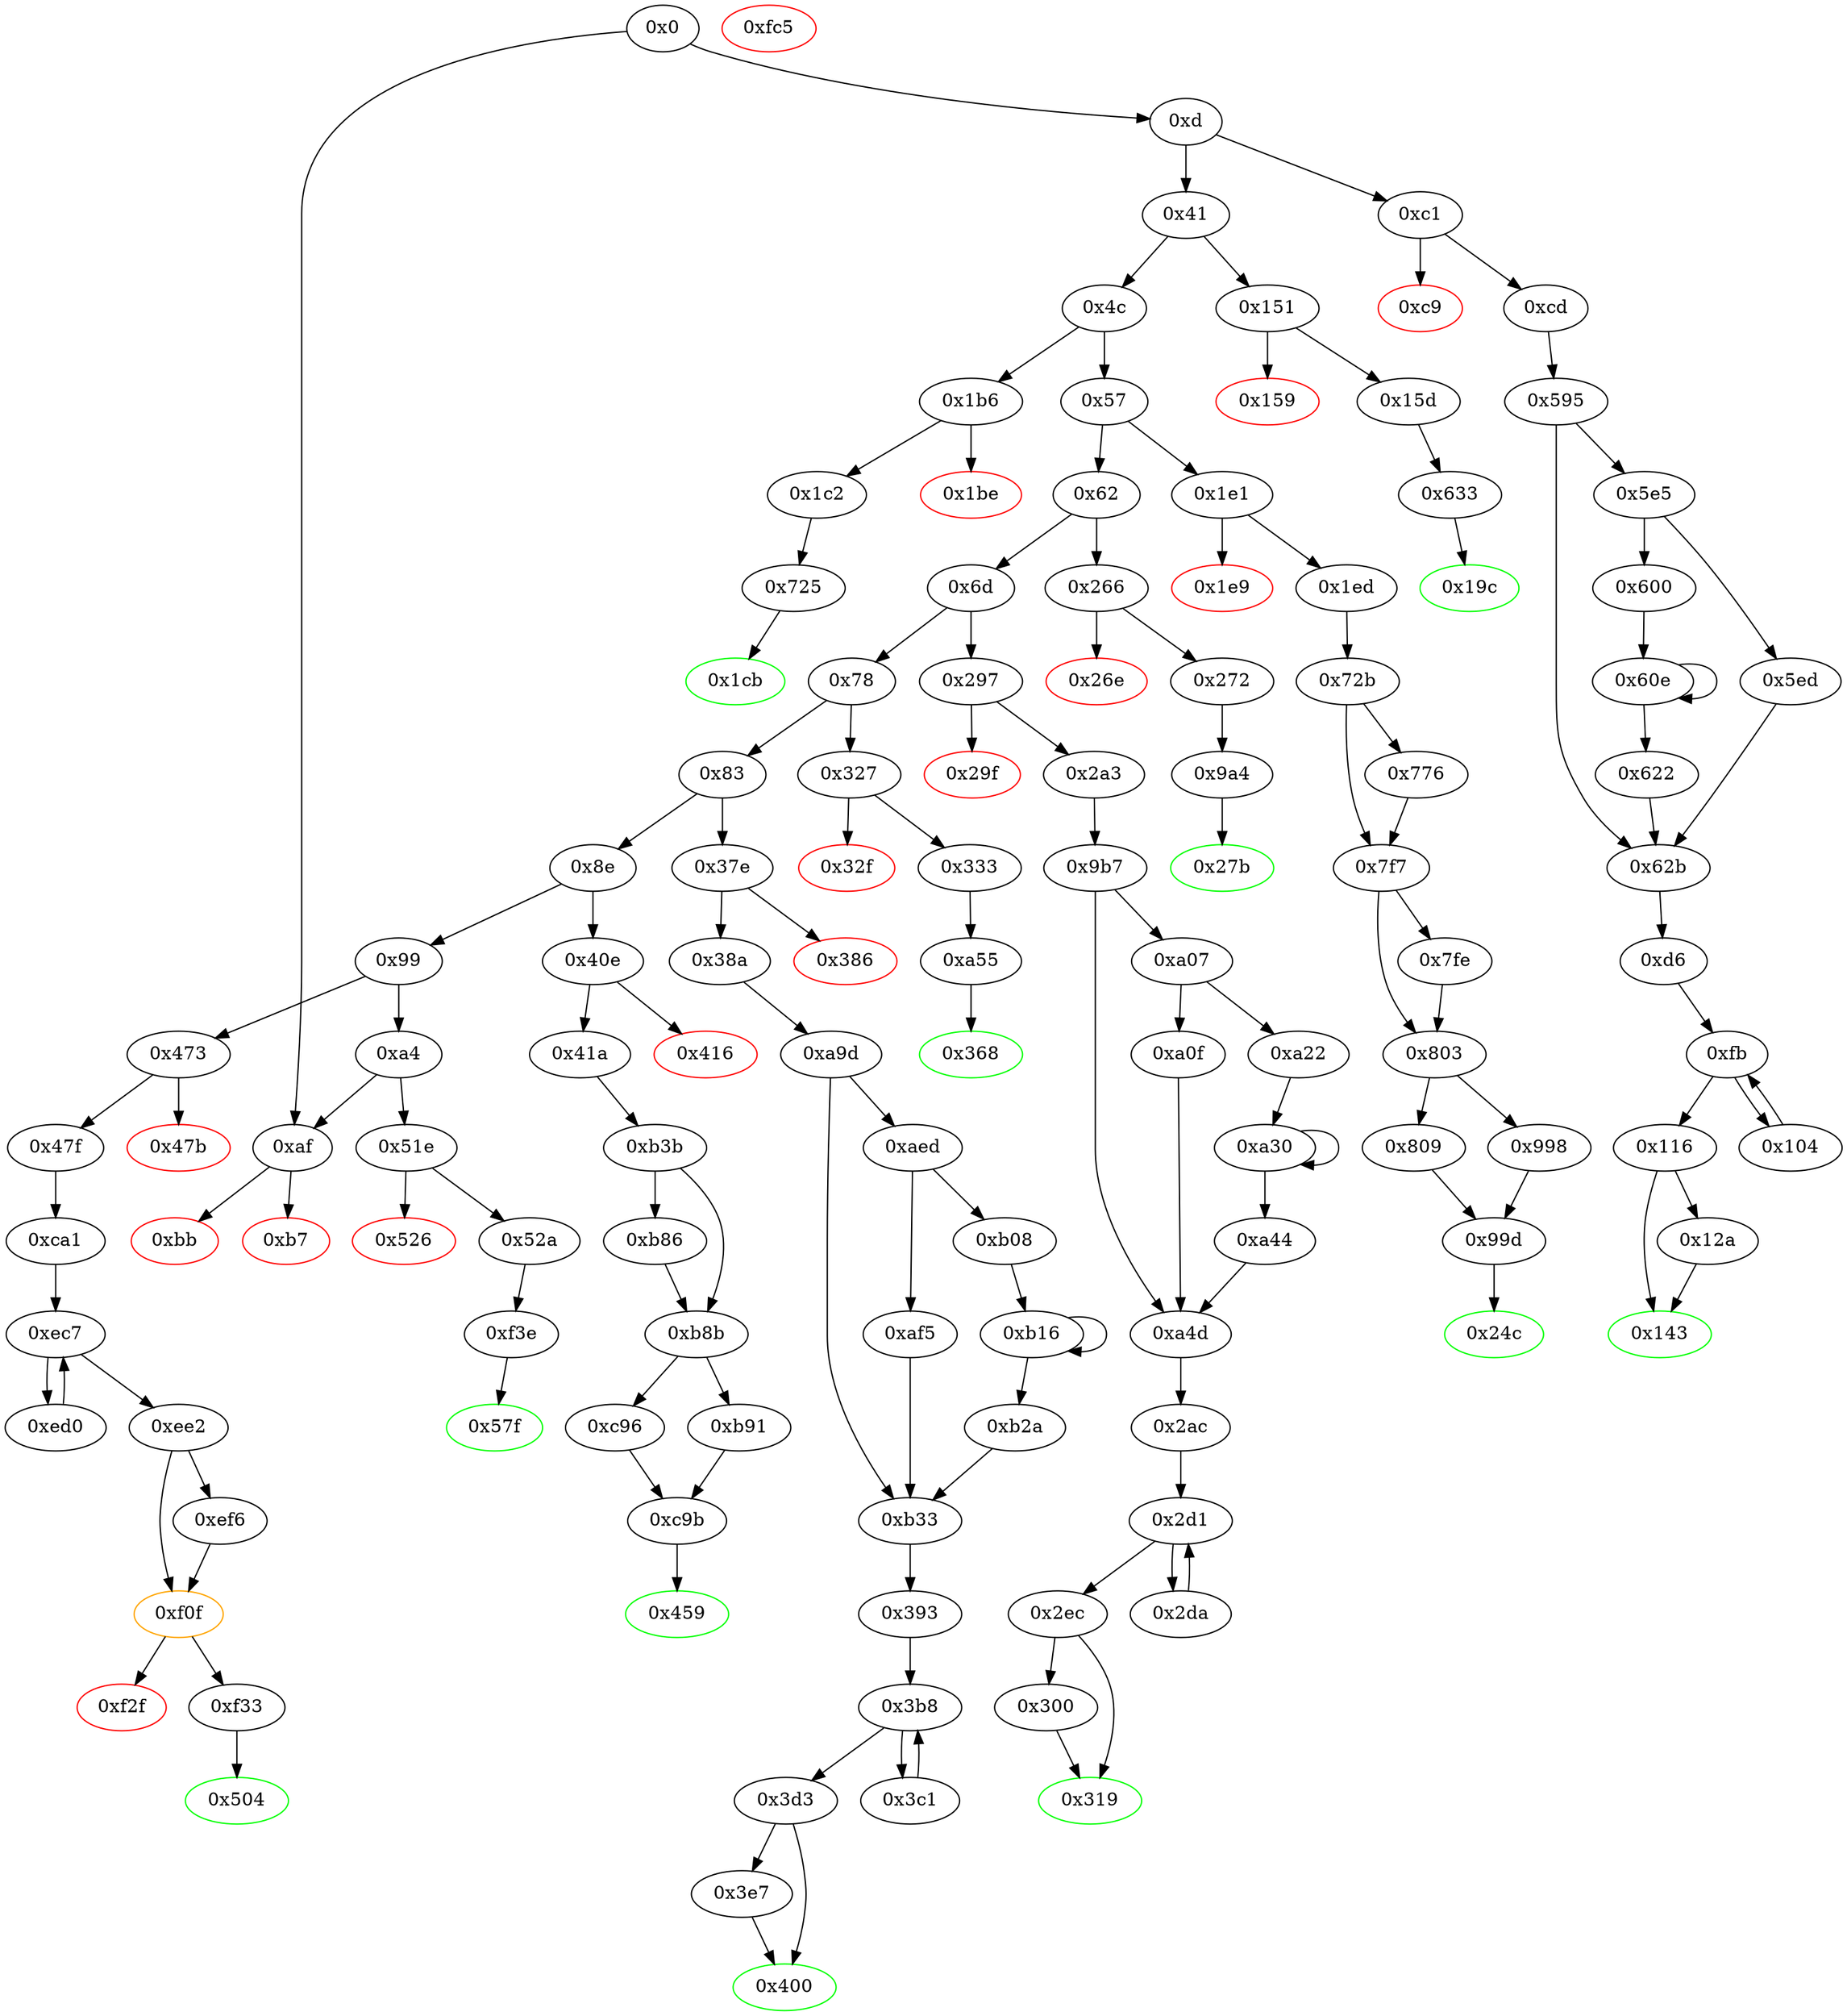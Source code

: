 digraph "" {
"0x41a" [fillcolor=white, id="0x41a", style=filled, tooltip="Block 0x41a\n[0x41a:0x458]\n---\nPredecessors: [0x40e]\nSuccessors: [0xb3b]\n---\n0x41a JUMPDEST\n0x41b POP\n0x41c PUSH2 0x459\n0x41f PUSH1 0x4\n0x421 DUP1\n0x422 CALLDATASIZE\n0x423 SUB\n0x424 DUP2\n0x425 ADD\n0x426 SWAP1\n0x427 DUP1\n0x428 DUP1\n0x429 CALLDATALOAD\n0x42a PUSH20 0xffffffffffffffffffffffffffffffffffffffff\n0x43f AND\n0x440 SWAP1\n0x441 PUSH1 0x20\n0x443 ADD\n0x444 SWAP1\n0x445 SWAP3\n0x446 SWAP2\n0x447 SWAP1\n0x448 DUP1\n0x449 CALLDATALOAD\n0x44a SWAP1\n0x44b PUSH1 0x20\n0x44d ADD\n0x44e SWAP1\n0x44f SWAP3\n0x450 SWAP2\n0x451 SWAP1\n0x452 POP\n0x453 POP\n0x454 POP\n0x455 PUSH2 0xb3b\n0x458 JUMP\n---\n0x41a: JUMPDEST \n0x41c: V310 = 0x459\n0x41f: V311 = 0x4\n0x422: V312 = CALLDATASIZE\n0x423: V313 = SUB V312 0x4\n0x425: V314 = ADD 0x4 V313\n0x429: V315 = CALLDATALOAD 0x4\n0x42a: V316 = 0xffffffffffffffffffffffffffffffffffffffff\n0x43f: V317 = AND 0xffffffffffffffffffffffffffffffffffffffff V315\n0x441: V318 = 0x20\n0x443: V319 = ADD 0x20 0x4\n0x449: V320 = CALLDATALOAD 0x24\n0x44b: V321 = 0x20\n0x44d: V322 = ADD 0x20 0x24\n0x455: V323 = 0xb3b\n0x458: JUMP 0xb3b\n---\nEntry stack: [V11, V306]\nStack pops: 1\nStack additions: [0x459, V317, V320]\nExit stack: [V11, 0x459, V317, V320]\n\nDef sites:\nV11: {0xd.0x35}\nV306: {0x40e.0x40f}\n"];
"0x459" [color=green, fillcolor=white, id="0x459", style=filled, tooltip="Block 0x459\n[0x459:0x472]\n---\nPredecessors: [0xc9b]\nSuccessors: []\n---\n0x459 JUMPDEST\n0x45a PUSH1 0x40\n0x45c MLOAD\n0x45d DUP1\n0x45e DUP3\n0x45f ISZERO\n0x460 ISZERO\n0x461 ISZERO\n0x462 ISZERO\n0x463 DUP2\n0x464 MSTORE\n0x465 PUSH1 0x20\n0x467 ADD\n0x468 SWAP2\n0x469 POP\n0x46a POP\n0x46b PUSH1 0x40\n0x46d MLOAD\n0x46e DUP1\n0x46f SWAP2\n0x470 SUB\n0x471 SWAP1\n0x472 RETURN\n---\n0x459: JUMPDEST \n0x45a: V324 = 0x40\n0x45c: V325 = M[0x40]\n0x45f: V326 = ISZERO {0x0, 0x1}\n0x460: V327 = ISZERO V326\n0x461: V328 = ISZERO V327\n0x462: V329 = ISZERO V328\n0x464: M[V325] = V329\n0x465: V330 = 0x20\n0x467: V331 = ADD 0x20 V325\n0x46b: V332 = 0x40\n0x46d: V333 = M[0x40]\n0x470: V334 = SUB V331 V333\n0x472: RETURN V333 V334\n---\nEntry stack: [V11, {0x0, 0x1}]\nStack pops: 1\nStack additions: []\nExit stack: [V11]\n\nDef sites:\nV11: {0xd.0x35}\n{0x0, 0x1}: {0xb91.0xc8e, 0xc96.0xc97}\n"];
"0x1cb" [color=green, fillcolor=white, id="0x1cb", style=filled, tooltip="Block 0x1cb\n[0x1cb:0x1e0]\n---\nPredecessors: [0x725]\nSuccessors: []\n---\n0x1cb JUMPDEST\n0x1cc PUSH1 0x40\n0x1ce MLOAD\n0x1cf DUP1\n0x1d0 DUP3\n0x1d1 DUP2\n0x1d2 MSTORE\n0x1d3 PUSH1 0x20\n0x1d5 ADD\n0x1d6 SWAP2\n0x1d7 POP\n0x1d8 POP\n0x1d9 PUSH1 0x40\n0x1db MLOAD\n0x1dc DUP1\n0x1dd SWAP2\n0x1de SUB\n0x1df SWAP1\n0x1e0 RETURN\n---\n0x1cb: JUMPDEST \n0x1cc: V132 = 0x40\n0x1ce: V133 = M[0x40]\n0x1d2: M[V133] = V516\n0x1d3: V134 = 0x20\n0x1d5: V135 = ADD 0x20 V133\n0x1d9: V136 = 0x40\n0x1db: V137 = M[0x40]\n0x1de: V138 = SUB V135 V137\n0x1e0: RETURN V137 V138\n---\nEntry stack: [V11, 0x1cb, V516]\nStack pops: 1\nStack additions: []\nExit stack: [V11, 0x1cb]\n\nDef sites:\nV11: {0xd.0x35}\n0x1cb: {0x1c2.0x1c4}\nV516: {0x725.0x728}\n"];
"0xb86" [fillcolor=white, id="0xb86", style=filled, tooltip="Block 0xb86\n[0xb86:0xb8a]\n---\nPredecessors: [0xb3b]\nSuccessors: [0xb8b]\n---\n0xb86 POP\n0xb87 PUSH1 0x0\n0xb89 DUP3\n0xb8a GT\n---\n0xb87: V804 = 0x0\n0xb8a: V805 = GT V320 0x0\n---\nEntry stack: [V11, 0x459, V317, V320, 0x0, V801]\nStack pops: 3\nStack additions: [S2, S1, V805]\nExit stack: [V11, 0x459, V317, V320, 0x0, V805]\n\nDef sites:\nV11: {0xd.0x35}\n0x459: {0x41a.0x41c}\nV317: {0x41a.0x43f}\nV320: {0x41a.0x449}\n0x0: {0xb3b.0xb3c}\nV801: {0xb3b.0xb7f}\n"];
"0x6d" [fillcolor=white, id="0x6d", style=filled, tooltip="Block 0x6d\n[0x6d:0x77]\n---\nPredecessors: [0x62]\nSuccessors: [0x78, 0x297]\n---\n0x6d DUP1\n0x6e PUSH4 0x54fd4d50\n0x73 EQ\n0x74 PUSH2 0x297\n0x77 JUMPI\n---\n0x6e: V27 = 0x54fd4d50\n0x73: V28 = EQ 0x54fd4d50 V11\n0x74: V29 = 0x297\n0x77: JUMPI 0x297 V28\n---\nEntry stack: [V11]\nStack pops: 1\nStack additions: [S0]\nExit stack: [V11]\n\nDef sites:\nV11: {0xd.0x35}\n"];
"0xd6" [fillcolor=white, id="0xd6", style=filled, tooltip="Block 0xd6\n[0xd6:0xfa]\n---\nPredecessors: [0x62b]\nSuccessors: [0xfb]\n---\n0xd6 JUMPDEST\n0xd7 PUSH1 0x40\n0xd9 MLOAD\n0xda DUP1\n0xdb DUP1\n0xdc PUSH1 0x20\n0xde ADD\n0xdf DUP3\n0xe0 DUP2\n0xe1 SUB\n0xe2 DUP3\n0xe3 MSTORE\n0xe4 DUP4\n0xe5 DUP2\n0xe6 DUP2\n0xe7 MLOAD\n0xe8 DUP2\n0xe9 MSTORE\n0xea PUSH1 0x20\n0xec ADD\n0xed SWAP2\n0xee POP\n0xef DUP1\n0xf0 MLOAD\n0xf1 SWAP1\n0xf2 PUSH1 0x20\n0xf4 ADD\n0xf5 SWAP1\n0xf6 DUP1\n0xf7 DUP4\n0xf8 DUP4\n0xf9 PUSH1 0x0\n---\n0xd6: JUMPDEST \n0xd7: V56 = 0x40\n0xd9: V57 = M[0x40]\n0xdc: V58 = 0x20\n0xde: V59 = ADD 0x20 V57\n0xe1: V60 = SUB V59 V57\n0xe3: M[V57] = V60\n0xe7: V61 = M[V432]\n0xe9: M[V59] = V61\n0xea: V62 = 0x20\n0xec: V63 = ADD 0x20 V59\n0xf0: V64 = M[V432]\n0xf2: V65 = 0x20\n0xf4: V66 = ADD 0x20 V432\n0xf9: V67 = 0x0\n---\nEntry stack: [V11, 0xd6, V432]\nStack pops: 1\nStack additions: [S0, V57, V57, V63, V66, V64, V64, V63, V66, 0x0]\nExit stack: [V11, 0xd6, V432, V57, V57, V63, V66, V64, V64, V63, V66, 0x0]\n\nDef sites:\nV11: {0xd.0x35}\n0xd6: {0xcd.0xcf}\nV432: {0x595.0x5ba}\n"];
"0xef6" [fillcolor=white, id="0xef6", style=filled, tooltip="Block 0xef6\n[0xef6:0xf0e]\n---\nPredecessors: [0xee2]\nSuccessors: [0xf0f]\n---\n0xef6 DUP1\n0xef7 DUP3\n0xef8 SUB\n0xef9 DUP1\n0xefa MLOAD\n0xefb PUSH1 0x1\n0xefd DUP4\n0xefe PUSH1 0x20\n0xf00 SUB\n0xf01 PUSH2 0x100\n0xf04 EXP\n0xf05 SUB\n0xf06 NOT\n0xf07 AND\n0xf08 DUP2\n0xf09 MSTORE\n0xf0a PUSH1 0x20\n0xf0c ADD\n0xf0d SWAP2\n0xf0e POP\n---\n0xef8: V949 = SUB V944 V946\n0xefa: V950 = M[V949]\n0xefb: V951 = 0x1\n0xefe: V952 = 0x20\n0xf00: V953 = SUB 0x20 V946\n0xf01: V954 = 0x100\n0xf04: V955 = EXP 0x100 V953\n0xf05: V956 = SUB V955 0x1\n0xf06: V957 = NOT V956\n0xf07: V958 = AND V957 V950\n0xf09: M[V949] = V958\n0xf0a: V959 = 0x20\n0xf0c: V960 = ADD 0x20 V949\n---\nEntry stack: [V11, 0x504, V346, V349, V367, 0x0, V892, V906, V907, V349, V908, V367, V916, V944, V946]\nStack pops: 2\nStack additions: [V960, S0]\nExit stack: [V11, 0x504, V346, V349, V367, 0x0, V892, V906, V907, V349, V908, V367, V916, V960, V946]\n\nDef sites:\nV11: {0xd.0x35}\n0x504: {0x47f.0x481}\nV346: {0x47f.0x4a4}\nV349: {0x47f.0x4ae}\nV367: {0x47f.0x4d7}\n0x0: {0xca1.0xca2}\nV892: {0xca1.0xda0}\nV906: {0xca1.0xe1c}\nV907: {0xca1.0xe1d}\nV349: {0x47f.0x4ae}\nV908: {0xca1.0xe1f}\nV367: {0x47f.0x4d7}\nV916: {0xca1.0xe4e}\nV944: {0xee2.0xeeb}\nV946: {0xee2.0xeef}\n"];
"0x116" [fillcolor=white, id="0x116", style=filled, tooltip="Block 0x116\n[0x116:0x129]\n---\nPredecessors: [0xfb]\nSuccessors: [0x12a, 0x143]\n---\n0x116 JUMPDEST\n0x117 POP\n0x118 POP\n0x119 POP\n0x11a POP\n0x11b SWAP1\n0x11c POP\n0x11d SWAP1\n0x11e DUP2\n0x11f ADD\n0x120 SWAP1\n0x121 PUSH1 0x1f\n0x123 AND\n0x124 DUP1\n0x125 ISZERO\n0x126 PUSH2 0x143\n0x129 JUMPI\n---\n0x116: JUMPDEST \n0x11f: V77 = ADD V64 V63\n0x121: V78 = 0x1f\n0x123: V79 = AND 0x1f V64\n0x125: V80 = ISZERO V79\n0x126: V81 = 0x143\n0x129: JUMPI 0x143 V80\n---\nEntry stack: [V11, 0xd6, V432, V57, V57, V63, V66, V64, V64, V63, V66, S0]\nStack pops: 7\nStack additions: [V77, V79]\nExit stack: [V11, 0xd6, V432, V57, V57, V77, V79]\n\nDef sites:\nV11: {0xd.0x35}\n0xd6: {0xcd.0xcf}\nV432: {0x595.0x5ba}\nV57: {0xd6.0xd9}\nV57: {0xd6.0xd9}\nV63: {0xd6.0xec}\nV66: {0xd6.0xf4}\nV64: {0xd6.0xf0}\nV64: {0xd6.0xf0}\nV63: {0xd6.0xec}\nV66: {0xd6.0xf4}\nS0: {0x104.0x10f, 0xd6.0xf9}\n"];
"0xaed" [fillcolor=white, id="0xaed", style=filled, tooltip="Block 0xaed\n[0xaed:0xaf4]\n---\nPredecessors: [0xa9d]\nSuccessors: [0xaf5, 0xb08]\n---\n0xaed DUP1\n0xaee PUSH1 0x1f\n0xaf0 LT\n0xaf1 PUSH2 0xb08\n0xaf4 JUMPI\n---\n0xaee: V760 = 0x1f\n0xaf0: V761 = LT 0x1f V757\n0xaf1: V762 = 0xb08\n0xaf4: JUMPI 0xb08 V761\n---\nEntry stack: [V11, 0x393, V742, 0x5, V733, V746, 0x5, V757]\nStack pops: 1\nStack additions: [S0]\nExit stack: [V11, 0x393, V742, 0x5, V733, V746, 0x5, V757]\n\nDef sites:\nV11: {0xd.0x35}\n0x393: {0x38a.0x38c}\nV742: {0xa9d.0xac2}\n0x5: {0xa9d.0xa9e}\nV733: {0xa9d.0xab2}\nV746: {0xa9d.0xad2}\n0x5: {0xa9d.0xa9e}\nV757: {0xa9d.0xae6}\n"];
"0x159" [color=red, fillcolor=white, id="0x159", style=filled, tooltip="Block 0x159\n[0x159:0x15c]\n---\nPredecessors: [0x151]\nSuccessors: []\n---\n0x159 PUSH1 0x0\n0x15b DUP1\n0x15c REVERT\n---\n0x159: V100 = 0x0\n0x15c: REVERT 0x0 0x0\n---\nEntry stack: [V11, V97]\nStack pops: 0\nStack additions: []\nExit stack: [V11, V97]\n\nDef sites:\nV11: {0xd.0x35}\nV97: {0x151.0x152}\n"];
"0x1b6" [fillcolor=white, id="0x1b6", style=filled, tooltip="Block 0x1b6\n[0x1b6:0x1bd]\n---\nPredecessors: [0x4c]\nSuccessors: [0x1be, 0x1c2]\n---\n0x1b6 JUMPDEST\n0x1b7 CALLVALUE\n0x1b8 DUP1\n0x1b9 ISZERO\n0x1ba PUSH2 0x1c2\n0x1bd JUMPI\n---\n0x1b6: JUMPDEST \n0x1b7: V126 = CALLVALUE\n0x1b9: V127 = ISZERO V126\n0x1ba: V128 = 0x1c2\n0x1bd: JUMPI 0x1c2 V127\n---\nEntry stack: [V11]\nStack pops: 0\nStack additions: [V126]\nExit stack: [V11, V126]\n\nDef sites:\nV11: {0xd.0x35}\n"];
"0x1e1" [fillcolor=white, id="0x1e1", style=filled, tooltip="Block 0x1e1\n[0x1e1:0x1e8]\n---\nPredecessors: [0x57]\nSuccessors: [0x1e9, 0x1ed]\n---\n0x1e1 JUMPDEST\n0x1e2 CALLVALUE\n0x1e3 DUP1\n0x1e4 ISZERO\n0x1e5 PUSH2 0x1ed\n0x1e8 JUMPI\n---\n0x1e1: JUMPDEST \n0x1e2: V139 = CALLVALUE\n0x1e4: V140 = ISZERO V139\n0x1e5: V141 = 0x1ed\n0x1e8: JUMPI 0x1ed V140\n---\nEntry stack: [V11]\nStack pops: 0\nStack additions: [V139]\nExit stack: [V11, V139]\n\nDef sites:\nV11: {0xd.0x35}\n"];
"0x151" [fillcolor=white, id="0x151", style=filled, tooltip="Block 0x151\n[0x151:0x158]\n---\nPredecessors: [0x41]\nSuccessors: [0x159, 0x15d]\n---\n0x151 JUMPDEST\n0x152 CALLVALUE\n0x153 DUP1\n0x154 ISZERO\n0x155 PUSH2 0x15d\n0x158 JUMPI\n---\n0x151: JUMPDEST \n0x152: V97 = CALLVALUE\n0x154: V98 = ISZERO V97\n0x155: V99 = 0x15d\n0x158: JUMPI 0x15d V98\n---\nEntry stack: [V11]\nStack pops: 0\nStack additions: [V97]\nExit stack: [V11, V97]\n\nDef sites:\nV11: {0xd.0x35}\n"];
"0xec7" [fillcolor=white, id="0xec7", style=filled, tooltip="Block 0xec7\n[0xec7:0xecf]\n---\nPredecessors: [0xca1, 0xed0]\nSuccessors: [0xed0, 0xee2]\n---\n0xec7 JUMPDEST\n0xec8 DUP4\n0xec9 DUP2\n0xeca LT\n0xecb ISZERO\n0xecc PUSH2 0xee2\n0xecf JUMPI\n---\n0xec7: JUMPDEST \n0xeca: V935 = LT S0 V931\n0xecb: V936 = ISZERO V935\n0xecc: V937 = 0xee2\n0xecf: JUMPI 0xee2 V936\n---\nEntry stack: [V11, 0x504, V346, V349, V367, 0x0, V892, V906, V907, V349, V908, V367, V916, V930, V933, V931, V931, V930, V933, S0]\nStack pops: 4\nStack additions: [S3, S2, S1, S0]\nExit stack: [V11, 0x504, V346, V349, V367, 0x0, V892, V906, V907, V349, V908, V367, V916, V930, V933, V931, V931, V930, V933, S0]\n\nDef sites:\nV11: {0xd.0x35}\n0x504: {0x47f.0x481}\nV346: {0x47f.0x4a4}\nV349: {0x47f.0x4ae}\nV367: {0x47f.0x4d7}\n0x0: {0xca1.0xca2}\nV892: {0xca1.0xda0}\nV906: {0xca1.0xe1c}\nV907: {0xca1.0xe1d}\nV349: {0x47f.0x4ae}\nV908: {0xca1.0xe1f}\nV367: {0x47f.0x4d7}\nV916: {0xca1.0xe4e}\nV930: {0xca1.0xeb9}\nV933: {0xca1.0xec0}\nV931: {0xca1.0xebc}\nV931: {0xca1.0xebc}\nV930: {0xca1.0xeb9}\nV933: {0xca1.0xec0}\nS0: {0xca1.0xec5, 0xed0.0xedb}\n"];
"0xfc5" [color=red, fillcolor=white, id="0xfc5", style=filled, tooltip="Block 0xfc5\n[0xfc5:0xff0]\n---\nPredecessors: []\nSuccessors: []\n---\n0xfc5 STOP\n0xfc6 LOG1\n0xfc7 PUSH6 0x627a7a723058\n0xfce SHA3\n0xfcf MISSING 0x5d\n0xfd0 LOG1\n0xfd1 BYTE\n0xfd2 BYTE\n0xfd3 MISSING 0xd9\n0xfd4 LOG4\n0xfd5 MISSING 0x24\n0xfd6 MSIZE\n0xfd7 MISSING 0xb1\n0xfd8 PUSH20 0x3f81c00ea798b13608ed92e15955e7f62d173cac\n0xfed MOD\n0xfee GAS\n0xfef STOP\n0xff0 MISSING 0x29\n---\n0xfc5: STOP \n0xfc6: LOG S0 S1 S2\n0xfc7: V998 = 0x627a7a723058\n0xfce: V999 = SHA3 0x627a7a723058 S3\n0xfcf: MISSING 0x5d\n0xfd0: LOG S0 S1 S2\n0xfd1: V1000 = BYTE S3 S4\n0xfd2: V1001 = BYTE V1000 S5\n0xfd3: MISSING 0xd9\n0xfd4: LOG S0 S1 S2 S3 S4 S5\n0xfd5: MISSING 0x24\n0xfd6: V1002 = MSIZE\n0xfd7: MISSING 0xb1\n0xfd8: V1003 = 0x3f81c00ea798b13608ed92e15955e7f62d173cac\n0xfed: V1004 = MOD 0x3f81c00ea798b13608ed92e15955e7f62d173cac S0\n0xfee: V1005 = GAS\n0xfef: STOP \n0xff0: MISSING 0x29\n---\nEntry stack: []\nStack pops: 0\nStack additions: [V999, V1001, V1002, V1005, V1004]\nExit stack: []\n\nDef sites:\n"];
"0x41" [fillcolor=white, id="0x41", style=filled, tooltip="Block 0x41\n[0x41:0x4b]\n---\nPredecessors: [0xd]\nSuccessors: [0x4c, 0x151]\n---\n0x41 DUP1\n0x42 PUSH4 0x95ea7b3\n0x47 EQ\n0x48 PUSH2 0x151\n0x4b JUMPI\n---\n0x42: V15 = 0x95ea7b3\n0x47: V16 = EQ 0x95ea7b3 V11\n0x48: V17 = 0x151\n0x4b: JUMPI 0x151 V16\n---\nEntry stack: [V11]\nStack pops: 1\nStack additions: [S0]\nExit stack: [V11]\n\nDef sites:\nV11: {0xd.0x35}\n"];
"0x0" [fillcolor=white, id="0x0", style=filled, tooltip="Block 0x0\n[0x0:0xc]\n---\nPredecessors: []\nSuccessors: [0xd, 0xaf]\n---\n0x0 PUSH1 0x80\n0x2 PUSH1 0x40\n0x4 MSTORE\n0x5 PUSH1 0x4\n0x7 CALLDATASIZE\n0x8 LT\n0x9 PUSH2 0xaf\n0xc JUMPI\n---\n0x0: V0 = 0x80\n0x2: V1 = 0x40\n0x4: M[0x40] = 0x80\n0x5: V2 = 0x4\n0x7: V3 = CALLDATASIZE\n0x8: V4 = LT V3 0x4\n0x9: V5 = 0xaf\n0xc: JUMPI 0xaf V4\n---\nEntry stack: []\nStack pops: 0\nStack additions: []\nExit stack: []\n\nDef sites:\n"];
"0x83" [fillcolor=white, id="0x83", style=filled, tooltip="Block 0x83\n[0x83:0x8d]\n---\nPredecessors: [0x78]\nSuccessors: [0x8e, 0x37e]\n---\n0x83 DUP1\n0x84 PUSH4 0x95d89b41\n0x89 EQ\n0x8a PUSH2 0x37e\n0x8d JUMPI\n---\n0x84: V33 = 0x95d89b41\n0x89: V34 = EQ 0x95d89b41 V11\n0x8a: V35 = 0x37e\n0x8d: JUMPI 0x37e V34\n---\nEntry stack: [V11]\nStack pops: 1\nStack additions: [S0]\nExit stack: [V11]\n\nDef sites:\nV11: {0xd.0x35}\n"];
"0x622" [fillcolor=white, id="0x622", style=filled, tooltip="Block 0x622\n[0x622:0x62a]\n---\nPredecessors: [0x60e]\nSuccessors: [0x62b]\n---\n0x622 DUP3\n0x623 SWAP1\n0x624 SUB\n0x625 PUSH1 0x1f\n0x627 AND\n0x628 DUP3\n0x629 ADD\n0x62a SWAP2\n---\n0x624: V472 = SUB V469 V460\n0x625: V473 = 0x1f\n0x627: V474 = AND 0x1f V472\n0x629: V475 = ADD V460 V474\n---\nEntry stack: [V11, 0xd6, V432, 0x3, V423, V460, V467, V469]\nStack pops: 3\nStack additions: [V475, S1, S2]\nExit stack: [V11, 0xd6, V432, 0x3, V423, V475, V467, V460]\n\nDef sites:\nV11: {0xd.0x35}\n0xd6: {0xcd.0xcf}\nV432: {0x595.0x5ba}\n0x3: {0x595.0x596}\nV423: {0x595.0x5aa}\nV460: {0x600.0x602}\nV467: {0x60e.0x616}\nV469: {0x60e.0x61a}\n"];
"0x38a" [fillcolor=white, id="0x38a", style=filled, tooltip="Block 0x38a\n[0x38a:0x392]\n---\nPredecessors: [0x37e]\nSuccessors: [0xa9d]\n---\n0x38a JUMPDEST\n0x38b POP\n0x38c PUSH2 0x393\n0x38f PUSH2 0xa9d\n0x392 JUMP\n---\n0x38a: JUMPDEST \n0x38c: V263 = 0x393\n0x38f: V264 = 0xa9d\n0x392: JUMP 0xa9d\n---\nEntry stack: [V11, V259]\nStack pops: 1\nStack additions: [0x393]\nExit stack: [V11, 0x393]\n\nDef sites:\nV11: {0xd.0x35}\nV259: {0x37e.0x37f}\n"];
"0xa07" [fillcolor=white, id="0xa07", style=filled, tooltip="Block 0xa07\n[0xa07:0xa0e]\n---\nPredecessors: [0x9b7]\nSuccessors: [0xa0f, 0xa22]\n---\n0xa07 DUP1\n0xa08 PUSH1 0x1f\n0xa0a LT\n0xa0b PUSH2 0xa22\n0xa0e JUMPI\n---\n0xa08: V683 = 0x1f\n0xa0a: V684 = LT 0x1f V680\n0xa0b: V685 = 0xa22\n0xa0e: JUMPI 0xa22 V684\n---\nEntry stack: [V11, 0x2ac, V665, 0x6, V656, V669, 0x6, V680]\nStack pops: 1\nStack additions: [S0]\nExit stack: [V11, 0x2ac, V665, 0x6, V656, V669, 0x6, V680]\n\nDef sites:\nV11: {0xd.0x35}\n0x2ac: {0x2a3.0x2a5}\nV665: {0x9b7.0x9dc}\n0x6: {0x9b7.0x9b8}\nV656: {0x9b7.0x9cc}\nV669: {0x9b7.0x9ec}\n0x6: {0x9b7.0x9b8}\nV680: {0x9b7.0xa00}\n"];
"0x473" [fillcolor=white, id="0x473", style=filled, tooltip="Block 0x473\n[0x473:0x47a]\n---\nPredecessors: [0x99]\nSuccessors: [0x47b, 0x47f]\n---\n0x473 JUMPDEST\n0x474 CALLVALUE\n0x475 DUP1\n0x476 ISZERO\n0x477 PUSH2 0x47f\n0x47a JUMPI\n---\n0x473: JUMPDEST \n0x474: V335 = CALLVALUE\n0x476: V336 = ISZERO V335\n0x477: V337 = 0x47f\n0x47a: JUMPI 0x47f V336\n---\nEntry stack: [V11]\nStack pops: 0\nStack additions: [V335]\nExit stack: [V11, V335]\n\nDef sites:\nV11: {0xd.0x35}\n"];
"0xa0f" [fillcolor=white, id="0xa0f", style=filled, tooltip="Block 0xa0f\n[0xa0f:0xa21]\n---\nPredecessors: [0xa07]\nSuccessors: [0xa4d]\n---\n0xa0f PUSH2 0x100\n0xa12 DUP1\n0xa13 DUP4\n0xa14 SLOAD\n0xa15 DIV\n0xa16 MUL\n0xa17 DUP4\n0xa18 MSTORE\n0xa19 SWAP2\n0xa1a PUSH1 0x20\n0xa1c ADD\n0xa1d SWAP2\n0xa1e PUSH2 0xa4d\n0xa21 JUMP\n---\n0xa0f: V686 = 0x100\n0xa14: V687 = S[0x6]\n0xa15: V688 = DIV V687 0x100\n0xa16: V689 = MUL V688 0x100\n0xa18: M[V669] = V689\n0xa1a: V690 = 0x20\n0xa1c: V691 = ADD 0x20 V669\n0xa1e: V692 = 0xa4d\n0xa21: JUMP 0xa4d\n---\nEntry stack: [V11, 0x2ac, V665, 0x6, V656, V669, 0x6, V680]\nStack pops: 3\nStack additions: [V691, S1, S0]\nExit stack: [V11, 0x2ac, V665, 0x6, V656, V691, 0x6, V680]\n\nDef sites:\nV11: {0xd.0x35}\n0x2ac: {0x2a3.0x2a5}\nV665: {0x9b7.0x9dc}\n0x6: {0x9b7.0x9b8}\nV656: {0x9b7.0x9cc}\nV669: {0x9b7.0x9ec}\n0x6: {0x9b7.0x9b8}\nV680: {0x9b7.0xa00}\n"];
"0xfb" [fillcolor=white, id="0xfb", style=filled, tooltip="Block 0xfb\n[0xfb:0x103]\n---\nPredecessors: [0xd6, 0x104]\nSuccessors: [0x104, 0x116]\n---\n0xfb JUMPDEST\n0xfc DUP4\n0xfd DUP2\n0xfe LT\n0xff ISZERO\n0x100 PUSH2 0x116\n0x103 JUMPI\n---\n0xfb: JUMPDEST \n0xfe: V68 = LT S0 V64\n0xff: V69 = ISZERO V68\n0x100: V70 = 0x116\n0x103: JUMPI 0x116 V69\n---\nEntry stack: [V11, 0xd6, V432, V57, V57, V63, V66, V64, V64, V63, V66, S0]\nStack pops: 4\nStack additions: [S3, S2, S1, S0]\nExit stack: [V11, 0xd6, V432, V57, V57, V63, V66, V64, V64, V63, V66, S0]\n\nDef sites:\nV11: {0xd.0x35}\n0xd6: {0xcd.0xcf}\nV432: {0x595.0x5ba}\nV57: {0xd6.0xd9}\nV57: {0xd6.0xd9}\nV63: {0xd6.0xec}\nV66: {0xd6.0xf4}\nV64: {0xd6.0xf0}\nV64: {0xd6.0xf0}\nV63: {0xd6.0xec}\nV66: {0xd6.0xf4}\nS0: {0x104.0x10f, 0xd6.0xf9}\n"];
"0x32f" [color=red, fillcolor=white, id="0x32f", style=filled, tooltip="Block 0x32f\n[0x32f:0x332]\n---\nPredecessors: [0x327]\nSuccessors: []\n---\n0x32f PUSH1 0x0\n0x331 DUP1\n0x332 REVERT\n---\n0x32f: V240 = 0x0\n0x332: REVERT 0x0 0x0\n---\nEntry stack: [V11, V237]\nStack pops: 0\nStack additions: []\nExit stack: [V11, V237]\n\nDef sites:\nV11: {0xd.0x35}\nV237: {0x327.0x328}\n"];
"0x526" [color=red, fillcolor=white, id="0x526", style=filled, tooltip="Block 0x526\n[0x526:0x529]\n---\nPredecessors: [0x51e]\nSuccessors: []\n---\n0x526 PUSH1 0x0\n0x528 DUP1\n0x529 REVERT\n---\n0x526: V388 = 0x0\n0x529: REVERT 0x0 0x0\n---\nEntry stack: [V11, V385]\nStack pops: 0\nStack additions: []\nExit stack: [V11, V385]\n\nDef sites:\nV11: {0xd.0x35}\nV385: {0x51e.0x51f}\n"];
"0x9b7" [fillcolor=white, id="0x9b7", style=filled, tooltip="Block 0x9b7\n[0x9b7:0xa06]\n---\nPredecessors: [0x2a3]\nSuccessors: [0xa07, 0xa4d]\n---\n0x9b7 JUMPDEST\n0x9b8 PUSH1 0x6\n0x9ba DUP1\n0x9bb SLOAD\n0x9bc PUSH1 0x1\n0x9be DUP2\n0x9bf PUSH1 0x1\n0x9c1 AND\n0x9c2 ISZERO\n0x9c3 PUSH2 0x100\n0x9c6 MUL\n0x9c7 SUB\n0x9c8 AND\n0x9c9 PUSH1 0x2\n0x9cb SWAP1\n0x9cc DIV\n0x9cd DUP1\n0x9ce PUSH1 0x1f\n0x9d0 ADD\n0x9d1 PUSH1 0x20\n0x9d3 DUP1\n0x9d4 SWAP2\n0x9d5 DIV\n0x9d6 MUL\n0x9d7 PUSH1 0x20\n0x9d9 ADD\n0x9da PUSH1 0x40\n0x9dc MLOAD\n0x9dd SWAP1\n0x9de DUP2\n0x9df ADD\n0x9e0 PUSH1 0x40\n0x9e2 MSTORE\n0x9e3 DUP1\n0x9e4 SWAP3\n0x9e5 SWAP2\n0x9e6 SWAP1\n0x9e7 DUP2\n0x9e8 DUP2\n0x9e9 MSTORE\n0x9ea PUSH1 0x20\n0x9ec ADD\n0x9ed DUP3\n0x9ee DUP1\n0x9ef SLOAD\n0x9f0 PUSH1 0x1\n0x9f2 DUP2\n0x9f3 PUSH1 0x1\n0x9f5 AND\n0x9f6 ISZERO\n0x9f7 PUSH2 0x100\n0x9fa MUL\n0x9fb SUB\n0x9fc AND\n0x9fd PUSH1 0x2\n0x9ff SWAP1\n0xa00 DIV\n0xa01 DUP1\n0xa02 ISZERO\n0xa03 PUSH2 0xa4d\n0xa06 JUMPI\n---\n0x9b7: JUMPDEST \n0x9b8: V645 = 0x6\n0x9bb: V646 = S[0x6]\n0x9bc: V647 = 0x1\n0x9bf: V648 = 0x1\n0x9c1: V649 = AND 0x1 V646\n0x9c2: V650 = ISZERO V649\n0x9c3: V651 = 0x100\n0x9c6: V652 = MUL 0x100 V650\n0x9c7: V653 = SUB V652 0x1\n0x9c8: V654 = AND V653 V646\n0x9c9: V655 = 0x2\n0x9cc: V656 = DIV V654 0x2\n0x9ce: V657 = 0x1f\n0x9d0: V658 = ADD 0x1f V656\n0x9d1: V659 = 0x20\n0x9d5: V660 = DIV V658 0x20\n0x9d6: V661 = MUL V660 0x20\n0x9d7: V662 = 0x20\n0x9d9: V663 = ADD 0x20 V661\n0x9da: V664 = 0x40\n0x9dc: V665 = M[0x40]\n0x9df: V666 = ADD V665 V663\n0x9e0: V667 = 0x40\n0x9e2: M[0x40] = V666\n0x9e9: M[V665] = V656\n0x9ea: V668 = 0x20\n0x9ec: V669 = ADD 0x20 V665\n0x9ef: V670 = S[0x6]\n0x9f0: V671 = 0x1\n0x9f3: V672 = 0x1\n0x9f5: V673 = AND 0x1 V670\n0x9f6: V674 = ISZERO V673\n0x9f7: V675 = 0x100\n0x9fa: V676 = MUL 0x100 V674\n0x9fb: V677 = SUB V676 0x1\n0x9fc: V678 = AND V677 V670\n0x9fd: V679 = 0x2\n0xa00: V680 = DIV V678 0x2\n0xa02: V681 = ISZERO V680\n0xa03: V682 = 0xa4d\n0xa06: JUMPI 0xa4d V681\n---\nEntry stack: [V11, 0x2ac]\nStack pops: 0\nStack additions: [V665, 0x6, V656, V669, 0x6, V680]\nExit stack: [V11, 0x2ac, V665, 0x6, V656, V669, 0x6, V680]\n\nDef sites:\nV11: {0xd.0x35}\n0x2ac: {0x2a3.0x2a5}\n"];
"0xca1" [fillcolor=white, id="0xca1", style=filled, tooltip="Block 0xca1\n[0xca1:0xec6]\n---\nPredecessors: [0x47f]\nSuccessors: [0xec7]\n---\n0xca1 JUMPDEST\n0xca2 PUSH1 0x0\n0xca4 DUP3\n0xca5 PUSH1 0x1\n0xca7 PUSH1 0x0\n0xca9 CALLER\n0xcaa PUSH20 0xffffffffffffffffffffffffffffffffffffffff\n0xcbf AND\n0xcc0 PUSH20 0xffffffffffffffffffffffffffffffffffffffff\n0xcd5 AND\n0xcd6 DUP2\n0xcd7 MSTORE\n0xcd8 PUSH1 0x20\n0xcda ADD\n0xcdb SWAP1\n0xcdc DUP2\n0xcdd MSTORE\n0xcde PUSH1 0x20\n0xce0 ADD\n0xce1 PUSH1 0x0\n0xce3 SHA3\n0xce4 PUSH1 0x0\n0xce6 DUP7\n0xce7 PUSH20 0xffffffffffffffffffffffffffffffffffffffff\n0xcfc AND\n0xcfd PUSH20 0xffffffffffffffffffffffffffffffffffffffff\n0xd12 AND\n0xd13 DUP2\n0xd14 MSTORE\n0xd15 PUSH1 0x20\n0xd17 ADD\n0xd18 SWAP1\n0xd19 DUP2\n0xd1a MSTORE\n0xd1b PUSH1 0x20\n0xd1d ADD\n0xd1e PUSH1 0x0\n0xd20 SHA3\n0xd21 DUP2\n0xd22 SWAP1\n0xd23 SSTORE\n0xd24 POP\n0xd25 DUP4\n0xd26 PUSH20 0xffffffffffffffffffffffffffffffffffffffff\n0xd3b AND\n0xd3c CALLER\n0xd3d PUSH20 0xffffffffffffffffffffffffffffffffffffffff\n0xd52 AND\n0xd53 PUSH32 0x8c5be1e5ebec7d5bd14f71427d1e84f3dd0314c0f7b2291e5b200ac8c7c3b925\n0xd74 DUP6\n0xd75 PUSH1 0x40\n0xd77 MLOAD\n0xd78 DUP1\n0xd79 DUP3\n0xd7a DUP2\n0xd7b MSTORE\n0xd7c PUSH1 0x20\n0xd7e ADD\n0xd7f SWAP2\n0xd80 POP\n0xd81 POP\n0xd82 PUSH1 0x40\n0xd84 MLOAD\n0xd85 DUP1\n0xd86 SWAP2\n0xd87 SUB\n0xd88 SWAP1\n0xd89 LOG3\n0xd8a DUP4\n0xd8b PUSH20 0xffffffffffffffffffffffffffffffffffffffff\n0xda0 AND\n0xda1 PUSH1 0x40\n0xda3 MLOAD\n0xda4 DUP1\n0xda5 DUP1\n0xda6 PUSH32 0x72656365697665417070726f76616c28616464726573732c75696e743235362c\n0xdc7 DUP2\n0xdc8 MSTORE\n0xdc9 PUSH1 0x20\n0xdcb ADD\n0xdcc PUSH32 0x616464726573732c627974657329000000000000000000000000000000000000\n0xded DUP2\n0xdee MSTORE\n0xdef POP\n0xdf0 PUSH1 0x2e\n0xdf2 ADD\n0xdf3 SWAP1\n0xdf4 POP\n0xdf5 PUSH1 0x40\n0xdf7 MLOAD\n0xdf8 DUP1\n0xdf9 SWAP2\n0xdfa SUB\n0xdfb SWAP1\n0xdfc SHA3\n0xdfd PUSH29 0x100000000000000000000000000000000000000000000000000000000\n0xe1b SWAP1\n0xe1c DIV\n0xe1d CALLER\n0xe1e DUP6\n0xe1f ADDRESS\n0xe20 DUP7\n0xe21 PUSH1 0x40\n0xe23 MLOAD\n0xe24 DUP6\n0xe25 PUSH4 0xffffffff\n0xe2a AND\n0xe2b PUSH29 0x100000000000000000000000000000000000000000000000000000000\n0xe49 MUL\n0xe4a DUP2\n0xe4b MSTORE\n0xe4c PUSH1 0x4\n0xe4e ADD\n0xe4f DUP1\n0xe50 DUP6\n0xe51 PUSH20 0xffffffffffffffffffffffffffffffffffffffff\n0xe66 AND\n0xe67 PUSH20 0xffffffffffffffffffffffffffffffffffffffff\n0xe7c AND\n0xe7d DUP2\n0xe7e MSTORE\n0xe7f PUSH1 0x20\n0xe81 ADD\n0xe82 DUP5\n0xe83 DUP2\n0xe84 MSTORE\n0xe85 PUSH1 0x20\n0xe87 ADD\n0xe88 DUP4\n0xe89 PUSH20 0xffffffffffffffffffffffffffffffffffffffff\n0xe9e AND\n0xe9f PUSH20 0xffffffffffffffffffffffffffffffffffffffff\n0xeb4 AND\n0xeb5 DUP2\n0xeb6 MSTORE\n0xeb7 PUSH1 0x20\n0xeb9 ADD\n0xeba DUP3\n0xebb DUP1\n0xebc MLOAD\n0xebd SWAP1\n0xebe PUSH1 0x20\n0xec0 ADD\n0xec1 SWAP1\n0xec2 DUP1\n0xec3 DUP4\n0xec4 DUP4\n0xec5 PUSH1 0x0\n---\n0xca1: JUMPDEST \n0xca2: V853 = 0x0\n0xca5: V854 = 0x1\n0xca7: V855 = 0x0\n0xca9: V856 = CALLER\n0xcaa: V857 = 0xffffffffffffffffffffffffffffffffffffffff\n0xcbf: V858 = AND 0xffffffffffffffffffffffffffffffffffffffff V856\n0xcc0: V859 = 0xffffffffffffffffffffffffffffffffffffffff\n0xcd5: V860 = AND 0xffffffffffffffffffffffffffffffffffffffff V858\n0xcd7: M[0x0] = V860\n0xcd8: V861 = 0x20\n0xcda: V862 = ADD 0x20 0x0\n0xcdd: M[0x20] = 0x1\n0xcde: V863 = 0x20\n0xce0: V864 = ADD 0x20 0x20\n0xce1: V865 = 0x0\n0xce3: V866 = SHA3 0x0 0x40\n0xce4: V867 = 0x0\n0xce7: V868 = 0xffffffffffffffffffffffffffffffffffffffff\n0xcfc: V869 = AND 0xffffffffffffffffffffffffffffffffffffffff V346\n0xcfd: V870 = 0xffffffffffffffffffffffffffffffffffffffff\n0xd12: V871 = AND 0xffffffffffffffffffffffffffffffffffffffff V869\n0xd14: M[0x0] = V871\n0xd15: V872 = 0x20\n0xd17: V873 = ADD 0x20 0x0\n0xd1a: M[0x20] = V866\n0xd1b: V874 = 0x20\n0xd1d: V875 = ADD 0x20 0x20\n0xd1e: V876 = 0x0\n0xd20: V877 = SHA3 0x0 0x40\n0xd23: S[V877] = V349\n0xd26: V878 = 0xffffffffffffffffffffffffffffffffffffffff\n0xd3b: V879 = AND 0xffffffffffffffffffffffffffffffffffffffff V346\n0xd3c: V880 = CALLER\n0xd3d: V881 = 0xffffffffffffffffffffffffffffffffffffffff\n0xd52: V882 = AND 0xffffffffffffffffffffffffffffffffffffffff V880\n0xd53: V883 = 0x8c5be1e5ebec7d5bd14f71427d1e84f3dd0314c0f7b2291e5b200ac8c7c3b925\n0xd75: V884 = 0x40\n0xd77: V885 = M[0x40]\n0xd7b: M[V885] = V349\n0xd7c: V886 = 0x20\n0xd7e: V887 = ADD 0x20 V885\n0xd82: V888 = 0x40\n0xd84: V889 = M[0x40]\n0xd87: V890 = SUB V887 V889\n0xd89: LOG V889 V890 0x8c5be1e5ebec7d5bd14f71427d1e84f3dd0314c0f7b2291e5b200ac8c7c3b925 V882 V879\n0xd8b: V891 = 0xffffffffffffffffffffffffffffffffffffffff\n0xda0: V892 = AND 0xffffffffffffffffffffffffffffffffffffffff V346\n0xda1: V893 = 0x40\n0xda3: V894 = M[0x40]\n0xda6: V895 = 0x72656365697665417070726f76616c28616464726573732c75696e743235362c\n0xdc8: M[V894] = 0x72656365697665417070726f76616c28616464726573732c75696e743235362c\n0xdc9: V896 = 0x20\n0xdcb: V897 = ADD 0x20 V894\n0xdcc: V898 = 0x616464726573732c627974657329000000000000000000000000000000000000\n0xdee: M[V897] = 0x616464726573732c627974657329000000000000000000000000000000000000\n0xdf0: V899 = 0x2e\n0xdf2: V900 = ADD 0x2e V894\n0xdf5: V901 = 0x40\n0xdf7: V902 = M[0x40]\n0xdfa: V903 = SUB V900 V902\n0xdfc: V904 = SHA3 V902 V903\n0xdfd: V905 = 0x100000000000000000000000000000000000000000000000000000000\n0xe1c: V906 = DIV V904 0x100000000000000000000000000000000000000000000000000000000\n0xe1d: V907 = CALLER\n0xe1f: V908 = ADDRESS\n0xe21: V909 = 0x40\n0xe23: V910 = M[0x40]\n0xe25: V911 = 0xffffffff\n0xe2a: V912 = AND 0xffffffff V906\n0xe2b: V913 = 0x100000000000000000000000000000000000000000000000000000000\n0xe49: V914 = MUL 0x100000000000000000000000000000000000000000000000000000000 V912\n0xe4b: M[V910] = V914\n0xe4c: V915 = 0x4\n0xe4e: V916 = ADD 0x4 V910\n0xe51: V917 = 0xffffffffffffffffffffffffffffffffffffffff\n0xe66: V918 = AND 0xffffffffffffffffffffffffffffffffffffffff V907\n0xe67: V919 = 0xffffffffffffffffffffffffffffffffffffffff\n0xe7c: V920 = AND 0xffffffffffffffffffffffffffffffffffffffff V918\n0xe7e: M[V916] = V920\n0xe7f: V921 = 0x20\n0xe81: V922 = ADD 0x20 V916\n0xe84: M[V922] = V349\n0xe85: V923 = 0x20\n0xe87: V924 = ADD 0x20 V922\n0xe89: V925 = 0xffffffffffffffffffffffffffffffffffffffff\n0xe9e: V926 = AND 0xffffffffffffffffffffffffffffffffffffffff V908\n0xe9f: V927 = 0xffffffffffffffffffffffffffffffffffffffff\n0xeb4: V928 = AND 0xffffffffffffffffffffffffffffffffffffffff V926\n0xeb6: M[V924] = V928\n0xeb7: V929 = 0x20\n0xeb9: V930 = ADD 0x20 V924\n0xebc: V931 = M[V367]\n0xebe: V932 = 0x20\n0xec0: V933 = ADD 0x20 V367\n0xec5: V934 = 0x0\n---\nEntry stack: [V11, 0x504, V346, V349, V367]\nStack pops: 3\nStack additions: [S2, S1, S0, 0x0, V892, V906, V907, S1, V908, S0, V916, V930, V933, V931, V931, V930, V933, 0x0]\nExit stack: [V11, 0x504, V346, V349, V367, 0x0, V892, V906, V907, V349, V908, V367, V916, V930, V933, V931, V931, V930, V933, 0x0]\n\nDef sites:\nV11: {0xd.0x35}\n0x504: {0x47f.0x481}\nV346: {0x47f.0x4a4}\nV349: {0x47f.0x4ae}\nV367: {0x47f.0x4d7}\n"];
"0x12a" [fillcolor=white, id="0x12a", style=filled, tooltip="Block 0x12a\n[0x12a:0x142]\n---\nPredecessors: [0x116]\nSuccessors: [0x143]\n---\n0x12a DUP1\n0x12b DUP3\n0x12c SUB\n0x12d DUP1\n0x12e MLOAD\n0x12f PUSH1 0x1\n0x131 DUP4\n0x132 PUSH1 0x20\n0x134 SUB\n0x135 PUSH2 0x100\n0x138 EXP\n0x139 SUB\n0x13a NOT\n0x13b AND\n0x13c DUP2\n0x13d MSTORE\n0x13e PUSH1 0x20\n0x140 ADD\n0x141 SWAP2\n0x142 POP\n---\n0x12c: V82 = SUB V77 V79\n0x12e: V83 = M[V82]\n0x12f: V84 = 0x1\n0x132: V85 = 0x20\n0x134: V86 = SUB 0x20 V79\n0x135: V87 = 0x100\n0x138: V88 = EXP 0x100 V86\n0x139: V89 = SUB V88 0x1\n0x13a: V90 = NOT V89\n0x13b: V91 = AND V90 V83\n0x13d: M[V82] = V91\n0x13e: V92 = 0x20\n0x140: V93 = ADD 0x20 V82\n---\nEntry stack: [V11, 0xd6, V432, V57, V57, V77, V79]\nStack pops: 2\nStack additions: [V93, S0]\nExit stack: [V11, 0xd6, V432, V57, V57, V93, V79]\n\nDef sites:\nV11: {0xd.0x35}\n0xd6: {0xcd.0xcf}\nV432: {0x595.0x5ba}\nV57: {0xd6.0xd9}\nV57: {0xd6.0xd9}\nV77: {0x116.0x11f}\nV79: {0x116.0x123}\n"];
"0x29f" [color=red, fillcolor=white, id="0x29f", style=filled, tooltip="Block 0x29f\n[0x29f:0x2a2]\n---\nPredecessors: [0x297]\nSuccessors: []\n---\n0x29f PUSH1 0x0\n0x2a1 DUP1\n0x2a2 REVERT\n---\n0x29f: V193 = 0x0\n0x2a2: REVERT 0x0 0x0\n---\nEntry stack: [V11, V190]\nStack pops: 0\nStack additions: []\nExit stack: [V11, V190]\n\nDef sites:\nV11: {0xd.0x35}\nV190: {0x297.0x298}\n"];
"0x393" [fillcolor=white, id="0x393", style=filled, tooltip="Block 0x393\n[0x393:0x3b7]\n---\nPredecessors: [0xb33]\nSuccessors: [0x3b8]\n---\n0x393 JUMPDEST\n0x394 PUSH1 0x40\n0x396 MLOAD\n0x397 DUP1\n0x398 DUP1\n0x399 PUSH1 0x20\n0x39b ADD\n0x39c DUP3\n0x39d DUP2\n0x39e SUB\n0x39f DUP3\n0x3a0 MSTORE\n0x3a1 DUP4\n0x3a2 DUP2\n0x3a3 DUP2\n0x3a4 MLOAD\n0x3a5 DUP2\n0x3a6 MSTORE\n0x3a7 PUSH1 0x20\n0x3a9 ADD\n0x3aa SWAP2\n0x3ab POP\n0x3ac DUP1\n0x3ad MLOAD\n0x3ae SWAP1\n0x3af PUSH1 0x20\n0x3b1 ADD\n0x3b2 SWAP1\n0x3b3 DUP1\n0x3b4 DUP4\n0x3b5 DUP4\n0x3b6 PUSH1 0x0\n---\n0x393: JUMPDEST \n0x394: V265 = 0x40\n0x396: V266 = M[0x40]\n0x399: V267 = 0x20\n0x39b: V268 = ADD 0x20 V266\n0x39e: V269 = SUB V268 V266\n0x3a0: M[V266] = V269\n0x3a4: V270 = M[V742]\n0x3a6: M[V268] = V270\n0x3a7: V271 = 0x20\n0x3a9: V272 = ADD 0x20 V268\n0x3ad: V273 = M[V742]\n0x3af: V274 = 0x20\n0x3b1: V275 = ADD 0x20 V742\n0x3b6: V276 = 0x0\n---\nEntry stack: [V11, 0x393, V742]\nStack pops: 1\nStack additions: [S0, V266, V266, V272, V275, V273, V273, V272, V275, 0x0]\nExit stack: [V11, 0x393, V742, V266, V266, V272, V275, V273, V273, V272, V275, 0x0]\n\nDef sites:\nV11: {0xd.0x35}\n0x393: {0x38a.0x38c}\nV742: {0xa9d.0xac2}\n"];
"0xa9d" [fillcolor=white, id="0xa9d", style=filled, tooltip="Block 0xa9d\n[0xa9d:0xaec]\n---\nPredecessors: [0x38a]\nSuccessors: [0xaed, 0xb33]\n---\n0xa9d JUMPDEST\n0xa9e PUSH1 0x5\n0xaa0 DUP1\n0xaa1 SLOAD\n0xaa2 PUSH1 0x1\n0xaa4 DUP2\n0xaa5 PUSH1 0x1\n0xaa7 AND\n0xaa8 ISZERO\n0xaa9 PUSH2 0x100\n0xaac MUL\n0xaad SUB\n0xaae AND\n0xaaf PUSH1 0x2\n0xab1 SWAP1\n0xab2 DIV\n0xab3 DUP1\n0xab4 PUSH1 0x1f\n0xab6 ADD\n0xab7 PUSH1 0x20\n0xab9 DUP1\n0xaba SWAP2\n0xabb DIV\n0xabc MUL\n0xabd PUSH1 0x20\n0xabf ADD\n0xac0 PUSH1 0x40\n0xac2 MLOAD\n0xac3 SWAP1\n0xac4 DUP2\n0xac5 ADD\n0xac6 PUSH1 0x40\n0xac8 MSTORE\n0xac9 DUP1\n0xaca SWAP3\n0xacb SWAP2\n0xacc SWAP1\n0xacd DUP2\n0xace DUP2\n0xacf MSTORE\n0xad0 PUSH1 0x20\n0xad2 ADD\n0xad3 DUP3\n0xad4 DUP1\n0xad5 SLOAD\n0xad6 PUSH1 0x1\n0xad8 DUP2\n0xad9 PUSH1 0x1\n0xadb AND\n0xadc ISZERO\n0xadd PUSH2 0x100\n0xae0 MUL\n0xae1 SUB\n0xae2 AND\n0xae3 PUSH1 0x2\n0xae5 SWAP1\n0xae6 DIV\n0xae7 DUP1\n0xae8 ISZERO\n0xae9 PUSH2 0xb33\n0xaec JUMPI\n---\n0xa9d: JUMPDEST \n0xa9e: V722 = 0x5\n0xaa1: V723 = S[0x5]\n0xaa2: V724 = 0x1\n0xaa5: V725 = 0x1\n0xaa7: V726 = AND 0x1 V723\n0xaa8: V727 = ISZERO V726\n0xaa9: V728 = 0x100\n0xaac: V729 = MUL 0x100 V727\n0xaad: V730 = SUB V729 0x1\n0xaae: V731 = AND V730 V723\n0xaaf: V732 = 0x2\n0xab2: V733 = DIV V731 0x2\n0xab4: V734 = 0x1f\n0xab6: V735 = ADD 0x1f V733\n0xab7: V736 = 0x20\n0xabb: V737 = DIV V735 0x20\n0xabc: V738 = MUL V737 0x20\n0xabd: V739 = 0x20\n0xabf: V740 = ADD 0x20 V738\n0xac0: V741 = 0x40\n0xac2: V742 = M[0x40]\n0xac5: V743 = ADD V742 V740\n0xac6: V744 = 0x40\n0xac8: M[0x40] = V743\n0xacf: M[V742] = V733\n0xad0: V745 = 0x20\n0xad2: V746 = ADD 0x20 V742\n0xad5: V747 = S[0x5]\n0xad6: V748 = 0x1\n0xad9: V749 = 0x1\n0xadb: V750 = AND 0x1 V747\n0xadc: V751 = ISZERO V750\n0xadd: V752 = 0x100\n0xae0: V753 = MUL 0x100 V751\n0xae1: V754 = SUB V753 0x1\n0xae2: V755 = AND V754 V747\n0xae3: V756 = 0x2\n0xae6: V757 = DIV V755 0x2\n0xae8: V758 = ISZERO V757\n0xae9: V759 = 0xb33\n0xaec: JUMPI 0xb33 V758\n---\nEntry stack: [V11, 0x393]\nStack pops: 0\nStack additions: [V742, 0x5, V733, V746, 0x5, V757]\nExit stack: [V11, 0x393, V742, 0x5, V733, V746, 0x5, V757]\n\nDef sites:\nV11: {0xd.0x35}\n0x393: {0x38a.0x38c}\n"];
"0x5e5" [fillcolor=white, id="0x5e5", style=filled, tooltip="Block 0x5e5\n[0x5e5:0x5ec]\n---\nPredecessors: [0x595]\nSuccessors: [0x5ed, 0x600]\n---\n0x5e5 DUP1\n0x5e6 PUSH1 0x1f\n0x5e8 LT\n0x5e9 PUSH2 0x600\n0x5ec JUMPI\n---\n0x5e6: V450 = 0x1f\n0x5e8: V451 = LT 0x1f V447\n0x5e9: V452 = 0x600\n0x5ec: JUMPI 0x600 V451\n---\nEntry stack: [V11, 0xd6, V432, 0x3, V423, V436, 0x3, V447]\nStack pops: 1\nStack additions: [S0]\nExit stack: [V11, 0xd6, V432, 0x3, V423, V436, 0x3, V447]\n\nDef sites:\nV11: {0xd.0x35}\n0xd6: {0xcd.0xcf}\nV432: {0x595.0x5ba}\n0x3: {0x595.0x596}\nV423: {0x595.0x5aa}\nV436: {0x595.0x5ca}\n0x3: {0x595.0x596}\nV447: {0x595.0x5de}\n"];
"0xa30" [fillcolor=white, id="0xa30", style=filled, tooltip="Block 0xa30\n[0xa30:0xa43]\n---\nPredecessors: [0xa22, 0xa30]\nSuccessors: [0xa30, 0xa44]\n---\n0xa30 JUMPDEST\n0xa31 DUP2\n0xa32 SLOAD\n0xa33 DUP2\n0xa34 MSTORE\n0xa35 SWAP1\n0xa36 PUSH1 0x1\n0xa38 ADD\n0xa39 SWAP1\n0xa3a PUSH1 0x20\n0xa3c ADD\n0xa3d DUP1\n0xa3e DUP4\n0xa3f GT\n0xa40 PUSH2 0xa30\n0xa43 JUMPI\n---\n0xa30: JUMPDEST \n0xa32: V698 = S[S1]\n0xa34: M[S0] = V698\n0xa36: V699 = 0x1\n0xa38: V700 = ADD 0x1 S1\n0xa3a: V701 = 0x20\n0xa3c: V702 = ADD 0x20 S0\n0xa3f: V703 = GT V693 V702\n0xa40: V704 = 0xa30\n0xa43: JUMPI 0xa30 V703\n---\nEntry stack: [V11, 0x2ac, V665, 0x6, V656, V693, S1, S0]\nStack pops: 3\nStack additions: [S2, V700, V702]\nExit stack: [V11, 0x2ac, V665, 0x6, V656, V693, V700, V702]\n\nDef sites:\nV11: {0xd.0x35}\n0x2ac: {0x2a3.0x2a5}\nV665: {0x9b7.0x9dc}\n0x6: {0x9b7.0x9b8}\nV656: {0x9b7.0x9cc}\nV693: {0xa22.0xa24}\nS1: {0xa30.0xa38, 0xa22.0xa2e}\nS0: {0xa30.0xa3c, 0x9b7.0x9ec}\n"];
"0xb3b" [fillcolor=white, id="0xb3b", style=filled, tooltip="Block 0xb3b\n[0xb3b:0xb85]\n---\nPredecessors: [0x41a]\nSuccessors: [0xb86, 0xb8b]\n---\n0xb3b JUMPDEST\n0xb3c PUSH1 0x0\n0xb3e DUP2\n0xb3f PUSH1 0x0\n0xb41 DUP1\n0xb42 CALLER\n0xb43 PUSH20 0xffffffffffffffffffffffffffffffffffffffff\n0xb58 AND\n0xb59 PUSH20 0xffffffffffffffffffffffffffffffffffffffff\n0xb6e AND\n0xb6f DUP2\n0xb70 MSTORE\n0xb71 PUSH1 0x20\n0xb73 ADD\n0xb74 SWAP1\n0xb75 DUP2\n0xb76 MSTORE\n0xb77 PUSH1 0x20\n0xb79 ADD\n0xb7a PUSH1 0x0\n0xb7c SHA3\n0xb7d SLOAD\n0xb7e LT\n0xb7f ISZERO\n0xb80 DUP1\n0xb81 ISZERO\n0xb82 PUSH2 0xb8b\n0xb85 JUMPI\n---\n0xb3b: JUMPDEST \n0xb3c: V786 = 0x0\n0xb3f: V787 = 0x0\n0xb42: V788 = CALLER\n0xb43: V789 = 0xffffffffffffffffffffffffffffffffffffffff\n0xb58: V790 = AND 0xffffffffffffffffffffffffffffffffffffffff V788\n0xb59: V791 = 0xffffffffffffffffffffffffffffffffffffffff\n0xb6e: V792 = AND 0xffffffffffffffffffffffffffffffffffffffff V790\n0xb70: M[0x0] = V792\n0xb71: V793 = 0x20\n0xb73: V794 = ADD 0x20 0x0\n0xb76: M[0x20] = 0x0\n0xb77: V795 = 0x20\n0xb79: V796 = ADD 0x20 0x20\n0xb7a: V797 = 0x0\n0xb7c: V798 = SHA3 0x0 0x40\n0xb7d: V799 = S[V798]\n0xb7e: V800 = LT V799 V320\n0xb7f: V801 = ISZERO V800\n0xb81: V802 = ISZERO V801\n0xb82: V803 = 0xb8b\n0xb85: JUMPI 0xb8b V802\n---\nEntry stack: [V11, 0x459, V317, V320]\nStack pops: 1\nStack additions: [S0, 0x0, V801]\nExit stack: [V11, 0x459, V317, V320, 0x0, V801]\n\nDef sites:\nV11: {0xd.0x35}\n0x459: {0x41a.0x41c}\nV317: {0x41a.0x43f}\nV320: {0x41a.0x449}\n"];
"0x52a" [fillcolor=white, id="0x52a", style=filled, tooltip="Block 0x52a\n[0x52a:0x57e]\n---\nPredecessors: [0x51e]\nSuccessors: [0xf3e]\n---\n0x52a JUMPDEST\n0x52b POP\n0x52c PUSH2 0x57f\n0x52f PUSH1 0x4\n0x531 DUP1\n0x532 CALLDATASIZE\n0x533 SUB\n0x534 DUP2\n0x535 ADD\n0x536 SWAP1\n0x537 DUP1\n0x538 DUP1\n0x539 CALLDATALOAD\n0x53a PUSH20 0xffffffffffffffffffffffffffffffffffffffff\n0x54f AND\n0x550 SWAP1\n0x551 PUSH1 0x20\n0x553 ADD\n0x554 SWAP1\n0x555 SWAP3\n0x556 SWAP2\n0x557 SWAP1\n0x558 DUP1\n0x559 CALLDATALOAD\n0x55a PUSH20 0xffffffffffffffffffffffffffffffffffffffff\n0x56f AND\n0x570 SWAP1\n0x571 PUSH1 0x20\n0x573 ADD\n0x574 SWAP1\n0x575 SWAP3\n0x576 SWAP2\n0x577 SWAP1\n0x578 POP\n0x579 POP\n0x57a POP\n0x57b PUSH2 0xf3e\n0x57e JUMP\n---\n0x52a: JUMPDEST \n0x52c: V389 = 0x57f\n0x52f: V390 = 0x4\n0x532: V391 = CALLDATASIZE\n0x533: V392 = SUB V391 0x4\n0x535: V393 = ADD 0x4 V392\n0x539: V394 = CALLDATALOAD 0x4\n0x53a: V395 = 0xffffffffffffffffffffffffffffffffffffffff\n0x54f: V396 = AND 0xffffffffffffffffffffffffffffffffffffffff V394\n0x551: V397 = 0x20\n0x553: V398 = ADD 0x20 0x4\n0x559: V399 = CALLDATALOAD 0x24\n0x55a: V400 = 0xffffffffffffffffffffffffffffffffffffffff\n0x56f: V401 = AND 0xffffffffffffffffffffffffffffffffffffffff V399\n0x571: V402 = 0x20\n0x573: V403 = ADD 0x20 0x24\n0x57b: V404 = 0xf3e\n0x57e: JUMP 0xf3e\n---\nEntry stack: [V11, V385]\nStack pops: 1\nStack additions: [0x57f, V396, V401]\nExit stack: [V11, 0x57f, V396, V401]\n\nDef sites:\nV11: {0xd.0x35}\nV385: {0x51e.0x51f}\n"];
"0x1e9" [color=red, fillcolor=white, id="0x1e9", style=filled, tooltip="Block 0x1e9\n[0x1e9:0x1ec]\n---\nPredecessors: [0x1e1]\nSuccessors: []\n---\n0x1e9 PUSH1 0x0\n0x1eb DUP1\n0x1ec REVERT\n---\n0x1e9: V142 = 0x0\n0x1ec: REVERT 0x0 0x0\n---\nEntry stack: [V11, V139]\nStack pops: 0\nStack additions: []\nExit stack: [V11, V139]\n\nDef sites:\nV11: {0xd.0x35}\nV139: {0x1e1.0x1e2}\n"];
"0x327" [fillcolor=white, id="0x327", style=filled, tooltip="Block 0x327\n[0x327:0x32e]\n---\nPredecessors: [0x78]\nSuccessors: [0x32f, 0x333]\n---\n0x327 JUMPDEST\n0x328 CALLVALUE\n0x329 DUP1\n0x32a ISZERO\n0x32b PUSH2 0x333\n0x32e JUMPI\n---\n0x327: JUMPDEST \n0x328: V237 = CALLVALUE\n0x32a: V238 = ISZERO V237\n0x32b: V239 = 0x333\n0x32e: JUMPI 0x333 V238\n---\nEntry stack: [V11]\nStack pops: 0\nStack additions: [V237]\nExit stack: [V11, V237]\n\nDef sites:\nV11: {0xd.0x35}\n"];
"0xaf" [fillcolor=white, id="0xaf", style=filled, tooltip="Block 0xaf\n[0xaf:0xb6]\n---\nPredecessors: [0x0, 0xa4]\nSuccessors: [0xb7, 0xbb]\n---\n0xaf JUMPDEST\n0xb0 CALLVALUE\n0xb1 DUP1\n0xb2 ISZERO\n0xb3 PUSH2 0xbb\n0xb6 JUMPI\n---\n0xaf: JUMPDEST \n0xb0: V45 = CALLVALUE\n0xb2: V46 = ISZERO V45\n0xb3: V47 = 0xbb\n0xb6: JUMPI 0xbb V46\n---\nEntry stack: [V11]\nStack pops: 0\nStack additions: [V45]\nExit stack: [V11, V45]\n\nDef sites:\nV11: {0xd.0x35}\n"];
"0x725" [fillcolor=white, id="0x725", style=filled, tooltip="Block 0x725\n[0x725:0x72a]\n---\nPredecessors: [0x1c2]\nSuccessors: [0x1cb]\n---\n0x725 JUMPDEST\n0x726 PUSH1 0x2\n0x728 SLOAD\n0x729 DUP2\n0x72a JUMP\n---\n0x725: JUMPDEST \n0x726: V515 = 0x2\n0x728: V516 = S[0x2]\n0x72a: JUMP 0x1cb\n---\nEntry stack: [V11, 0x1cb]\nStack pops: 1\nStack additions: [S0, V516]\nExit stack: [V11, 0x1cb, V516]\n\nDef sites:\nV11: {0xd.0x35}\n0x1cb: {0x1c2.0x1c4}\n"];
"0x37e" [fillcolor=white, id="0x37e", style=filled, tooltip="Block 0x37e\n[0x37e:0x385]\n---\nPredecessors: [0x83]\nSuccessors: [0x386, 0x38a]\n---\n0x37e JUMPDEST\n0x37f CALLVALUE\n0x380 DUP1\n0x381 ISZERO\n0x382 PUSH2 0x38a\n0x385 JUMPI\n---\n0x37e: JUMPDEST \n0x37f: V259 = CALLVALUE\n0x381: V260 = ISZERO V259\n0x382: V261 = 0x38a\n0x385: JUMPI 0x38a V260\n---\nEntry stack: [V11]\nStack pops: 0\nStack additions: [V259]\nExit stack: [V11, V259]\n\nDef sites:\nV11: {0xd.0x35}\n"];
"0x5ed" [fillcolor=white, id="0x5ed", style=filled, tooltip="Block 0x5ed\n[0x5ed:0x5ff]\n---\nPredecessors: [0x5e5]\nSuccessors: [0x62b]\n---\n0x5ed PUSH2 0x100\n0x5f0 DUP1\n0x5f1 DUP4\n0x5f2 SLOAD\n0x5f3 DIV\n0x5f4 MUL\n0x5f5 DUP4\n0x5f6 MSTORE\n0x5f7 SWAP2\n0x5f8 PUSH1 0x20\n0x5fa ADD\n0x5fb SWAP2\n0x5fc PUSH2 0x62b\n0x5ff JUMP\n---\n0x5ed: V453 = 0x100\n0x5f2: V454 = S[0x3]\n0x5f3: V455 = DIV V454 0x100\n0x5f4: V456 = MUL V455 0x100\n0x5f6: M[V436] = V456\n0x5f8: V457 = 0x20\n0x5fa: V458 = ADD 0x20 V436\n0x5fc: V459 = 0x62b\n0x5ff: JUMP 0x62b\n---\nEntry stack: [V11, 0xd6, V432, 0x3, V423, V436, 0x3, V447]\nStack pops: 3\nStack additions: [V458, S1, S0]\nExit stack: [V11, 0xd6, V432, 0x3, V423, V458, 0x3, V447]\n\nDef sites:\nV11: {0xd.0x35}\n0xd6: {0xcd.0xcf}\nV432: {0x595.0x5ba}\n0x3: {0x595.0x596}\nV423: {0x595.0x5aa}\nV436: {0x595.0x5ca}\n0x3: {0x595.0x596}\nV447: {0x595.0x5de}\n"];
"0x99" [fillcolor=white, id="0x99", style=filled, tooltip="Block 0x99\n[0x99:0xa3]\n---\nPredecessors: [0x8e]\nSuccessors: [0xa4, 0x473]\n---\n0x99 DUP1\n0x9a PUSH4 0xcae9ca51\n0x9f EQ\n0xa0 PUSH2 0x473\n0xa3 JUMPI\n---\n0x9a: V39 = 0xcae9ca51\n0x9f: V40 = EQ 0xcae9ca51 V11\n0xa0: V41 = 0x473\n0xa3: JUMPI 0x473 V40\n---\nEntry stack: [V11]\nStack pops: 1\nStack additions: [S0]\nExit stack: [V11]\n\nDef sites:\nV11: {0xd.0x35}\n"];
"0x3c1" [fillcolor=white, id="0x3c1", style=filled, tooltip="Block 0x3c1\n[0x3c1:0x3d2]\n---\nPredecessors: [0x3b8]\nSuccessors: [0x3b8]\n---\n0x3c1 DUP1\n0x3c2 DUP3\n0x3c3 ADD\n0x3c4 MLOAD\n0x3c5 DUP2\n0x3c6 DUP5\n0x3c7 ADD\n0x3c8 MSTORE\n0x3c9 PUSH1 0x20\n0x3cb DUP2\n0x3cc ADD\n0x3cd SWAP1\n0x3ce POP\n0x3cf PUSH2 0x3b8\n0x3d2 JUMP\n---\n0x3c3: V280 = ADD V275 S0\n0x3c4: V281 = M[V280]\n0x3c7: V282 = ADD V272 S0\n0x3c8: M[V282] = V281\n0x3c9: V283 = 0x20\n0x3cc: V284 = ADD S0 0x20\n0x3cf: V285 = 0x3b8\n0x3d2: JUMP 0x3b8\n---\nEntry stack: [V11, 0x393, V742, V266, V266, V272, V275, V273, V273, V272, V275, S0]\nStack pops: 3\nStack additions: [S2, S1, V284]\nExit stack: [V11, 0x393, V742, V266, V266, V272, V275, V273, V273, V272, V275, V284]\n\nDef sites:\nV11: {0xd.0x35}\n0x393: {0x38a.0x38c}\nV742: {0xa9d.0xac2}\nV266: {0x393.0x396}\nV266: {0x393.0x396}\nV272: {0x393.0x3a9}\nV275: {0x393.0x3b1}\nV273: {0x393.0x3ad}\nV273: {0x393.0x3ad}\nV272: {0x393.0x3a9}\nV275: {0x393.0x3b1}\nS0: {0x3c1.0x3cc, 0x393.0x3b6}\n"];
"0xb16" [fillcolor=white, id="0xb16", style=filled, tooltip="Block 0xb16\n[0xb16:0xb29]\n---\nPredecessors: [0xb08, 0xb16]\nSuccessors: [0xb16, 0xb2a]\n---\n0xb16 JUMPDEST\n0xb17 DUP2\n0xb18 SLOAD\n0xb19 DUP2\n0xb1a MSTORE\n0xb1b SWAP1\n0xb1c PUSH1 0x1\n0xb1e ADD\n0xb1f SWAP1\n0xb20 PUSH1 0x20\n0xb22 ADD\n0xb23 DUP1\n0xb24 DUP4\n0xb25 GT\n0xb26 PUSH2 0xb16\n0xb29 JUMPI\n---\n0xb16: JUMPDEST \n0xb18: V775 = S[S1]\n0xb1a: M[S0] = V775\n0xb1c: V776 = 0x1\n0xb1e: V777 = ADD 0x1 S1\n0xb20: V778 = 0x20\n0xb22: V779 = ADD 0x20 S0\n0xb25: V780 = GT V770 V779\n0xb26: V781 = 0xb16\n0xb29: JUMPI 0xb16 V780\n---\nEntry stack: [V11, 0x393, V742, 0x5, V733, V770, S1, S0]\nStack pops: 3\nStack additions: [S2, V777, V779]\nExit stack: [V11, 0x393, V742, 0x5, V733, V770, V777, V779]\n\nDef sites:\nV11: {0xd.0x35}\n0x393: {0x38a.0x38c}\nV742: {0xa9d.0xac2}\n0x5: {0xa9d.0xa9e}\nV733: {0xa9d.0xab2}\nV770: {0xb08.0xb0a}\nS1: {0xb08.0xb14, 0xb16.0xb1e}\nS0: {0xa9d.0xad2, 0xb16.0xb22}\n"];
"0xa44" [fillcolor=white, id="0xa44", style=filled, tooltip="Block 0xa44\n[0xa44:0xa4c]\n---\nPredecessors: [0xa30]\nSuccessors: [0xa4d]\n---\n0xa44 DUP3\n0xa45 SWAP1\n0xa46 SUB\n0xa47 PUSH1 0x1f\n0xa49 AND\n0xa4a DUP3\n0xa4b ADD\n0xa4c SWAP2\n---\n0xa46: V705 = SUB V702 V693\n0xa47: V706 = 0x1f\n0xa49: V707 = AND 0x1f V705\n0xa4b: V708 = ADD V693 V707\n---\nEntry stack: [V11, 0x2ac, V665, 0x6, V656, V693, V700, V702]\nStack pops: 3\nStack additions: [V708, S1, S2]\nExit stack: [V11, 0x2ac, V665, 0x6, V656, V708, V700, V693]\n\nDef sites:\nV11: {0xd.0x35}\n0x2ac: {0x2a3.0x2a5}\nV665: {0x9b7.0x9dc}\n0x6: {0x9b7.0x9b8}\nV656: {0x9b7.0x9cc}\nV693: {0xa22.0xa24}\nV700: {0xa30.0xa38}\nV702: {0xa30.0xa3c}\n"];
"0xee2" [fillcolor=white, id="0xee2", style=filled, tooltip="Block 0xee2\n[0xee2:0xef5]\n---\nPredecessors: [0xec7]\nSuccessors: [0xef6, 0xf0f]\n---\n0xee2 JUMPDEST\n0xee3 POP\n0xee4 POP\n0xee5 POP\n0xee6 POP\n0xee7 SWAP1\n0xee8 POP\n0xee9 SWAP1\n0xeea DUP2\n0xeeb ADD\n0xeec SWAP1\n0xeed PUSH1 0x1f\n0xeef AND\n0xef0 DUP1\n0xef1 ISZERO\n0xef2 PUSH2 0xf0f\n0xef5 JUMPI\n---\n0xee2: JUMPDEST \n0xeeb: V944 = ADD V931 V930\n0xeed: V945 = 0x1f\n0xeef: V946 = AND 0x1f V931\n0xef1: V947 = ISZERO V946\n0xef2: V948 = 0xf0f\n0xef5: JUMPI 0xf0f V947\n---\nEntry stack: [V11, 0x504, V346, V349, V367, 0x0, V892, V906, V907, V349, V908, V367, V916, V930, V933, V931, V931, V930, V933, S0]\nStack pops: 7\nStack additions: [V944, V946]\nExit stack: [V11, 0x504, V346, V349, V367, 0x0, V892, V906, V907, V349, V908, V367, V916, V944, V946]\n\nDef sites:\nV11: {0xd.0x35}\n0x504: {0x47f.0x481}\nV346: {0x47f.0x4a4}\nV349: {0x47f.0x4ae}\nV367: {0x47f.0x4d7}\n0x0: {0xca1.0xca2}\nV892: {0xca1.0xda0}\nV906: {0xca1.0xe1c}\nV907: {0xca1.0xe1d}\nV349: {0x47f.0x4ae}\nV908: {0xca1.0xe1f}\nV367: {0x47f.0x4d7}\nV916: {0xca1.0xe4e}\nV930: {0xca1.0xeb9}\nV933: {0xca1.0xec0}\nV931: {0xca1.0xebc}\nV931: {0xca1.0xebc}\nV930: {0xca1.0xeb9}\nV933: {0xca1.0xec0}\nS0: {0xca1.0xec5, 0xed0.0xedb}\n"];
"0x57f" [color=green, fillcolor=white, id="0x57f", style=filled, tooltip="Block 0x57f\n[0x57f:0x594]\n---\nPredecessors: [0xf3e]\nSuccessors: []\n---\n0x57f JUMPDEST\n0x580 PUSH1 0x40\n0x582 MLOAD\n0x583 DUP1\n0x584 DUP3\n0x585 DUP2\n0x586 MSTORE\n0x587 PUSH1 0x20\n0x589 ADD\n0x58a SWAP2\n0x58b POP\n0x58c POP\n0x58d PUSH1 0x40\n0x58f MLOAD\n0x590 DUP1\n0x591 SWAP2\n0x592 SUB\n0x593 SWAP1\n0x594 RETURN\n---\n0x57f: JUMPDEST \n0x580: V405 = 0x40\n0x582: V406 = M[0x40]\n0x586: M[V406] = V997\n0x587: V407 = 0x20\n0x589: V408 = ADD 0x20 V406\n0x58d: V409 = 0x40\n0x58f: V410 = M[0x40]\n0x592: V411 = SUB V408 V410\n0x594: RETURN V410 V411\n---\nEntry stack: [V11, V997]\nStack pops: 1\nStack additions: []\nExit stack: [V11]\n\nDef sites:\nV11: {0xd.0x35}\nV997: {0xf3e.0xfbd}\n"];
"0xc9" [color=red, fillcolor=white, id="0xc9", style=filled, tooltip="Block 0xc9\n[0xc9:0xcc]\n---\nPredecessors: [0xc1]\nSuccessors: []\n---\n0xc9 PUSH1 0x0\n0xcb DUP1\n0xcc REVERT\n---\n0xc9: V53 = 0x0\n0xcc: REVERT 0x0 0x0\n---\nEntry stack: [V11, V50]\nStack pops: 0\nStack additions: []\nExit stack: [V11, V50]\n\nDef sites:\nV11: {0xd.0x35}\nV50: {0xc1.0xc2}\n"];
"0x104" [fillcolor=white, id="0x104", style=filled, tooltip="Block 0x104\n[0x104:0x115]\n---\nPredecessors: [0xfb]\nSuccessors: [0xfb]\n---\n0x104 DUP1\n0x105 DUP3\n0x106 ADD\n0x107 MLOAD\n0x108 DUP2\n0x109 DUP5\n0x10a ADD\n0x10b MSTORE\n0x10c PUSH1 0x20\n0x10e DUP2\n0x10f ADD\n0x110 SWAP1\n0x111 POP\n0x112 PUSH2 0xfb\n0x115 JUMP\n---\n0x106: V71 = ADD V66 S0\n0x107: V72 = M[V71]\n0x10a: V73 = ADD V63 S0\n0x10b: M[V73] = V72\n0x10c: V74 = 0x20\n0x10f: V75 = ADD S0 0x20\n0x112: V76 = 0xfb\n0x115: JUMP 0xfb\n---\nEntry stack: [V11, 0xd6, V432, V57, V57, V63, V66, V64, V64, V63, V66, S0]\nStack pops: 3\nStack additions: [S2, S1, V75]\nExit stack: [V11, 0xd6, V432, V57, V57, V63, V66, V64, V64, V63, V66, V75]\n\nDef sites:\nV11: {0xd.0x35}\n0xd6: {0xcd.0xcf}\nV432: {0x595.0x5ba}\nV57: {0xd6.0xd9}\nV57: {0xd6.0xd9}\nV63: {0xd6.0xec}\nV66: {0xd6.0xf4}\nV64: {0xd6.0xf0}\nV64: {0xd6.0xf0}\nV63: {0xd6.0xec}\nV66: {0xd6.0xf4}\nS0: {0x104.0x10f, 0xd6.0xf9}\n"];
"0x776" [fillcolor=white, id="0x776", style=filled, tooltip="Block 0x776\n[0x776:0x7f6]\n---\nPredecessors: [0x72b]\nSuccessors: [0x7f7]\n---\n0x776 POP\n0x777 DUP2\n0x778 PUSH1 0x1\n0x77a PUSH1 0x0\n0x77c DUP7\n0x77d PUSH20 0xffffffffffffffffffffffffffffffffffffffff\n0x792 AND\n0x793 PUSH20 0xffffffffffffffffffffffffffffffffffffffff\n0x7a8 AND\n0x7a9 DUP2\n0x7aa MSTORE\n0x7ab PUSH1 0x20\n0x7ad ADD\n0x7ae SWAP1\n0x7af DUP2\n0x7b0 MSTORE\n0x7b1 PUSH1 0x20\n0x7b3 ADD\n0x7b4 PUSH1 0x0\n0x7b6 SHA3\n0x7b7 PUSH1 0x0\n0x7b9 CALLER\n0x7ba PUSH20 0xffffffffffffffffffffffffffffffffffffffff\n0x7cf AND\n0x7d0 PUSH20 0xffffffffffffffffffffffffffffffffffffffff\n0x7e5 AND\n0x7e6 DUP2\n0x7e7 MSTORE\n0x7e8 PUSH1 0x20\n0x7ea ADD\n0x7eb SWAP1\n0x7ec DUP2\n0x7ed MSTORE\n0x7ee PUSH1 0x20\n0x7f0 ADD\n0x7f1 PUSH1 0x0\n0x7f3 SHA3\n0x7f4 SLOAD\n0x7f5 LT\n0x7f6 ISZERO\n---\n0x778: V534 = 0x1\n0x77a: V535 = 0x0\n0x77d: V536 = 0xffffffffffffffffffffffffffffffffffffffff\n0x792: V537 = AND 0xffffffffffffffffffffffffffffffffffffffff V150\n0x793: V538 = 0xffffffffffffffffffffffffffffffffffffffff\n0x7a8: V539 = AND 0xffffffffffffffffffffffffffffffffffffffff V537\n0x7aa: M[0x0] = V539\n0x7ab: V540 = 0x20\n0x7ad: V541 = ADD 0x20 0x0\n0x7b0: M[0x20] = 0x1\n0x7b1: V542 = 0x20\n0x7b3: V543 = ADD 0x20 0x20\n0x7b4: V544 = 0x0\n0x7b6: V545 = SHA3 0x0 0x40\n0x7b7: V546 = 0x0\n0x7b9: V547 = CALLER\n0x7ba: V548 = 0xffffffffffffffffffffffffffffffffffffffff\n0x7cf: V549 = AND 0xffffffffffffffffffffffffffffffffffffffff V547\n0x7d0: V550 = 0xffffffffffffffffffffffffffffffffffffffff\n0x7e5: V551 = AND 0xffffffffffffffffffffffffffffffffffffffff V549\n0x7e7: M[0x0] = V551\n0x7e8: V552 = 0x20\n0x7ea: V553 = ADD 0x20 0x0\n0x7ed: M[0x20] = V545\n0x7ee: V554 = 0x20\n0x7f0: V555 = ADD 0x20 0x20\n0x7f1: V556 = 0x0\n0x7f3: V557 = SHA3 0x0 0x40\n0x7f4: V558 = S[V557]\n0x7f5: V559 = LT V558 V158\n0x7f6: V560 = ISZERO V559\n---\nEntry stack: [V11, 0x24c, V150, V155, V158, 0x0, V531]\nStack pops: 5\nStack additions: [S4, S3, S2, S1, V560]\nExit stack: [V11, 0x24c, V150, V155, V158, 0x0, V560]\n\nDef sites:\nV11: {0xd.0x35}\n0x24c: {0x1ed.0x1ef}\nV150: {0x1ed.0x212}\nV155: {0x1ed.0x232}\nV158: {0x1ed.0x23c}\n0x0: {0x72b.0x72c}\nV531: {0x72b.0x76f}\n"];
"0x47b" [color=red, fillcolor=white, id="0x47b", style=filled, tooltip="Block 0x47b\n[0x47b:0x47e]\n---\nPredecessors: [0x473]\nSuccessors: []\n---\n0x47b PUSH1 0x0\n0x47d DUP1\n0x47e REVERT\n---\n0x47b: V338 = 0x0\n0x47e: REVERT 0x0 0x0\n---\nEntry stack: [V11, V335]\nStack pops: 0\nStack additions: []\nExit stack: [V11, V335]\n\nDef sites:\nV11: {0xd.0x35}\nV335: {0x473.0x474}\n"];
"0x2a3" [fillcolor=white, id="0x2a3", style=filled, tooltip="Block 0x2a3\n[0x2a3:0x2ab]\n---\nPredecessors: [0x297]\nSuccessors: [0x9b7]\n---\n0x2a3 JUMPDEST\n0x2a4 POP\n0x2a5 PUSH2 0x2ac\n0x2a8 PUSH2 0x9b7\n0x2ab JUMP\n---\n0x2a3: JUMPDEST \n0x2a5: V194 = 0x2ac\n0x2a8: V195 = 0x9b7\n0x2ab: JUMP 0x9b7\n---\nEntry stack: [V11, V190]\nStack pops: 1\nStack additions: [0x2ac]\nExit stack: [V11, 0x2ac]\n\nDef sites:\nV11: {0xd.0x35}\nV190: {0x297.0x298}\n"];
"0x809" [fillcolor=white, id="0x809", style=filled, tooltip="Block 0x809\n[0x809:0x997]\n---\nPredecessors: [0x803]\nSuccessors: [0x99d]\n---\n0x809 DUP2\n0x80a PUSH1 0x0\n0x80c DUP1\n0x80d DUP6\n0x80e PUSH20 0xffffffffffffffffffffffffffffffffffffffff\n0x823 AND\n0x824 PUSH20 0xffffffffffffffffffffffffffffffffffffffff\n0x839 AND\n0x83a DUP2\n0x83b MSTORE\n0x83c PUSH1 0x20\n0x83e ADD\n0x83f SWAP1\n0x840 DUP2\n0x841 MSTORE\n0x842 PUSH1 0x20\n0x844 ADD\n0x845 PUSH1 0x0\n0x847 SHA3\n0x848 PUSH1 0x0\n0x84a DUP3\n0x84b DUP3\n0x84c SLOAD\n0x84d ADD\n0x84e SWAP3\n0x84f POP\n0x850 POP\n0x851 DUP2\n0x852 SWAP1\n0x853 SSTORE\n0x854 POP\n0x855 DUP2\n0x856 PUSH1 0x0\n0x858 DUP1\n0x859 DUP7\n0x85a PUSH20 0xffffffffffffffffffffffffffffffffffffffff\n0x86f AND\n0x870 PUSH20 0xffffffffffffffffffffffffffffffffffffffff\n0x885 AND\n0x886 DUP2\n0x887 MSTORE\n0x888 PUSH1 0x20\n0x88a ADD\n0x88b SWAP1\n0x88c DUP2\n0x88d MSTORE\n0x88e PUSH1 0x20\n0x890 ADD\n0x891 PUSH1 0x0\n0x893 SHA3\n0x894 PUSH1 0x0\n0x896 DUP3\n0x897 DUP3\n0x898 SLOAD\n0x899 SUB\n0x89a SWAP3\n0x89b POP\n0x89c POP\n0x89d DUP2\n0x89e SWAP1\n0x89f SSTORE\n0x8a0 POP\n0x8a1 DUP2\n0x8a2 PUSH1 0x1\n0x8a4 PUSH1 0x0\n0x8a6 DUP7\n0x8a7 PUSH20 0xffffffffffffffffffffffffffffffffffffffff\n0x8bc AND\n0x8bd PUSH20 0xffffffffffffffffffffffffffffffffffffffff\n0x8d2 AND\n0x8d3 DUP2\n0x8d4 MSTORE\n0x8d5 PUSH1 0x20\n0x8d7 ADD\n0x8d8 SWAP1\n0x8d9 DUP2\n0x8da MSTORE\n0x8db PUSH1 0x20\n0x8dd ADD\n0x8de PUSH1 0x0\n0x8e0 SHA3\n0x8e1 PUSH1 0x0\n0x8e3 CALLER\n0x8e4 PUSH20 0xffffffffffffffffffffffffffffffffffffffff\n0x8f9 AND\n0x8fa PUSH20 0xffffffffffffffffffffffffffffffffffffffff\n0x90f AND\n0x910 DUP2\n0x911 MSTORE\n0x912 PUSH1 0x20\n0x914 ADD\n0x915 SWAP1\n0x916 DUP2\n0x917 MSTORE\n0x918 PUSH1 0x20\n0x91a ADD\n0x91b PUSH1 0x0\n0x91d SHA3\n0x91e PUSH1 0x0\n0x920 DUP3\n0x921 DUP3\n0x922 SLOAD\n0x923 SUB\n0x924 SWAP3\n0x925 POP\n0x926 POP\n0x927 DUP2\n0x928 SWAP1\n0x929 SSTORE\n0x92a POP\n0x92b DUP3\n0x92c PUSH20 0xffffffffffffffffffffffffffffffffffffffff\n0x941 AND\n0x942 DUP5\n0x943 PUSH20 0xffffffffffffffffffffffffffffffffffffffff\n0x958 AND\n0x959 PUSH32 0xddf252ad1be2c89b69c2b068fc378daa952ba7f163c4a11628f55a4df523b3ef\n0x97a DUP5\n0x97b PUSH1 0x40\n0x97d MLOAD\n0x97e DUP1\n0x97f DUP3\n0x980 DUP2\n0x981 MSTORE\n0x982 PUSH1 0x20\n0x984 ADD\n0x985 SWAP2\n0x986 POP\n0x987 POP\n0x988 PUSH1 0x40\n0x98a MLOAD\n0x98b DUP1\n0x98c SWAP2\n0x98d SUB\n0x98e SWAP1\n0x98f LOG3\n0x990 PUSH1 0x1\n0x992 SWAP1\n0x993 POP\n0x994 PUSH2 0x99d\n0x997 JUMP\n---\n0x80a: V567 = 0x0\n0x80e: V568 = 0xffffffffffffffffffffffffffffffffffffffff\n0x823: V569 = AND 0xffffffffffffffffffffffffffffffffffffffff V155\n0x824: V570 = 0xffffffffffffffffffffffffffffffffffffffff\n0x839: V571 = AND 0xffffffffffffffffffffffffffffffffffffffff V569\n0x83b: M[0x0] = V571\n0x83c: V572 = 0x20\n0x83e: V573 = ADD 0x20 0x0\n0x841: M[0x20] = 0x0\n0x842: V574 = 0x20\n0x844: V575 = ADD 0x20 0x20\n0x845: V576 = 0x0\n0x847: V577 = SHA3 0x0 0x40\n0x848: V578 = 0x0\n0x84c: V579 = S[V577]\n0x84d: V580 = ADD V579 V158\n0x853: S[V577] = V580\n0x856: V581 = 0x0\n0x85a: V582 = 0xffffffffffffffffffffffffffffffffffffffff\n0x86f: V583 = AND 0xffffffffffffffffffffffffffffffffffffffff V150\n0x870: V584 = 0xffffffffffffffffffffffffffffffffffffffff\n0x885: V585 = AND 0xffffffffffffffffffffffffffffffffffffffff V583\n0x887: M[0x0] = V585\n0x888: V586 = 0x20\n0x88a: V587 = ADD 0x20 0x0\n0x88d: M[0x20] = 0x0\n0x88e: V588 = 0x20\n0x890: V589 = ADD 0x20 0x20\n0x891: V590 = 0x0\n0x893: V591 = SHA3 0x0 0x40\n0x894: V592 = 0x0\n0x898: V593 = S[V591]\n0x899: V594 = SUB V593 V158\n0x89f: S[V591] = V594\n0x8a2: V595 = 0x1\n0x8a4: V596 = 0x0\n0x8a7: V597 = 0xffffffffffffffffffffffffffffffffffffffff\n0x8bc: V598 = AND 0xffffffffffffffffffffffffffffffffffffffff V150\n0x8bd: V599 = 0xffffffffffffffffffffffffffffffffffffffff\n0x8d2: V600 = AND 0xffffffffffffffffffffffffffffffffffffffff V598\n0x8d4: M[0x0] = V600\n0x8d5: V601 = 0x20\n0x8d7: V602 = ADD 0x20 0x0\n0x8da: M[0x20] = 0x1\n0x8db: V603 = 0x20\n0x8dd: V604 = ADD 0x20 0x20\n0x8de: V605 = 0x0\n0x8e0: V606 = SHA3 0x0 0x40\n0x8e1: V607 = 0x0\n0x8e3: V608 = CALLER\n0x8e4: V609 = 0xffffffffffffffffffffffffffffffffffffffff\n0x8f9: V610 = AND 0xffffffffffffffffffffffffffffffffffffffff V608\n0x8fa: V611 = 0xffffffffffffffffffffffffffffffffffffffff\n0x90f: V612 = AND 0xffffffffffffffffffffffffffffffffffffffff V610\n0x911: M[0x0] = V612\n0x912: V613 = 0x20\n0x914: V614 = ADD 0x20 0x0\n0x917: M[0x20] = V606\n0x918: V615 = 0x20\n0x91a: V616 = ADD 0x20 0x20\n0x91b: V617 = 0x0\n0x91d: V618 = SHA3 0x0 0x40\n0x91e: V619 = 0x0\n0x922: V620 = S[V618]\n0x923: V621 = SUB V620 V158\n0x929: S[V618] = V621\n0x92c: V622 = 0xffffffffffffffffffffffffffffffffffffffff\n0x941: V623 = AND 0xffffffffffffffffffffffffffffffffffffffff V155\n0x943: V624 = 0xffffffffffffffffffffffffffffffffffffffff\n0x958: V625 = AND 0xffffffffffffffffffffffffffffffffffffffff V150\n0x959: V626 = 0xddf252ad1be2c89b69c2b068fc378daa952ba7f163c4a11628f55a4df523b3ef\n0x97b: V627 = 0x40\n0x97d: V628 = M[0x40]\n0x981: M[V628] = V158\n0x982: V629 = 0x20\n0x984: V630 = ADD 0x20 V628\n0x988: V631 = 0x40\n0x98a: V632 = M[0x40]\n0x98d: V633 = SUB V630 V632\n0x98f: LOG V632 V633 0xddf252ad1be2c89b69c2b068fc378daa952ba7f163c4a11628f55a4df523b3ef V625 V623\n0x990: V634 = 0x1\n0x994: V635 = 0x99d\n0x997: JUMP 0x99d\n---\nEntry stack: [V11, 0x24c, V150, V155, V158, 0x0]\nStack pops: 4\nStack additions: [S3, S2, S1, 0x1]\nExit stack: [V11, 0x24c, V150, V155, V158, 0x1]\n\nDef sites:\nV11: {0xd.0x35}\n0x24c: {0x1ed.0x1ef}\nV150: {0x1ed.0x212}\nV155: {0x1ed.0x232}\nV158: {0x1ed.0x23c}\n0x0: {0x72b.0x72c}\n"];
"0x272" [fillcolor=white, id="0x272", style=filled, tooltip="Block 0x272\n[0x272:0x27a]\n---\nPredecessors: [0x266]\nSuccessors: [0x9a4]\n---\n0x272 JUMPDEST\n0x273 POP\n0x274 PUSH2 0x27b\n0x277 PUSH2 0x9a4\n0x27a JUMP\n---\n0x272: JUMPDEST \n0x274: V177 = 0x27b\n0x277: V178 = 0x9a4\n0x27a: JUMP 0x9a4\n---\nEntry stack: [V11, V173]\nStack pops: 1\nStack additions: [0x27b]\nExit stack: [V11, 0x27b]\n\nDef sites:\nV11: {0xd.0x35}\nV173: {0x266.0x267}\n"];
"0x4c" [fillcolor=white, id="0x4c", style=filled, tooltip="Block 0x4c\n[0x4c:0x56]\n---\nPredecessors: [0x41]\nSuccessors: [0x57, 0x1b6]\n---\n0x4c DUP1\n0x4d PUSH4 0x18160ddd\n0x52 EQ\n0x53 PUSH2 0x1b6\n0x56 JUMPI\n---\n0x4d: V18 = 0x18160ddd\n0x52: V19 = EQ 0x18160ddd V11\n0x53: V20 = 0x1b6\n0x56: JUMPI 0x1b6 V19\n---\nEntry stack: [V11]\nStack pops: 1\nStack additions: [S0]\nExit stack: [V11]\n\nDef sites:\nV11: {0xd.0x35}\n"];
"0x297" [fillcolor=white, id="0x297", style=filled, tooltip="Block 0x297\n[0x297:0x29e]\n---\nPredecessors: [0x6d]\nSuccessors: [0x29f, 0x2a3]\n---\n0x297 JUMPDEST\n0x298 CALLVALUE\n0x299 DUP1\n0x29a ISZERO\n0x29b PUSH2 0x2a3\n0x29e JUMPI\n---\n0x297: JUMPDEST \n0x298: V190 = CALLVALUE\n0x29a: V191 = ISZERO V190\n0x29b: V192 = 0x2a3\n0x29e: JUMPI 0x2a3 V191\n---\nEntry stack: [V11]\nStack pops: 0\nStack additions: [V190]\nExit stack: [V11, V190]\n\nDef sites:\nV11: {0xd.0x35}\n"];
"0x8e" [fillcolor=white, id="0x8e", style=filled, tooltip="Block 0x8e\n[0x8e:0x98]\n---\nPredecessors: [0x83]\nSuccessors: [0x99, 0x40e]\n---\n0x8e DUP1\n0x8f PUSH4 0xa9059cbb\n0x94 EQ\n0x95 PUSH2 0x40e\n0x98 JUMPI\n---\n0x8f: V36 = 0xa9059cbb\n0x94: V37 = EQ 0xa9059cbb V11\n0x95: V38 = 0x40e\n0x98: JUMPI 0x40e V37\n---\nEntry stack: [V11]\nStack pops: 1\nStack additions: [S0]\nExit stack: [V11]\n\nDef sites:\nV11: {0xd.0x35}\n"];
"0x2d1" [fillcolor=white, id="0x2d1", style=filled, tooltip="Block 0x2d1\n[0x2d1:0x2d9]\n---\nPredecessors: [0x2ac, 0x2da]\nSuccessors: [0x2da, 0x2ec]\n---\n0x2d1 JUMPDEST\n0x2d2 DUP4\n0x2d3 DUP2\n0x2d4 LT\n0x2d5 ISZERO\n0x2d6 PUSH2 0x2ec\n0x2d9 JUMPI\n---\n0x2d1: JUMPDEST \n0x2d4: V208 = LT S0 V204\n0x2d5: V209 = ISZERO V208\n0x2d6: V210 = 0x2ec\n0x2d9: JUMPI 0x2ec V209\n---\nEntry stack: [V11, 0x2ac, V665, V197, V197, V203, V206, V204, V204, V203, V206, S0]\nStack pops: 4\nStack additions: [S3, S2, S1, S0]\nExit stack: [V11, 0x2ac, V665, V197, V197, V203, V206, V204, V204, V203, V206, S0]\n\nDef sites:\nV11: {0xd.0x35}\n0x2ac: {0x2a3.0x2a5}\nV665: {0x9b7.0x9dc}\nV197: {0x2ac.0x2af}\nV197: {0x2ac.0x2af}\nV203: {0x2ac.0x2c2}\nV206: {0x2ac.0x2ca}\nV204: {0x2ac.0x2c6}\nV204: {0x2ac.0x2c6}\nV203: {0x2ac.0x2c2}\nV206: {0x2ac.0x2ca}\nS0: {0x2da.0x2e5, 0x2ac.0x2cf}\n"];
"0x47f" [fillcolor=white, id="0x47f", style=filled, tooltip="Block 0x47f\n[0x47f:0x503]\n---\nPredecessors: [0x473]\nSuccessors: [0xca1]\n---\n0x47f JUMPDEST\n0x480 POP\n0x481 PUSH2 0x504\n0x484 PUSH1 0x4\n0x486 DUP1\n0x487 CALLDATASIZE\n0x488 SUB\n0x489 DUP2\n0x48a ADD\n0x48b SWAP1\n0x48c DUP1\n0x48d DUP1\n0x48e CALLDATALOAD\n0x48f PUSH20 0xffffffffffffffffffffffffffffffffffffffff\n0x4a4 AND\n0x4a5 SWAP1\n0x4a6 PUSH1 0x20\n0x4a8 ADD\n0x4a9 SWAP1\n0x4aa SWAP3\n0x4ab SWAP2\n0x4ac SWAP1\n0x4ad DUP1\n0x4ae CALLDATALOAD\n0x4af SWAP1\n0x4b0 PUSH1 0x20\n0x4b2 ADD\n0x4b3 SWAP1\n0x4b4 SWAP3\n0x4b5 SWAP2\n0x4b6 SWAP1\n0x4b7 DUP1\n0x4b8 CALLDATALOAD\n0x4b9 SWAP1\n0x4ba PUSH1 0x20\n0x4bc ADD\n0x4bd SWAP1\n0x4be DUP3\n0x4bf ADD\n0x4c0 DUP1\n0x4c1 CALLDATALOAD\n0x4c2 SWAP1\n0x4c3 PUSH1 0x20\n0x4c5 ADD\n0x4c6 SWAP1\n0x4c7 DUP1\n0x4c8 DUP1\n0x4c9 PUSH1 0x1f\n0x4cb ADD\n0x4cc PUSH1 0x20\n0x4ce DUP1\n0x4cf SWAP2\n0x4d0 DIV\n0x4d1 MUL\n0x4d2 PUSH1 0x20\n0x4d4 ADD\n0x4d5 PUSH1 0x40\n0x4d7 MLOAD\n0x4d8 SWAP1\n0x4d9 DUP2\n0x4da ADD\n0x4db PUSH1 0x40\n0x4dd MSTORE\n0x4de DUP1\n0x4df SWAP4\n0x4e0 SWAP3\n0x4e1 SWAP2\n0x4e2 SWAP1\n0x4e3 DUP2\n0x4e4 DUP2\n0x4e5 MSTORE\n0x4e6 PUSH1 0x20\n0x4e8 ADD\n0x4e9 DUP4\n0x4ea DUP4\n0x4eb DUP1\n0x4ec DUP3\n0x4ed DUP5\n0x4ee CALLDATACOPY\n0x4ef DUP3\n0x4f0 ADD\n0x4f1 SWAP2\n0x4f2 POP\n0x4f3 POP\n0x4f4 POP\n0x4f5 POP\n0x4f6 POP\n0x4f7 POP\n0x4f8 SWAP2\n0x4f9 SWAP3\n0x4fa SWAP2\n0x4fb SWAP3\n0x4fc SWAP1\n0x4fd POP\n0x4fe POP\n0x4ff POP\n0x500 PUSH2 0xca1\n0x503 JUMP\n---\n0x47f: JUMPDEST \n0x481: V339 = 0x504\n0x484: V340 = 0x4\n0x487: V341 = CALLDATASIZE\n0x488: V342 = SUB V341 0x4\n0x48a: V343 = ADD 0x4 V342\n0x48e: V344 = CALLDATALOAD 0x4\n0x48f: V345 = 0xffffffffffffffffffffffffffffffffffffffff\n0x4a4: V346 = AND 0xffffffffffffffffffffffffffffffffffffffff V344\n0x4a6: V347 = 0x20\n0x4a8: V348 = ADD 0x20 0x4\n0x4ae: V349 = CALLDATALOAD 0x24\n0x4b0: V350 = 0x20\n0x4b2: V351 = ADD 0x20 0x24\n0x4b8: V352 = CALLDATALOAD 0x44\n0x4ba: V353 = 0x20\n0x4bc: V354 = ADD 0x20 0x44\n0x4bf: V355 = ADD 0x4 V352\n0x4c1: V356 = CALLDATALOAD V355\n0x4c3: V357 = 0x20\n0x4c5: V358 = ADD 0x20 V355\n0x4c9: V359 = 0x1f\n0x4cb: V360 = ADD 0x1f V356\n0x4cc: V361 = 0x20\n0x4d0: V362 = DIV V360 0x20\n0x4d1: V363 = MUL V362 0x20\n0x4d2: V364 = 0x20\n0x4d4: V365 = ADD 0x20 V363\n0x4d5: V366 = 0x40\n0x4d7: V367 = M[0x40]\n0x4da: V368 = ADD V367 V365\n0x4db: V369 = 0x40\n0x4dd: M[0x40] = V368\n0x4e5: M[V367] = V356\n0x4e6: V370 = 0x20\n0x4e8: V371 = ADD 0x20 V367\n0x4ee: CALLDATACOPY V371 V358 V356\n0x4f0: V372 = ADD V371 V356\n0x500: V373 = 0xca1\n0x503: JUMP 0xca1\n---\nEntry stack: [V11, V335]\nStack pops: 1\nStack additions: [0x504, V346, V349, V367]\nExit stack: [V11, 0x504, V346, V349, V367]\n\nDef sites:\nV11: {0xd.0x35}\nV335: {0x473.0x474}\n"];
"0x27b" [color=green, fillcolor=white, id="0x27b", style=filled, tooltip="Block 0x27b\n[0x27b:0x296]\n---\nPredecessors: [0x9a4]\nSuccessors: []\n---\n0x27b JUMPDEST\n0x27c PUSH1 0x40\n0x27e MLOAD\n0x27f DUP1\n0x280 DUP3\n0x281 PUSH1 0xff\n0x283 AND\n0x284 PUSH1 0xff\n0x286 AND\n0x287 DUP2\n0x288 MSTORE\n0x289 PUSH1 0x20\n0x28b ADD\n0x28c SWAP2\n0x28d POP\n0x28e POP\n0x28f PUSH1 0x40\n0x291 MLOAD\n0x292 DUP1\n0x293 SWAP2\n0x294 SUB\n0x295 SWAP1\n0x296 RETURN\n---\n0x27b: JUMPDEST \n0x27c: V179 = 0x40\n0x27e: V180 = M[0x40]\n0x281: V181 = 0xff\n0x283: V182 = AND 0xff V644\n0x284: V183 = 0xff\n0x286: V184 = AND 0xff V182\n0x288: M[V180] = V184\n0x289: V185 = 0x20\n0x28b: V186 = ADD 0x20 V180\n0x28f: V187 = 0x40\n0x291: V188 = M[0x40]\n0x294: V189 = SUB V186 V188\n0x296: RETURN V188 V189\n---\nEntry stack: [V11, 0x27b, V644]\nStack pops: 1\nStack additions: []\nExit stack: [V11, 0x27b]\n\nDef sites:\nV11: {0xd.0x35}\n0x27b: {0x272.0x274}\nV644: {0x9a4.0x9b4}\n"];
"0x595" [fillcolor=white, id="0x595", style=filled, tooltip="Block 0x595\n[0x595:0x5e4]\n---\nPredecessors: [0xcd]\nSuccessors: [0x5e5, 0x62b]\n---\n0x595 JUMPDEST\n0x596 PUSH1 0x3\n0x598 DUP1\n0x599 SLOAD\n0x59a PUSH1 0x1\n0x59c DUP2\n0x59d PUSH1 0x1\n0x59f AND\n0x5a0 ISZERO\n0x5a1 PUSH2 0x100\n0x5a4 MUL\n0x5a5 SUB\n0x5a6 AND\n0x5a7 PUSH1 0x2\n0x5a9 SWAP1\n0x5aa DIV\n0x5ab DUP1\n0x5ac PUSH1 0x1f\n0x5ae ADD\n0x5af PUSH1 0x20\n0x5b1 DUP1\n0x5b2 SWAP2\n0x5b3 DIV\n0x5b4 MUL\n0x5b5 PUSH1 0x20\n0x5b7 ADD\n0x5b8 PUSH1 0x40\n0x5ba MLOAD\n0x5bb SWAP1\n0x5bc DUP2\n0x5bd ADD\n0x5be PUSH1 0x40\n0x5c0 MSTORE\n0x5c1 DUP1\n0x5c2 SWAP3\n0x5c3 SWAP2\n0x5c4 SWAP1\n0x5c5 DUP2\n0x5c6 DUP2\n0x5c7 MSTORE\n0x5c8 PUSH1 0x20\n0x5ca ADD\n0x5cb DUP3\n0x5cc DUP1\n0x5cd SLOAD\n0x5ce PUSH1 0x1\n0x5d0 DUP2\n0x5d1 PUSH1 0x1\n0x5d3 AND\n0x5d4 ISZERO\n0x5d5 PUSH2 0x100\n0x5d8 MUL\n0x5d9 SUB\n0x5da AND\n0x5db PUSH1 0x2\n0x5dd SWAP1\n0x5de DIV\n0x5df DUP1\n0x5e0 ISZERO\n0x5e1 PUSH2 0x62b\n0x5e4 JUMPI\n---\n0x595: JUMPDEST \n0x596: V412 = 0x3\n0x599: V413 = S[0x3]\n0x59a: V414 = 0x1\n0x59d: V415 = 0x1\n0x59f: V416 = AND 0x1 V413\n0x5a0: V417 = ISZERO V416\n0x5a1: V418 = 0x100\n0x5a4: V419 = MUL 0x100 V417\n0x5a5: V420 = SUB V419 0x1\n0x5a6: V421 = AND V420 V413\n0x5a7: V422 = 0x2\n0x5aa: V423 = DIV V421 0x2\n0x5ac: V424 = 0x1f\n0x5ae: V425 = ADD 0x1f V423\n0x5af: V426 = 0x20\n0x5b3: V427 = DIV V425 0x20\n0x5b4: V428 = MUL V427 0x20\n0x5b5: V429 = 0x20\n0x5b7: V430 = ADD 0x20 V428\n0x5b8: V431 = 0x40\n0x5ba: V432 = M[0x40]\n0x5bd: V433 = ADD V432 V430\n0x5be: V434 = 0x40\n0x5c0: M[0x40] = V433\n0x5c7: M[V432] = V423\n0x5c8: V435 = 0x20\n0x5ca: V436 = ADD 0x20 V432\n0x5cd: V437 = S[0x3]\n0x5ce: V438 = 0x1\n0x5d1: V439 = 0x1\n0x5d3: V440 = AND 0x1 V437\n0x5d4: V441 = ISZERO V440\n0x5d5: V442 = 0x100\n0x5d8: V443 = MUL 0x100 V441\n0x5d9: V444 = SUB V443 0x1\n0x5da: V445 = AND V444 V437\n0x5db: V446 = 0x2\n0x5de: V447 = DIV V445 0x2\n0x5e0: V448 = ISZERO V447\n0x5e1: V449 = 0x62b\n0x5e4: JUMPI 0x62b V448\n---\nEntry stack: [V11, 0xd6]\nStack pops: 0\nStack additions: [V432, 0x3, V423, V436, 0x3, V447]\nExit stack: [V11, 0xd6, V432, 0x3, V423, V436, 0x3, V447]\n\nDef sites:\nV11: {0xd.0x35}\n0xd6: {0xcd.0xcf}\n"];
"0x319" [color=green, fillcolor=white, id="0x319", style=filled, tooltip="Block 0x319\n[0x319:0x326]\n---\nPredecessors: [0x2ec, 0x300]\nSuccessors: []\n---\n0x319 JUMPDEST\n0x31a POP\n0x31b SWAP3\n0x31c POP\n0x31d POP\n0x31e POP\n0x31f PUSH1 0x40\n0x321 MLOAD\n0x322 DUP1\n0x323 SWAP2\n0x324 SUB\n0x325 SWAP1\n0x326 RETURN\n---\n0x319: JUMPDEST \n0x31f: V234 = 0x40\n0x321: V235 = M[0x40]\n0x324: V236 = SUB S1 V235\n0x326: RETURN V235 V236\n---\nEntry stack: [V11, 0x2ac, V665, V197, V197, S1, V219]\nStack pops: 5\nStack additions: []\nExit stack: [V11, 0x2ac]\n\nDef sites:\nV11: {0xd.0x35}\n0x2ac: {0x2a3.0x2a5}\nV665: {0x9b7.0x9dc}\nV197: {0x2ac.0x2af}\nV197: {0x2ac.0x2af}\nS1: {0x300.0x316, 0x2ec.0x2f5}\nV219: {0x2ec.0x2f9}\n"];
"0x62" [fillcolor=white, id="0x62", style=filled, tooltip="Block 0x62\n[0x62:0x6c]\n---\nPredecessors: [0x57]\nSuccessors: [0x6d, 0x266]\n---\n0x62 DUP1\n0x63 PUSH4 0x313ce567\n0x68 EQ\n0x69 PUSH2 0x266\n0x6c JUMPI\n---\n0x63: V24 = 0x313ce567\n0x68: V25 = EQ 0x313ce567 V11\n0x69: V26 = 0x266\n0x6c: JUMPI 0x266 V25\n---\nEntry stack: [V11]\nStack pops: 1\nStack additions: [S0]\nExit stack: [V11]\n\nDef sites:\nV11: {0xd.0x35}\n"];
"0xcd" [fillcolor=white, id="0xcd", style=filled, tooltip="Block 0xcd\n[0xcd:0xd5]\n---\nPredecessors: [0xc1]\nSuccessors: [0x595]\n---\n0xcd JUMPDEST\n0xce POP\n0xcf PUSH2 0xd6\n0xd2 PUSH2 0x595\n0xd5 JUMP\n---\n0xcd: JUMPDEST \n0xcf: V54 = 0xd6\n0xd2: V55 = 0x595\n0xd5: JUMP 0x595\n---\nEntry stack: [V11, V50]\nStack pops: 1\nStack additions: [0xd6]\nExit stack: [V11, 0xd6]\n\nDef sites:\nV11: {0xd.0x35}\nV50: {0xc1.0xc2}\n"];
"0x803" [fillcolor=white, id="0x803", style=filled, tooltip="Block 0x803\n[0x803:0x808]\n---\nPredecessors: [0x7f7, 0x7fe]\nSuccessors: [0x809, 0x998]\n---\n0x803 JUMPDEST\n0x804 ISZERO\n0x805 PUSH2 0x998\n0x808 JUMPI\n---\n0x803: JUMPDEST \n0x804: V565 = ISZERO S0\n0x805: V566 = 0x998\n0x808: JUMPI 0x998 V565\n---\nEntry stack: [V11, 0x24c, V150, V155, V158, 0x0, S0]\nStack pops: 1\nStack additions: []\nExit stack: [V11, 0x24c, V150, V155, V158, 0x0]\n\nDef sites:\nV11: {0xd.0x35}\n0x24c: {0x1ed.0x1ef}\nV150: {0x1ed.0x212}\nV155: {0x1ed.0x232}\nV158: {0x1ed.0x23c}\n0x0: {0x72b.0x72c}\nS0: {0x72b.0x76f, 0x7fe.0x802, 0x776.0x7f6}\n"];
"0xf33" [fillcolor=white, id="0xf33", style=filled, tooltip="Block 0xf33\n[0xf33:0xf3d]\n---\nPredecessors: [0xf0f]\nSuccessors: [0x504]\n---\n0xf33 JUMPDEST\n0xf34 PUSH1 0x1\n0xf36 SWAP1\n0xf37 POP\n0xf38 SWAP4\n0xf39 SWAP3\n0xf3a POP\n0xf3b POP\n0xf3c POP\n0xf3d JUMP\n---\n0xf33: JUMPDEST \n0xf34: V972 = 0x1\n0xf3d: JUMP 0x504\n---\nEntry stack: [V11, 0x504, V346, V349, V367, 0x0]\nStack pops: 5\nStack additions: [0x1]\nExit stack: [V11, 0x1]\n\nDef sites:\nV11: {0xd.0x35}\n0x504: {0x47f.0x481}\nV346: {0x47f.0x4a4}\nV349: {0x47f.0x4ae}\nV367: {0x47f.0x4d7}\n0x0: {0xca1.0xca2}\n"];
"0xa4d" [fillcolor=white, id="0xa4d", style=filled, tooltip="Block 0xa4d\n[0xa4d:0xa54]\n---\nPredecessors: [0x9b7, 0xa0f, 0xa44]\nSuccessors: [0x2ac]\n---\n0xa4d JUMPDEST\n0xa4e POP\n0xa4f POP\n0xa50 POP\n0xa51 POP\n0xa52 POP\n0xa53 DUP2\n0xa54 JUMP\n---\n0xa4d: JUMPDEST \n0xa54: JUMP 0x2ac\n---\nEntry stack: [V11, 0x2ac, V665, 0x6, V656, S2, S1, S0]\nStack pops: 7\nStack additions: [S6, S5]\nExit stack: [V11, 0x2ac, V665]\n\nDef sites:\nV11: {0xd.0x35}\n0x2ac: {0x2a3.0x2a5}\nV665: {0x9b7.0x9dc}\n0x6: {0x9b7.0x9b8}\nV656: {0x9b7.0x9cc}\nS2: {0xa44.0xa4b, 0xa0f.0xa1c, 0x9b7.0x9ec}\nS1: {0xa30.0xa38, 0x9b7.0x9b8}\nS0: {0xa22.0xa24, 0x9b7.0xa00}\n"];
"0x400" [color=green, fillcolor=white, id="0x400", style=filled, tooltip="Block 0x400\n[0x400:0x40d]\n---\nPredecessors: [0x3d3, 0x3e7]\nSuccessors: []\n---\n0x400 JUMPDEST\n0x401 POP\n0x402 SWAP3\n0x403 POP\n0x404 POP\n0x405 POP\n0x406 PUSH1 0x40\n0x408 MLOAD\n0x409 DUP1\n0x40a SWAP2\n0x40b SUB\n0x40c SWAP1\n0x40d RETURN\n---\n0x400: JUMPDEST \n0x406: V303 = 0x40\n0x408: V304 = M[0x40]\n0x40b: V305 = SUB S1 V304\n0x40d: RETURN V304 V305\n---\nEntry stack: [V11, 0x393, V742, V266, V266, S1, V288]\nStack pops: 5\nStack additions: []\nExit stack: [V11, 0x393]\n\nDef sites:\nV11: {0xd.0x35}\n0x393: {0x38a.0x38c}\nV742: {0xa9d.0xac2}\nV266: {0x393.0x396}\nV266: {0x393.0x396}\nS1: {0x3d3.0x3dc, 0x3e7.0x3fd}\nV288: {0x3d3.0x3e0}\n"];
"0x416" [color=red, fillcolor=white, id="0x416", style=filled, tooltip="Block 0x416\n[0x416:0x419]\n---\nPredecessors: [0x40e]\nSuccessors: []\n---\n0x416 PUSH1 0x0\n0x418 DUP1\n0x419 REVERT\n---\n0x416: V309 = 0x0\n0x419: REVERT 0x0 0x0\n---\nEntry stack: [V11, V306]\nStack pops: 0\nStack additions: []\nExit stack: [V11, V306]\n\nDef sites:\nV11: {0xd.0x35}\nV306: {0x40e.0x40f}\n"];
"0x26e" [color=red, fillcolor=white, id="0x26e", style=filled, tooltip="Block 0x26e\n[0x26e:0x271]\n---\nPredecessors: [0x266]\nSuccessors: []\n---\n0x26e PUSH1 0x0\n0x270 DUP1\n0x271 REVERT\n---\n0x26e: V176 = 0x0\n0x271: REVERT 0x0 0x0\n---\nEntry stack: [V11, V173]\nStack pops: 0\nStack additions: []\nExit stack: [V11, V173]\n\nDef sites:\nV11: {0xd.0x35}\nV173: {0x266.0x267}\n"];
"0x40e" [fillcolor=white, id="0x40e", style=filled, tooltip="Block 0x40e\n[0x40e:0x415]\n---\nPredecessors: [0x8e]\nSuccessors: [0x416, 0x41a]\n---\n0x40e JUMPDEST\n0x40f CALLVALUE\n0x410 DUP1\n0x411 ISZERO\n0x412 PUSH2 0x41a\n0x415 JUMPI\n---\n0x40e: JUMPDEST \n0x40f: V306 = CALLVALUE\n0x411: V307 = ISZERO V306\n0x412: V308 = 0x41a\n0x415: JUMPI 0x41a V307\n---\nEntry stack: [V11]\nStack pops: 0\nStack additions: [V306]\nExit stack: [V11, V306]\n\nDef sites:\nV11: {0xd.0x35}\n"];
"0xf0f" [color=orange, fillcolor=white, id="0xf0f", style=filled, tooltip="Block 0xf0f\n[0xf0f:0xf2e]\n---\nPredecessors: [0xee2, 0xef6]\nSuccessors: [0xf2f, 0xf33]\n---\n0xf0f JUMPDEST\n0xf10 POP\n0xf11 SWAP5\n0xf12 POP\n0xf13 POP\n0xf14 POP\n0xf15 POP\n0xf16 POP\n0xf17 PUSH1 0x0\n0xf19 PUSH1 0x40\n0xf1b MLOAD\n0xf1c DUP1\n0xf1d DUP4\n0xf1e SUB\n0xf1f DUP2\n0xf20 PUSH1 0x0\n0xf22 DUP8\n0xf23 GAS\n0xf24 CALL\n0xf25 SWAP3\n0xf26 POP\n0xf27 POP\n0xf28 POP\n0xf29 ISZERO\n0xf2a ISZERO\n0xf2b PUSH2 0xf33\n0xf2e JUMPI\n---\n0xf0f: JUMPDEST \n0xf17: V961 = 0x0\n0xf19: V962 = 0x40\n0xf1b: V963 = M[0x40]\n0xf1e: V964 = SUB S1 V963\n0xf20: V965 = 0x0\n0xf23: V966 = GAS\n0xf24: V967 = CALL V966 V892 0x0 V963 V964 V963 0x0\n0xf29: V968 = ISZERO V967\n0xf2a: V969 = ISZERO V968\n0xf2b: V970 = 0xf33\n0xf2e: JUMPI 0xf33 V969\n---\nEntry stack: [V11, 0x504, V346, V349, V367, 0x0, V892, V906, V907, V349, V908, V367, V916, S1, V946]\nStack pops: 9\nStack additions: []\nExit stack: [V11, 0x504, V346, V349, V367, 0x0]\n\nDef sites:\nV11: {0xd.0x35}\n0x504: {0x47f.0x481}\nV346: {0x47f.0x4a4}\nV349: {0x47f.0x4ae}\nV367: {0x47f.0x4d7}\n0x0: {0xca1.0xca2}\nV892: {0xca1.0xda0}\nV906: {0xca1.0xe1c}\nV907: {0xca1.0xe1d}\nV349: {0x47f.0x4ae}\nV908: {0xca1.0xe1f}\nV367: {0x47f.0x4d7}\nV916: {0xca1.0xe4e}\nS1: {0xee2.0xeeb, 0xef6.0xf0c}\nV946: {0xee2.0xeef}\n"];
"0xb08" [fillcolor=white, id="0xb08", style=filled, tooltip="Block 0xb08\n[0xb08:0xb15]\n---\nPredecessors: [0xaed]\nSuccessors: [0xb16]\n---\n0xb08 JUMPDEST\n0xb09 DUP3\n0xb0a ADD\n0xb0b SWAP2\n0xb0c SWAP1\n0xb0d PUSH1 0x0\n0xb0f MSTORE\n0xb10 PUSH1 0x20\n0xb12 PUSH1 0x0\n0xb14 SHA3\n0xb15 SWAP1\n---\n0xb08: JUMPDEST \n0xb0a: V770 = ADD V746 V757\n0xb0d: V771 = 0x0\n0xb0f: M[0x0] = 0x5\n0xb10: V772 = 0x20\n0xb12: V773 = 0x0\n0xb14: V774 = SHA3 0x0 0x20\n---\nEntry stack: [V11, 0x393, V742, 0x5, V733, V746, 0x5, V757]\nStack pops: 3\nStack additions: [V770, V774, S2]\nExit stack: [V11, 0x393, V742, 0x5, V733, V770, V774, V746]\n\nDef sites:\nV11: {0xd.0x35}\n0x393: {0x38a.0x38c}\nV742: {0xa9d.0xac2}\n0x5: {0xa9d.0xa9e}\nV733: {0xa9d.0xab2}\nV746: {0xa9d.0xad2}\n0x5: {0xa9d.0xa9e}\nV757: {0xa9d.0xae6}\n"];
"0xf2f" [color=red, fillcolor=white, id="0xf2f", style=filled, tooltip="Block 0xf2f\n[0xf2f:0xf32]\n---\nPredecessors: [0xf0f]\nSuccessors: []\n---\n0xf2f PUSH1 0x0\n0xf31 DUP1\n0xf32 REVERT\n---\n0xf2f: V971 = 0x0\n0xf32: REVERT 0x0 0x0\n---\nEntry stack: [V11, 0x504, V346, V349, V367, 0x0]\nStack pops: 0\nStack additions: []\nExit stack: [V11, 0x504, V346, V349, V367, 0x0]\n\nDef sites:\nV11: {0xd.0x35}\n0x504: {0x47f.0x481}\nV346: {0x47f.0x4a4}\nV349: {0x47f.0x4ae}\nV367: {0x47f.0x4d7}\n0x0: {0xca1.0xca2}\n"];
"0x62b" [fillcolor=white, id="0x62b", style=filled, tooltip="Block 0x62b\n[0x62b:0x632]\n---\nPredecessors: [0x595, 0x5ed, 0x622]\nSuccessors: [0xd6]\n---\n0x62b JUMPDEST\n0x62c POP\n0x62d POP\n0x62e POP\n0x62f POP\n0x630 POP\n0x631 DUP2\n0x632 JUMP\n---\n0x62b: JUMPDEST \n0x632: JUMP 0xd6\n---\nEntry stack: [V11, 0xd6, V432, 0x3, V423, S2, S1, S0]\nStack pops: 7\nStack additions: [S6, S5]\nExit stack: [V11, 0xd6, V432]\n\nDef sites:\nV11: {0xd.0x35}\n0xd6: {0xcd.0xcf}\nV432: {0x595.0x5ba}\n0x3: {0x595.0x596}\nV423: {0x595.0x5aa}\nS2: {0x622.0x629, 0x595.0x5ca, 0x5ed.0x5fa}\nS1: {0x595.0x596, 0x60e.0x616}\nS0: {0x600.0x602, 0x595.0x5de}\n"];
"0xbb" [color=red, fillcolor=white, id="0xbb", style=filled, tooltip="Block 0xbb\n[0xbb:0xc0]\n---\nPredecessors: [0xaf]\nSuccessors: []\n---\n0xbb JUMPDEST\n0xbc POP\n0xbd PUSH1 0x0\n0xbf DUP1\n0xc0 REVERT\n---\n0xbb: JUMPDEST \n0xbd: V49 = 0x0\n0xc0: REVERT 0x0 0x0\n---\nEntry stack: [V11, V45]\nStack pops: 1\nStack additions: []\nExit stack: [V11]\n\nDef sites:\nV11: {0xd.0x35}\nV45: {0xaf.0xb0}\n"];
"0x600" [fillcolor=white, id="0x600", style=filled, tooltip="Block 0x600\n[0x600:0x60d]\n---\nPredecessors: [0x5e5]\nSuccessors: [0x60e]\n---\n0x600 JUMPDEST\n0x601 DUP3\n0x602 ADD\n0x603 SWAP2\n0x604 SWAP1\n0x605 PUSH1 0x0\n0x607 MSTORE\n0x608 PUSH1 0x20\n0x60a PUSH1 0x0\n0x60c SHA3\n0x60d SWAP1\n---\n0x600: JUMPDEST \n0x602: V460 = ADD V436 V447\n0x605: V461 = 0x0\n0x607: M[0x0] = 0x3\n0x608: V462 = 0x20\n0x60a: V463 = 0x0\n0x60c: V464 = SHA3 0x0 0x20\n---\nEntry stack: [V11, 0xd6, V432, 0x3, V423, V436, 0x3, V447]\nStack pops: 3\nStack additions: [V460, V464, S2]\nExit stack: [V11, 0xd6, V432, 0x3, V423, V460, V464, V436]\n\nDef sites:\nV11: {0xd.0x35}\n0xd6: {0xcd.0xcf}\nV432: {0x595.0x5ba}\n0x3: {0x595.0x596}\nV423: {0x595.0x5aa}\nV436: {0x595.0x5ca}\n0x3: {0x595.0x596}\nV447: {0x595.0x5de}\n"];
"0xb7" [color=red, fillcolor=white, id="0xb7", style=filled, tooltip="Block 0xb7\n[0xb7:0xba]\n---\nPredecessors: [0xaf]\nSuccessors: []\n---\n0xb7 PUSH1 0x0\n0xb9 DUP1\n0xba REVERT\n---\n0xb7: V48 = 0x0\n0xba: REVERT 0x0 0x0\n---\nEntry stack: [V11, V45]\nStack pops: 0\nStack additions: []\nExit stack: [V11, V45]\n\nDef sites:\nV11: {0xd.0x35}\nV45: {0xaf.0xb0}\n"];
"0xc96" [fillcolor=white, id="0xc96", style=filled, tooltip="Block 0xc96\n[0xc96:0xc9a]\n---\nPredecessors: [0xb8b]\nSuccessors: [0xc9b]\n---\n0xc96 JUMPDEST\n0xc97 PUSH1 0x0\n0xc99 SWAP1\n0xc9a POP\n---\n0xc96: JUMPDEST \n0xc97: V852 = 0x0\n---\nEntry stack: [V11, 0x459, V317, V320, 0x0]\nStack pops: 1\nStack additions: [0x0]\nExit stack: [V11, 0x459, V317, V320, 0x0]\n\nDef sites:\nV11: {0xd.0x35}\n0x459: {0x41a.0x41c}\nV317: {0x41a.0x43f}\nV320: {0x41a.0x449}\n0x0: {0xb3b.0xb3c}\n"];
"0x368" [color=green, fillcolor=white, id="0x368", style=filled, tooltip="Block 0x368\n[0x368:0x37d]\n---\nPredecessors: [0xa55]\nSuccessors: []\n---\n0x368 JUMPDEST\n0x369 PUSH1 0x40\n0x36b MLOAD\n0x36c DUP1\n0x36d DUP3\n0x36e DUP2\n0x36f MSTORE\n0x370 PUSH1 0x20\n0x372 ADD\n0x373 SWAP2\n0x374 POP\n0x375 POP\n0x376 PUSH1 0x40\n0x378 MLOAD\n0x379 DUP1\n0x37a SWAP2\n0x37b SUB\n0x37c SWAP1\n0x37d RETURN\n---\n0x368: JUMPDEST \n0x369: V252 = 0x40\n0x36b: V253 = M[0x40]\n0x36f: M[V253] = V721\n0x370: V254 = 0x20\n0x372: V255 = ADD 0x20 V253\n0x376: V256 = 0x40\n0x378: V257 = M[0x40]\n0x37b: V258 = SUB V255 V257\n0x37d: RETURN V257 V258\n---\nEntry stack: [V11, V721]\nStack pops: 1\nStack additions: []\nExit stack: [V11]\n\nDef sites:\nV11: {0xd.0x35}\nV721: {0xa55.0xa96}\n"];
"0x51e" [fillcolor=white, id="0x51e", style=filled, tooltip="Block 0x51e\n[0x51e:0x525]\n---\nPredecessors: [0xa4]\nSuccessors: [0x526, 0x52a]\n---\n0x51e JUMPDEST\n0x51f CALLVALUE\n0x520 DUP1\n0x521 ISZERO\n0x522 PUSH2 0x52a\n0x525 JUMPI\n---\n0x51e: JUMPDEST \n0x51f: V385 = CALLVALUE\n0x521: V386 = ISZERO V385\n0x522: V387 = 0x52a\n0x525: JUMPI 0x52a V386\n---\nEntry stack: [V11]\nStack pops: 0\nStack additions: [V385]\nExit stack: [V11, V385]\n\nDef sites:\nV11: {0xd.0x35}\n"];
"0x3e7" [fillcolor=white, id="0x3e7", style=filled, tooltip="Block 0x3e7\n[0x3e7:0x3ff]\n---\nPredecessors: [0x3d3]\nSuccessors: [0x400]\n---\n0x3e7 DUP1\n0x3e8 DUP3\n0x3e9 SUB\n0x3ea DUP1\n0x3eb MLOAD\n0x3ec PUSH1 0x1\n0x3ee DUP4\n0x3ef PUSH1 0x20\n0x3f1 SUB\n0x3f2 PUSH2 0x100\n0x3f5 EXP\n0x3f6 SUB\n0x3f7 NOT\n0x3f8 AND\n0x3f9 DUP2\n0x3fa MSTORE\n0x3fb PUSH1 0x20\n0x3fd ADD\n0x3fe SWAP2\n0x3ff POP\n---\n0x3e9: V291 = SUB V286 V288\n0x3eb: V292 = M[V291]\n0x3ec: V293 = 0x1\n0x3ef: V294 = 0x20\n0x3f1: V295 = SUB 0x20 V288\n0x3f2: V296 = 0x100\n0x3f5: V297 = EXP 0x100 V295\n0x3f6: V298 = SUB V297 0x1\n0x3f7: V299 = NOT V298\n0x3f8: V300 = AND V299 V292\n0x3fa: M[V291] = V300\n0x3fb: V301 = 0x20\n0x3fd: V302 = ADD 0x20 V291\n---\nEntry stack: [V11, 0x393, V742, V266, V266, V286, V288]\nStack pops: 2\nStack additions: [V302, S0]\nExit stack: [V11, 0x393, V742, V266, V266, V302, V288]\n\nDef sites:\nV11: {0xd.0x35}\n0x393: {0x38a.0x38c}\nV742: {0xa9d.0xac2}\nV266: {0x393.0x396}\nV266: {0x393.0x396}\nV286: {0x3d3.0x3dc}\nV288: {0x3d3.0x3e0}\n"];
"0xd" [fillcolor=white, id="0xd", style=filled, tooltip="Block 0xd\n[0xd:0x40]\n---\nPredecessors: [0x0]\nSuccessors: [0x41, 0xc1]\n---\n0xd PUSH1 0x0\n0xf CALLDATALOAD\n0x10 PUSH29 0x100000000000000000000000000000000000000000000000000000000\n0x2e SWAP1\n0x2f DIV\n0x30 PUSH4 0xffffffff\n0x35 AND\n0x36 DUP1\n0x37 PUSH4 0x6fdde03\n0x3c EQ\n0x3d PUSH2 0xc1\n0x40 JUMPI\n---\n0xd: V6 = 0x0\n0xf: V7 = CALLDATALOAD 0x0\n0x10: V8 = 0x100000000000000000000000000000000000000000000000000000000\n0x2f: V9 = DIV V7 0x100000000000000000000000000000000000000000000000000000000\n0x30: V10 = 0xffffffff\n0x35: V11 = AND 0xffffffff V9\n0x37: V12 = 0x6fdde03\n0x3c: V13 = EQ 0x6fdde03 V11\n0x3d: V14 = 0xc1\n0x40: JUMPI 0xc1 V13\n---\nEntry stack: []\nStack pops: 0\nStack additions: [V11]\nExit stack: [V11]\n\nDef sites:\n"];
"0x1c2" [fillcolor=white, id="0x1c2", style=filled, tooltip="Block 0x1c2\n[0x1c2:0x1ca]\n---\nPredecessors: [0x1b6]\nSuccessors: [0x725]\n---\n0x1c2 JUMPDEST\n0x1c3 POP\n0x1c4 PUSH2 0x1cb\n0x1c7 PUSH2 0x725\n0x1ca JUMP\n---\n0x1c2: JUMPDEST \n0x1c4: V130 = 0x1cb\n0x1c7: V131 = 0x725\n0x1ca: JUMP 0x725\n---\nEntry stack: [V11, V126]\nStack pops: 1\nStack additions: [0x1cb]\nExit stack: [V11, 0x1cb]\n\nDef sites:\nV11: {0xd.0x35}\nV126: {0x1b6.0x1b7}\n"];
"0x19c" [color=green, fillcolor=white, id="0x19c", style=filled, tooltip="Block 0x19c\n[0x19c:0x1b5]\n---\nPredecessors: [0x633]\nSuccessors: []\n---\n0x19c JUMPDEST\n0x19d PUSH1 0x40\n0x19f MLOAD\n0x1a0 DUP1\n0x1a1 DUP3\n0x1a2 ISZERO\n0x1a3 ISZERO\n0x1a4 ISZERO\n0x1a5 ISZERO\n0x1a6 DUP2\n0x1a7 MSTORE\n0x1a8 PUSH1 0x20\n0x1aa ADD\n0x1ab SWAP2\n0x1ac POP\n0x1ad POP\n0x1ae PUSH1 0x40\n0x1b0 MLOAD\n0x1b1 DUP1\n0x1b2 SWAP2\n0x1b3 SUB\n0x1b4 SWAP1\n0x1b5 RETURN\n---\n0x19c: JUMPDEST \n0x19d: V115 = 0x40\n0x19f: V116 = M[0x40]\n0x1a2: V117 = ISZERO 0x1\n0x1a3: V118 = ISZERO 0x0\n0x1a4: V119 = ISZERO 0x1\n0x1a5: V120 = ISZERO 0x0\n0x1a7: M[V116] = 0x1\n0x1a8: V121 = 0x20\n0x1aa: V122 = ADD 0x20 V116\n0x1ae: V123 = 0x40\n0x1b0: V124 = M[0x40]\n0x1b3: V125 = SUB V122 V124\n0x1b5: RETURN V124 V125\n---\nEntry stack: [V11, 0x1]\nStack pops: 1\nStack additions: []\nExit stack: [V11]\n\nDef sites:\nV11: {0xd.0x35}\n0x1: {0x633.0x71c}\n"];
"0x3d3" [fillcolor=white, id="0x3d3", style=filled, tooltip="Block 0x3d3\n[0x3d3:0x3e6]\n---\nPredecessors: [0x3b8]\nSuccessors: [0x3e7, 0x400]\n---\n0x3d3 JUMPDEST\n0x3d4 POP\n0x3d5 POP\n0x3d6 POP\n0x3d7 POP\n0x3d8 SWAP1\n0x3d9 POP\n0x3da SWAP1\n0x3db DUP2\n0x3dc ADD\n0x3dd SWAP1\n0x3de PUSH1 0x1f\n0x3e0 AND\n0x3e1 DUP1\n0x3e2 ISZERO\n0x3e3 PUSH2 0x400\n0x3e6 JUMPI\n---\n0x3d3: JUMPDEST \n0x3dc: V286 = ADD V273 V272\n0x3de: V287 = 0x1f\n0x3e0: V288 = AND 0x1f V273\n0x3e2: V289 = ISZERO V288\n0x3e3: V290 = 0x400\n0x3e6: JUMPI 0x400 V289\n---\nEntry stack: [V11, 0x393, V742, V266, V266, V272, V275, V273, V273, V272, V275, S0]\nStack pops: 7\nStack additions: [V286, V288]\nExit stack: [V11, 0x393, V742, V266, V266, V286, V288]\n\nDef sites:\nV11: {0xd.0x35}\n0x393: {0x38a.0x38c}\nV742: {0xa9d.0xac2}\nV266: {0x393.0x396}\nV266: {0x393.0x396}\nV272: {0x393.0x3a9}\nV275: {0x393.0x3b1}\nV273: {0x393.0x3ad}\nV273: {0x393.0x3ad}\nV272: {0x393.0x3a9}\nV275: {0x393.0x3b1}\nS0: {0x3c1.0x3cc, 0x393.0x3b6}\n"];
"0xb91" [fillcolor=white, id="0xb91", style=filled, tooltip="Block 0xb91\n[0xb91:0xc95]\n---\nPredecessors: [0xb8b]\nSuccessors: [0xc9b]\n---\n0xb91 DUP2\n0xb92 PUSH1 0x0\n0xb94 DUP1\n0xb95 CALLER\n0xb96 PUSH20 0xffffffffffffffffffffffffffffffffffffffff\n0xbab AND\n0xbac PUSH20 0xffffffffffffffffffffffffffffffffffffffff\n0xbc1 AND\n0xbc2 DUP2\n0xbc3 MSTORE\n0xbc4 PUSH1 0x20\n0xbc6 ADD\n0xbc7 SWAP1\n0xbc8 DUP2\n0xbc9 MSTORE\n0xbca PUSH1 0x20\n0xbcc ADD\n0xbcd PUSH1 0x0\n0xbcf SHA3\n0xbd0 PUSH1 0x0\n0xbd2 DUP3\n0xbd3 DUP3\n0xbd4 SLOAD\n0xbd5 SUB\n0xbd6 SWAP3\n0xbd7 POP\n0xbd8 POP\n0xbd9 DUP2\n0xbda SWAP1\n0xbdb SSTORE\n0xbdc POP\n0xbdd DUP2\n0xbde PUSH1 0x0\n0xbe0 DUP1\n0xbe1 DUP6\n0xbe2 PUSH20 0xffffffffffffffffffffffffffffffffffffffff\n0xbf7 AND\n0xbf8 PUSH20 0xffffffffffffffffffffffffffffffffffffffff\n0xc0d AND\n0xc0e DUP2\n0xc0f MSTORE\n0xc10 PUSH1 0x20\n0xc12 ADD\n0xc13 SWAP1\n0xc14 DUP2\n0xc15 MSTORE\n0xc16 PUSH1 0x20\n0xc18 ADD\n0xc19 PUSH1 0x0\n0xc1b SHA3\n0xc1c PUSH1 0x0\n0xc1e DUP3\n0xc1f DUP3\n0xc20 SLOAD\n0xc21 ADD\n0xc22 SWAP3\n0xc23 POP\n0xc24 POP\n0xc25 DUP2\n0xc26 SWAP1\n0xc27 SSTORE\n0xc28 POP\n0xc29 DUP3\n0xc2a PUSH20 0xffffffffffffffffffffffffffffffffffffffff\n0xc3f AND\n0xc40 CALLER\n0xc41 PUSH20 0xffffffffffffffffffffffffffffffffffffffff\n0xc56 AND\n0xc57 PUSH32 0xddf252ad1be2c89b69c2b068fc378daa952ba7f163c4a11628f55a4df523b3ef\n0xc78 DUP5\n0xc79 PUSH1 0x40\n0xc7b MLOAD\n0xc7c DUP1\n0xc7d DUP3\n0xc7e DUP2\n0xc7f MSTORE\n0xc80 PUSH1 0x20\n0xc82 ADD\n0xc83 SWAP2\n0xc84 POP\n0xc85 POP\n0xc86 PUSH1 0x40\n0xc88 MLOAD\n0xc89 DUP1\n0xc8a SWAP2\n0xc8b SUB\n0xc8c SWAP1\n0xc8d LOG3\n0xc8e PUSH1 0x1\n0xc90 SWAP1\n0xc91 POP\n0xc92 PUSH2 0xc9b\n0xc95 JUMP\n---\n0xb92: V808 = 0x0\n0xb95: V809 = CALLER\n0xb96: V810 = 0xffffffffffffffffffffffffffffffffffffffff\n0xbab: V811 = AND 0xffffffffffffffffffffffffffffffffffffffff V809\n0xbac: V812 = 0xffffffffffffffffffffffffffffffffffffffff\n0xbc1: V813 = AND 0xffffffffffffffffffffffffffffffffffffffff V811\n0xbc3: M[0x0] = V813\n0xbc4: V814 = 0x20\n0xbc6: V815 = ADD 0x20 0x0\n0xbc9: M[0x20] = 0x0\n0xbca: V816 = 0x20\n0xbcc: V817 = ADD 0x20 0x20\n0xbcd: V818 = 0x0\n0xbcf: V819 = SHA3 0x0 0x40\n0xbd0: V820 = 0x0\n0xbd4: V821 = S[V819]\n0xbd5: V822 = SUB V821 V320\n0xbdb: S[V819] = V822\n0xbde: V823 = 0x0\n0xbe2: V824 = 0xffffffffffffffffffffffffffffffffffffffff\n0xbf7: V825 = AND 0xffffffffffffffffffffffffffffffffffffffff V317\n0xbf8: V826 = 0xffffffffffffffffffffffffffffffffffffffff\n0xc0d: V827 = AND 0xffffffffffffffffffffffffffffffffffffffff V825\n0xc0f: M[0x0] = V827\n0xc10: V828 = 0x20\n0xc12: V829 = ADD 0x20 0x0\n0xc15: M[0x20] = 0x0\n0xc16: V830 = 0x20\n0xc18: V831 = ADD 0x20 0x20\n0xc19: V832 = 0x0\n0xc1b: V833 = SHA3 0x0 0x40\n0xc1c: V834 = 0x0\n0xc20: V835 = S[V833]\n0xc21: V836 = ADD V835 V320\n0xc27: S[V833] = V836\n0xc2a: V837 = 0xffffffffffffffffffffffffffffffffffffffff\n0xc3f: V838 = AND 0xffffffffffffffffffffffffffffffffffffffff V317\n0xc40: V839 = CALLER\n0xc41: V840 = 0xffffffffffffffffffffffffffffffffffffffff\n0xc56: V841 = AND 0xffffffffffffffffffffffffffffffffffffffff V839\n0xc57: V842 = 0xddf252ad1be2c89b69c2b068fc378daa952ba7f163c4a11628f55a4df523b3ef\n0xc79: V843 = 0x40\n0xc7b: V844 = M[0x40]\n0xc7f: M[V844] = V320\n0xc80: V845 = 0x20\n0xc82: V846 = ADD 0x20 V844\n0xc86: V847 = 0x40\n0xc88: V848 = M[0x40]\n0xc8b: V849 = SUB V846 V848\n0xc8d: LOG V848 V849 0xddf252ad1be2c89b69c2b068fc378daa952ba7f163c4a11628f55a4df523b3ef V841 V838\n0xc8e: V850 = 0x1\n0xc92: V851 = 0xc9b\n0xc95: JUMP 0xc9b\n---\nEntry stack: [V11, 0x459, V317, V320, 0x0]\nStack pops: 3\nStack additions: [S2, S1, 0x1]\nExit stack: [V11, 0x459, V317, V320, 0x1]\n\nDef sites:\nV11: {0xd.0x35}\n0x459: {0x41a.0x41c}\nV317: {0x41a.0x43f}\nV320: {0x41a.0x449}\n0x0: {0xb3b.0xb3c}\n"];
"0x24c" [color=green, fillcolor=white, id="0x24c", style=filled, tooltip="Block 0x24c\n[0x24c:0x265]\n---\nPredecessors: [0x99d]\nSuccessors: []\n---\n0x24c JUMPDEST\n0x24d PUSH1 0x40\n0x24f MLOAD\n0x250 DUP1\n0x251 DUP3\n0x252 ISZERO\n0x253 ISZERO\n0x254 ISZERO\n0x255 ISZERO\n0x256 DUP2\n0x257 MSTORE\n0x258 PUSH1 0x20\n0x25a ADD\n0x25b SWAP2\n0x25c POP\n0x25d POP\n0x25e PUSH1 0x40\n0x260 MLOAD\n0x261 DUP1\n0x262 SWAP2\n0x263 SUB\n0x264 SWAP1\n0x265 RETURN\n---\n0x24c: JUMPDEST \n0x24d: V162 = 0x40\n0x24f: V163 = M[0x40]\n0x252: V164 = ISZERO {0x0, 0x1}\n0x253: V165 = ISZERO V164\n0x254: V166 = ISZERO V165\n0x255: V167 = ISZERO V166\n0x257: M[V163] = V167\n0x258: V168 = 0x20\n0x25a: V169 = ADD 0x20 V163\n0x25e: V170 = 0x40\n0x260: V171 = M[0x40]\n0x263: V172 = SUB V169 V171\n0x265: RETURN V171 V172\n---\nEntry stack: [V11, {0x0, 0x1}]\nStack pops: 1\nStack additions: []\nExit stack: [V11]\n\nDef sites:\nV11: {0xd.0x35}\n{0x0, 0x1}: {0x809.0x990, 0x998.0x999}\n"];
"0xaf5" [fillcolor=white, id="0xaf5", style=filled, tooltip="Block 0xaf5\n[0xaf5:0xb07]\n---\nPredecessors: [0xaed]\nSuccessors: [0xb33]\n---\n0xaf5 PUSH2 0x100\n0xaf8 DUP1\n0xaf9 DUP4\n0xafa SLOAD\n0xafb DIV\n0xafc MUL\n0xafd DUP4\n0xafe MSTORE\n0xaff SWAP2\n0xb00 PUSH1 0x20\n0xb02 ADD\n0xb03 SWAP2\n0xb04 PUSH2 0xb33\n0xb07 JUMP\n---\n0xaf5: V763 = 0x100\n0xafa: V764 = S[0x5]\n0xafb: V765 = DIV V764 0x100\n0xafc: V766 = MUL V765 0x100\n0xafe: M[V746] = V766\n0xb00: V767 = 0x20\n0xb02: V768 = ADD 0x20 V746\n0xb04: V769 = 0xb33\n0xb07: JUMP 0xb33\n---\nEntry stack: [V11, 0x393, V742, 0x5, V733, V746, 0x5, V757]\nStack pops: 3\nStack additions: [V768, S1, S0]\nExit stack: [V11, 0x393, V742, 0x5, V733, V768, 0x5, V757]\n\nDef sites:\nV11: {0xd.0x35}\n0x393: {0x38a.0x38c}\nV742: {0xa9d.0xac2}\n0x5: {0xa9d.0xa9e}\nV733: {0xa9d.0xab2}\nV746: {0xa9d.0xad2}\n0x5: {0xa9d.0xa9e}\nV757: {0xa9d.0xae6}\n"];
"0x2da" [fillcolor=white, id="0x2da", style=filled, tooltip="Block 0x2da\n[0x2da:0x2eb]\n---\nPredecessors: [0x2d1]\nSuccessors: [0x2d1]\n---\n0x2da DUP1\n0x2db DUP3\n0x2dc ADD\n0x2dd MLOAD\n0x2de DUP2\n0x2df DUP5\n0x2e0 ADD\n0x2e1 MSTORE\n0x2e2 PUSH1 0x20\n0x2e4 DUP2\n0x2e5 ADD\n0x2e6 SWAP1\n0x2e7 POP\n0x2e8 PUSH2 0x2d1\n0x2eb JUMP\n---\n0x2dc: V211 = ADD V206 S0\n0x2dd: V212 = M[V211]\n0x2e0: V213 = ADD V203 S0\n0x2e1: M[V213] = V212\n0x2e2: V214 = 0x20\n0x2e5: V215 = ADD S0 0x20\n0x2e8: V216 = 0x2d1\n0x2eb: JUMP 0x2d1\n---\nEntry stack: [V11, 0x2ac, V665, V197, V197, V203, V206, V204, V204, V203, V206, S0]\nStack pops: 3\nStack additions: [S2, S1, V215]\nExit stack: [V11, 0x2ac, V665, V197, V197, V203, V206, V204, V204, V203, V206, V215]\n\nDef sites:\nV11: {0xd.0x35}\n0x2ac: {0x2a3.0x2a5}\nV665: {0x9b7.0x9dc}\nV197: {0x2ac.0x2af}\nV197: {0x2ac.0x2af}\nV203: {0x2ac.0x2c2}\nV206: {0x2ac.0x2ca}\nV204: {0x2ac.0x2c6}\nV204: {0x2ac.0x2c6}\nV203: {0x2ac.0x2c2}\nV206: {0x2ac.0x2ca}\nS0: {0x2da.0x2e5, 0x2ac.0x2cf}\n"];
"0x998" [fillcolor=white, id="0x998", style=filled, tooltip="Block 0x998\n[0x998:0x99c]\n---\nPredecessors: [0x803]\nSuccessors: [0x99d]\n---\n0x998 JUMPDEST\n0x999 PUSH1 0x0\n0x99b SWAP1\n0x99c POP\n---\n0x998: JUMPDEST \n0x999: V636 = 0x0\n---\nEntry stack: [V11, 0x24c, V150, V155, V158, 0x0]\nStack pops: 1\nStack additions: [0x0]\nExit stack: [V11, 0x24c, V150, V155, V158, 0x0]\n\nDef sites:\nV11: {0xd.0x35}\n0x24c: {0x1ed.0x1ef}\nV150: {0x1ed.0x212}\nV155: {0x1ed.0x232}\nV158: {0x1ed.0x23c}\n0x0: {0x72b.0x72c}\n"];
"0xa4" [fillcolor=white, id="0xa4", style=filled, tooltip="Block 0xa4\n[0xa4:0xae]\n---\nPredecessors: [0x99]\nSuccessors: [0xaf, 0x51e]\n---\n0xa4 DUP1\n0xa5 PUSH4 0xdd62ed3e\n0xaa EQ\n0xab PUSH2 0x51e\n0xae JUMPI\n---\n0xa5: V42 = 0xdd62ed3e\n0xaa: V43 = EQ 0xdd62ed3e V11\n0xab: V44 = 0x51e\n0xae: JUMPI 0x51e V43\n---\nEntry stack: [V11]\nStack pops: 1\nStack additions: [S0]\nExit stack: [V11]\n\nDef sites:\nV11: {0xd.0x35}\n"];
"0x1be" [color=red, fillcolor=white, id="0x1be", style=filled, tooltip="Block 0x1be\n[0x1be:0x1c1]\n---\nPredecessors: [0x1b6]\nSuccessors: []\n---\n0x1be PUSH1 0x0\n0x1c0 DUP1\n0x1c1 REVERT\n---\n0x1be: V129 = 0x0\n0x1c1: REVERT 0x0 0x0\n---\nEntry stack: [V11, V126]\nStack pops: 0\nStack additions: []\nExit stack: [V11, V126]\n\nDef sites:\nV11: {0xd.0x35}\nV126: {0x1b6.0x1b7}\n"];
"0x300" [fillcolor=white, id="0x300", style=filled, tooltip="Block 0x300\n[0x300:0x318]\n---\nPredecessors: [0x2ec]\nSuccessors: [0x319]\n---\n0x300 DUP1\n0x301 DUP3\n0x302 SUB\n0x303 DUP1\n0x304 MLOAD\n0x305 PUSH1 0x1\n0x307 DUP4\n0x308 PUSH1 0x20\n0x30a SUB\n0x30b PUSH2 0x100\n0x30e EXP\n0x30f SUB\n0x310 NOT\n0x311 AND\n0x312 DUP2\n0x313 MSTORE\n0x314 PUSH1 0x20\n0x316 ADD\n0x317 SWAP2\n0x318 POP\n---\n0x302: V222 = SUB V217 V219\n0x304: V223 = M[V222]\n0x305: V224 = 0x1\n0x308: V225 = 0x20\n0x30a: V226 = SUB 0x20 V219\n0x30b: V227 = 0x100\n0x30e: V228 = EXP 0x100 V226\n0x30f: V229 = SUB V228 0x1\n0x310: V230 = NOT V229\n0x311: V231 = AND V230 V223\n0x313: M[V222] = V231\n0x314: V232 = 0x20\n0x316: V233 = ADD 0x20 V222\n---\nEntry stack: [V11, 0x2ac, V665, V197, V197, V217, V219]\nStack pops: 2\nStack additions: [V233, S0]\nExit stack: [V11, 0x2ac, V665, V197, V197, V233, V219]\n\nDef sites:\nV11: {0xd.0x35}\n0x2ac: {0x2a3.0x2a5}\nV665: {0x9b7.0x9dc}\nV197: {0x2ac.0x2af}\nV197: {0x2ac.0x2af}\nV217: {0x2ec.0x2f5}\nV219: {0x2ec.0x2f9}\n"];
"0x1ed" [fillcolor=white, id="0x1ed", style=filled, tooltip="Block 0x1ed\n[0x1ed:0x24b]\n---\nPredecessors: [0x1e1]\nSuccessors: [0x72b]\n---\n0x1ed JUMPDEST\n0x1ee POP\n0x1ef PUSH2 0x24c\n0x1f2 PUSH1 0x4\n0x1f4 DUP1\n0x1f5 CALLDATASIZE\n0x1f6 SUB\n0x1f7 DUP2\n0x1f8 ADD\n0x1f9 SWAP1\n0x1fa DUP1\n0x1fb DUP1\n0x1fc CALLDATALOAD\n0x1fd PUSH20 0xffffffffffffffffffffffffffffffffffffffff\n0x212 AND\n0x213 SWAP1\n0x214 PUSH1 0x20\n0x216 ADD\n0x217 SWAP1\n0x218 SWAP3\n0x219 SWAP2\n0x21a SWAP1\n0x21b DUP1\n0x21c CALLDATALOAD\n0x21d PUSH20 0xffffffffffffffffffffffffffffffffffffffff\n0x232 AND\n0x233 SWAP1\n0x234 PUSH1 0x20\n0x236 ADD\n0x237 SWAP1\n0x238 SWAP3\n0x239 SWAP2\n0x23a SWAP1\n0x23b DUP1\n0x23c CALLDATALOAD\n0x23d SWAP1\n0x23e PUSH1 0x20\n0x240 ADD\n0x241 SWAP1\n0x242 SWAP3\n0x243 SWAP2\n0x244 SWAP1\n0x245 POP\n0x246 POP\n0x247 POP\n0x248 PUSH2 0x72b\n0x24b JUMP\n---\n0x1ed: JUMPDEST \n0x1ef: V143 = 0x24c\n0x1f2: V144 = 0x4\n0x1f5: V145 = CALLDATASIZE\n0x1f6: V146 = SUB V145 0x4\n0x1f8: V147 = ADD 0x4 V146\n0x1fc: V148 = CALLDATALOAD 0x4\n0x1fd: V149 = 0xffffffffffffffffffffffffffffffffffffffff\n0x212: V150 = AND 0xffffffffffffffffffffffffffffffffffffffff V148\n0x214: V151 = 0x20\n0x216: V152 = ADD 0x20 0x4\n0x21c: V153 = CALLDATALOAD 0x24\n0x21d: V154 = 0xffffffffffffffffffffffffffffffffffffffff\n0x232: V155 = AND 0xffffffffffffffffffffffffffffffffffffffff V153\n0x234: V156 = 0x20\n0x236: V157 = ADD 0x20 0x24\n0x23c: V158 = CALLDATALOAD 0x44\n0x23e: V159 = 0x20\n0x240: V160 = ADD 0x20 0x44\n0x248: V161 = 0x72b\n0x24b: JUMP 0x72b\n---\nEntry stack: [V11, V139]\nStack pops: 1\nStack additions: [0x24c, V150, V155, V158]\nExit stack: [V11, 0x24c, V150, V155, V158]\n\nDef sites:\nV11: {0xd.0x35}\nV139: {0x1e1.0x1e2}\n"];
"0x3b8" [fillcolor=white, id="0x3b8", style=filled, tooltip="Block 0x3b8\n[0x3b8:0x3c0]\n---\nPredecessors: [0x393, 0x3c1]\nSuccessors: [0x3c1, 0x3d3]\n---\n0x3b8 JUMPDEST\n0x3b9 DUP4\n0x3ba DUP2\n0x3bb LT\n0x3bc ISZERO\n0x3bd PUSH2 0x3d3\n0x3c0 JUMPI\n---\n0x3b8: JUMPDEST \n0x3bb: V277 = LT S0 V273\n0x3bc: V278 = ISZERO V277\n0x3bd: V279 = 0x3d3\n0x3c0: JUMPI 0x3d3 V278\n---\nEntry stack: [V11, 0x393, V742, V266, V266, V272, V275, V273, V273, V272, V275, S0]\nStack pops: 4\nStack additions: [S3, S2, S1, S0]\nExit stack: [V11, 0x393, V742, V266, V266, V272, V275, V273, V273, V272, V275, S0]\n\nDef sites:\nV11: {0xd.0x35}\n0x393: {0x38a.0x38c}\nV742: {0xa9d.0xac2}\nV266: {0x393.0x396}\nV266: {0x393.0x396}\nV272: {0x393.0x3a9}\nV275: {0x393.0x3b1}\nV273: {0x393.0x3ad}\nV273: {0x393.0x3ad}\nV272: {0x393.0x3a9}\nV275: {0x393.0x3b1}\nS0: {0x3c1.0x3cc, 0x393.0x3b6}\n"];
"0x333" [fillcolor=white, id="0x333", style=filled, tooltip="Block 0x333\n[0x333:0x367]\n---\nPredecessors: [0x327]\nSuccessors: [0xa55]\n---\n0x333 JUMPDEST\n0x334 POP\n0x335 PUSH2 0x368\n0x338 PUSH1 0x4\n0x33a DUP1\n0x33b CALLDATASIZE\n0x33c SUB\n0x33d DUP2\n0x33e ADD\n0x33f SWAP1\n0x340 DUP1\n0x341 DUP1\n0x342 CALLDATALOAD\n0x343 PUSH20 0xffffffffffffffffffffffffffffffffffffffff\n0x358 AND\n0x359 SWAP1\n0x35a PUSH1 0x20\n0x35c ADD\n0x35d SWAP1\n0x35e SWAP3\n0x35f SWAP2\n0x360 SWAP1\n0x361 POP\n0x362 POP\n0x363 POP\n0x364 PUSH2 0xa55\n0x367 JUMP\n---\n0x333: JUMPDEST \n0x335: V241 = 0x368\n0x338: V242 = 0x4\n0x33b: V243 = CALLDATASIZE\n0x33c: V244 = SUB V243 0x4\n0x33e: V245 = ADD 0x4 V244\n0x342: V246 = CALLDATALOAD 0x4\n0x343: V247 = 0xffffffffffffffffffffffffffffffffffffffff\n0x358: V248 = AND 0xffffffffffffffffffffffffffffffffffffffff V246\n0x35a: V249 = 0x20\n0x35c: V250 = ADD 0x20 0x4\n0x364: V251 = 0xa55\n0x367: JUMP 0xa55\n---\nEntry stack: [V11, V237]\nStack pops: 1\nStack additions: [0x368, V248]\nExit stack: [V11, 0x368, V248]\n\nDef sites:\nV11: {0xd.0x35}\nV237: {0x327.0x328}\n"];
"0xb33" [fillcolor=white, id="0xb33", style=filled, tooltip="Block 0xb33\n[0xb33:0xb3a]\n---\nPredecessors: [0xa9d, 0xaf5, 0xb2a]\nSuccessors: [0x393]\n---\n0xb33 JUMPDEST\n0xb34 POP\n0xb35 POP\n0xb36 POP\n0xb37 POP\n0xb38 POP\n0xb39 DUP2\n0xb3a JUMP\n---\n0xb33: JUMPDEST \n0xb3a: JUMP 0x393\n---\nEntry stack: [V11, 0x393, V742, 0x5, V733, S2, S1, S0]\nStack pops: 7\nStack additions: [S6, S5]\nExit stack: [V11, 0x393, V742]\n\nDef sites:\nV11: {0xd.0x35}\n0x393: {0x38a.0x38c}\nV742: {0xa9d.0xac2}\n0x5: {0xa9d.0xa9e}\nV733: {0xa9d.0xab2}\nS2: {0xb2a.0xb31, 0xa9d.0xad2, 0xaf5.0xb02}\nS1: {0xa9d.0xa9e, 0xb16.0xb1e}\nS0: {0xb08.0xb0a, 0xa9d.0xae6}\n"];
"0xc1" [fillcolor=white, id="0xc1", style=filled, tooltip="Block 0xc1\n[0xc1:0xc8]\n---\nPredecessors: [0xd]\nSuccessors: [0xc9, 0xcd]\n---\n0xc1 JUMPDEST\n0xc2 CALLVALUE\n0xc3 DUP1\n0xc4 ISZERO\n0xc5 PUSH2 0xcd\n0xc8 JUMPI\n---\n0xc1: JUMPDEST \n0xc2: V50 = CALLVALUE\n0xc4: V51 = ISZERO V50\n0xc5: V52 = 0xcd\n0xc8: JUMPI 0xcd V51\n---\nEntry stack: [V11]\nStack pops: 0\nStack additions: [V50]\nExit stack: [V11, V50]\n\nDef sites:\nV11: {0xd.0x35}\n"];
"0x633" [fillcolor=white, id="0x633", style=filled, tooltip="Block 0x633\n[0x633:0x724]\n---\nPredecessors: [0x15d]\nSuccessors: [0x19c]\n---\n0x633 JUMPDEST\n0x634 PUSH1 0x0\n0x636 DUP2\n0x637 PUSH1 0x1\n0x639 PUSH1 0x0\n0x63b CALLER\n0x63c PUSH20 0xffffffffffffffffffffffffffffffffffffffff\n0x651 AND\n0x652 PUSH20 0xffffffffffffffffffffffffffffffffffffffff\n0x667 AND\n0x668 DUP2\n0x669 MSTORE\n0x66a PUSH1 0x20\n0x66c ADD\n0x66d SWAP1\n0x66e DUP2\n0x66f MSTORE\n0x670 PUSH1 0x20\n0x672 ADD\n0x673 PUSH1 0x0\n0x675 SHA3\n0x676 PUSH1 0x0\n0x678 DUP6\n0x679 PUSH20 0xffffffffffffffffffffffffffffffffffffffff\n0x68e AND\n0x68f PUSH20 0xffffffffffffffffffffffffffffffffffffffff\n0x6a4 AND\n0x6a5 DUP2\n0x6a6 MSTORE\n0x6a7 PUSH1 0x20\n0x6a9 ADD\n0x6aa SWAP1\n0x6ab DUP2\n0x6ac MSTORE\n0x6ad PUSH1 0x20\n0x6af ADD\n0x6b0 PUSH1 0x0\n0x6b2 SHA3\n0x6b3 DUP2\n0x6b4 SWAP1\n0x6b5 SSTORE\n0x6b6 POP\n0x6b7 DUP3\n0x6b8 PUSH20 0xffffffffffffffffffffffffffffffffffffffff\n0x6cd AND\n0x6ce CALLER\n0x6cf PUSH20 0xffffffffffffffffffffffffffffffffffffffff\n0x6e4 AND\n0x6e5 PUSH32 0x8c5be1e5ebec7d5bd14f71427d1e84f3dd0314c0f7b2291e5b200ac8c7c3b925\n0x706 DUP5\n0x707 PUSH1 0x40\n0x709 MLOAD\n0x70a DUP1\n0x70b DUP3\n0x70c DUP2\n0x70d MSTORE\n0x70e PUSH1 0x20\n0x710 ADD\n0x711 SWAP2\n0x712 POP\n0x713 POP\n0x714 PUSH1 0x40\n0x716 MLOAD\n0x717 DUP1\n0x718 SWAP2\n0x719 SUB\n0x71a SWAP1\n0x71b LOG3\n0x71c PUSH1 0x1\n0x71e SWAP1\n0x71f POP\n0x720 SWAP3\n0x721 SWAP2\n0x722 POP\n0x723 POP\n0x724 JUMP\n---\n0x633: JUMPDEST \n0x634: V476 = 0x0\n0x637: V477 = 0x1\n0x639: V478 = 0x0\n0x63b: V479 = CALLER\n0x63c: V480 = 0xffffffffffffffffffffffffffffffffffffffff\n0x651: V481 = AND 0xffffffffffffffffffffffffffffffffffffffff V479\n0x652: V482 = 0xffffffffffffffffffffffffffffffffffffffff\n0x667: V483 = AND 0xffffffffffffffffffffffffffffffffffffffff V481\n0x669: M[0x0] = V483\n0x66a: V484 = 0x20\n0x66c: V485 = ADD 0x20 0x0\n0x66f: M[0x20] = 0x1\n0x670: V486 = 0x20\n0x672: V487 = ADD 0x20 0x20\n0x673: V488 = 0x0\n0x675: V489 = SHA3 0x0 0x40\n0x676: V490 = 0x0\n0x679: V491 = 0xffffffffffffffffffffffffffffffffffffffff\n0x68e: V492 = AND 0xffffffffffffffffffffffffffffffffffffffff V108\n0x68f: V493 = 0xffffffffffffffffffffffffffffffffffffffff\n0x6a4: V494 = AND 0xffffffffffffffffffffffffffffffffffffffff V492\n0x6a6: M[0x0] = V494\n0x6a7: V495 = 0x20\n0x6a9: V496 = ADD 0x20 0x0\n0x6ac: M[0x20] = V489\n0x6ad: V497 = 0x20\n0x6af: V498 = ADD 0x20 0x20\n0x6b0: V499 = 0x0\n0x6b2: V500 = SHA3 0x0 0x40\n0x6b5: S[V500] = V111\n0x6b8: V501 = 0xffffffffffffffffffffffffffffffffffffffff\n0x6cd: V502 = AND 0xffffffffffffffffffffffffffffffffffffffff V108\n0x6ce: V503 = CALLER\n0x6cf: V504 = 0xffffffffffffffffffffffffffffffffffffffff\n0x6e4: V505 = AND 0xffffffffffffffffffffffffffffffffffffffff V503\n0x6e5: V506 = 0x8c5be1e5ebec7d5bd14f71427d1e84f3dd0314c0f7b2291e5b200ac8c7c3b925\n0x707: V507 = 0x40\n0x709: V508 = M[0x40]\n0x70d: M[V508] = V111\n0x70e: V509 = 0x20\n0x710: V510 = ADD 0x20 V508\n0x714: V511 = 0x40\n0x716: V512 = M[0x40]\n0x719: V513 = SUB V510 V512\n0x71b: LOG V512 V513 0x8c5be1e5ebec7d5bd14f71427d1e84f3dd0314c0f7b2291e5b200ac8c7c3b925 V505 V502\n0x71c: V514 = 0x1\n0x724: JUMP 0x19c\n---\nEntry stack: [V11, 0x19c, V108, V111]\nStack pops: 3\nStack additions: [0x1]\nExit stack: [V11, 0x1]\n\nDef sites:\nV11: {0xd.0x35}\n0x19c: {0x15d.0x15f}\nV108: {0x15d.0x182}\nV111: {0x15d.0x18c}\n"];
"0x99d" [fillcolor=white, id="0x99d", style=filled, tooltip="Block 0x99d\n[0x99d:0x9a3]\n---\nPredecessors: [0x809, 0x998]\nSuccessors: [0x24c]\n---\n0x99d JUMPDEST\n0x99e SWAP4\n0x99f SWAP3\n0x9a0 POP\n0x9a1 POP\n0x9a2 POP\n0x9a3 JUMP\n---\n0x99d: JUMPDEST \n0x9a3: JUMP 0x24c\n---\nEntry stack: [V11, 0x24c, V150, V155, V158, {0x0, 0x1}]\nStack pops: 5\nStack additions: [S0]\nExit stack: [V11, {0x0, 0x1}]\n\nDef sites:\nV11: {0xd.0x35}\n0x24c: {0x1ed.0x1ef}\nV150: {0x1ed.0x212}\nV155: {0x1ed.0x232}\nV158: {0x1ed.0x23c}\n{0x0, 0x1}: {0x809.0x990, 0x998.0x999}\n"];
"0x57" [fillcolor=white, id="0x57", style=filled, tooltip="Block 0x57\n[0x57:0x61]\n---\nPredecessors: [0x4c]\nSuccessors: [0x62, 0x1e1]\n---\n0x57 DUP1\n0x58 PUSH4 0x23b872dd\n0x5d EQ\n0x5e PUSH2 0x1e1\n0x61 JUMPI\n---\n0x58: V21 = 0x23b872dd\n0x5d: V22 = EQ 0x23b872dd V11\n0x5e: V23 = 0x1e1\n0x61: JUMPI 0x1e1 V22\n---\nEntry stack: [V11]\nStack pops: 1\nStack additions: [S0]\nExit stack: [V11]\n\nDef sites:\nV11: {0xd.0x35}\n"];
"0xa22" [fillcolor=white, id="0xa22", style=filled, tooltip="Block 0xa22\n[0xa22:0xa2f]\n---\nPredecessors: [0xa07]\nSuccessors: [0xa30]\n---\n0xa22 JUMPDEST\n0xa23 DUP3\n0xa24 ADD\n0xa25 SWAP2\n0xa26 SWAP1\n0xa27 PUSH1 0x0\n0xa29 MSTORE\n0xa2a PUSH1 0x20\n0xa2c PUSH1 0x0\n0xa2e SHA3\n0xa2f SWAP1\n---\n0xa22: JUMPDEST \n0xa24: V693 = ADD V669 V680\n0xa27: V694 = 0x0\n0xa29: M[0x0] = 0x6\n0xa2a: V695 = 0x20\n0xa2c: V696 = 0x0\n0xa2e: V697 = SHA3 0x0 0x20\n---\nEntry stack: [V11, 0x2ac, V665, 0x6, V656, V669, 0x6, V680]\nStack pops: 3\nStack additions: [V693, V697, S2]\nExit stack: [V11, 0x2ac, V665, 0x6, V656, V693, V697, V669]\n\nDef sites:\nV11: {0xd.0x35}\n0x2ac: {0x2a3.0x2a5}\nV665: {0x9b7.0x9dc}\n0x6: {0x9b7.0x9b8}\nV656: {0x9b7.0x9cc}\nV669: {0x9b7.0x9ec}\n0x6: {0x9b7.0x9b8}\nV680: {0x9b7.0xa00}\n"];
"0x9a4" [fillcolor=white, id="0x9a4", style=filled, tooltip="Block 0x9a4\n[0x9a4:0x9b6]\n---\nPredecessors: [0x272]\nSuccessors: [0x27b]\n---\n0x9a4 JUMPDEST\n0x9a5 PUSH1 0x4\n0x9a7 PUSH1 0x0\n0x9a9 SWAP1\n0x9aa SLOAD\n0x9ab SWAP1\n0x9ac PUSH2 0x100\n0x9af EXP\n0x9b0 SWAP1\n0x9b1 DIV\n0x9b2 PUSH1 0xff\n0x9b4 AND\n0x9b5 DUP2\n0x9b6 JUMP\n---\n0x9a4: JUMPDEST \n0x9a5: V637 = 0x4\n0x9a7: V638 = 0x0\n0x9aa: V639 = S[0x4]\n0x9ac: V640 = 0x100\n0x9af: V641 = EXP 0x100 0x0\n0x9b1: V642 = DIV V639 0x1\n0x9b2: V643 = 0xff\n0x9b4: V644 = AND 0xff V642\n0x9b6: JUMP 0x27b\n---\nEntry stack: [V11, 0x27b]\nStack pops: 1\nStack additions: [S0, V644]\nExit stack: [V11, 0x27b, V644]\n\nDef sites:\nV11: {0xd.0x35}\n0x27b: {0x272.0x274}\n"];
"0xed0" [fillcolor=white, id="0xed0", style=filled, tooltip="Block 0xed0\n[0xed0:0xee1]\n---\nPredecessors: [0xec7]\nSuccessors: [0xec7]\n---\n0xed0 DUP1\n0xed1 DUP3\n0xed2 ADD\n0xed3 MLOAD\n0xed4 DUP2\n0xed5 DUP5\n0xed6 ADD\n0xed7 MSTORE\n0xed8 PUSH1 0x20\n0xeda DUP2\n0xedb ADD\n0xedc SWAP1\n0xedd POP\n0xede PUSH2 0xec7\n0xee1 JUMP\n---\n0xed2: V938 = ADD V933 S0\n0xed3: V939 = M[V938]\n0xed6: V940 = ADD V930 S0\n0xed7: M[V940] = V939\n0xed8: V941 = 0x20\n0xedb: V942 = ADD S0 0x20\n0xede: V943 = 0xec7\n0xee1: JUMP 0xec7\n---\nEntry stack: [V11, 0x504, V346, V349, V367, 0x0, V892, V906, V907, V349, V908, V367, V916, V930, V933, V931, V931, V930, V933, S0]\nStack pops: 3\nStack additions: [S2, S1, V942]\nExit stack: [V11, 0x504, V346, V349, V367, 0x0, V892, V906, V907, V349, V908, V367, V916, V930, V933, V931, V931, V930, V933, V942]\n\nDef sites:\nV11: {0xd.0x35}\n0x504: {0x47f.0x481}\nV346: {0x47f.0x4a4}\nV349: {0x47f.0x4ae}\nV367: {0x47f.0x4d7}\n0x0: {0xca1.0xca2}\nV892: {0xca1.0xda0}\nV906: {0xca1.0xe1c}\nV907: {0xca1.0xe1d}\nV349: {0x47f.0x4ae}\nV908: {0xca1.0xe1f}\nV367: {0x47f.0x4d7}\nV916: {0xca1.0xe4e}\nV930: {0xca1.0xeb9}\nV933: {0xca1.0xec0}\nV931: {0xca1.0xebc}\nV931: {0xca1.0xebc}\nV930: {0xca1.0xeb9}\nV933: {0xca1.0xec0}\nS0: {0xca1.0xec5, 0xed0.0xedb}\n"];
"0xa55" [fillcolor=white, id="0xa55", style=filled, tooltip="Block 0xa55\n[0xa55:0xa9c]\n---\nPredecessors: [0x333]\nSuccessors: [0x368]\n---\n0xa55 JUMPDEST\n0xa56 PUSH1 0x0\n0xa58 DUP1\n0xa59 PUSH1 0x0\n0xa5b DUP4\n0xa5c PUSH20 0xffffffffffffffffffffffffffffffffffffffff\n0xa71 AND\n0xa72 PUSH20 0xffffffffffffffffffffffffffffffffffffffff\n0xa87 AND\n0xa88 DUP2\n0xa89 MSTORE\n0xa8a PUSH1 0x20\n0xa8c ADD\n0xa8d SWAP1\n0xa8e DUP2\n0xa8f MSTORE\n0xa90 PUSH1 0x20\n0xa92 ADD\n0xa93 PUSH1 0x0\n0xa95 SHA3\n0xa96 SLOAD\n0xa97 SWAP1\n0xa98 POP\n0xa99 SWAP2\n0xa9a SWAP1\n0xa9b POP\n0xa9c JUMP\n---\n0xa55: JUMPDEST \n0xa56: V709 = 0x0\n0xa59: V710 = 0x0\n0xa5c: V711 = 0xffffffffffffffffffffffffffffffffffffffff\n0xa71: V712 = AND 0xffffffffffffffffffffffffffffffffffffffff V248\n0xa72: V713 = 0xffffffffffffffffffffffffffffffffffffffff\n0xa87: V714 = AND 0xffffffffffffffffffffffffffffffffffffffff V712\n0xa89: M[0x0] = V714\n0xa8a: V715 = 0x20\n0xa8c: V716 = ADD 0x20 0x0\n0xa8f: M[0x20] = 0x0\n0xa90: V717 = 0x20\n0xa92: V718 = ADD 0x20 0x20\n0xa93: V719 = 0x0\n0xa95: V720 = SHA3 0x0 0x40\n0xa96: V721 = S[V720]\n0xa9c: JUMP 0x368\n---\nEntry stack: [V11, 0x368, V248]\nStack pops: 2\nStack additions: [V721]\nExit stack: [V11, V721]\n\nDef sites:\nV11: {0xd.0x35}\n0x368: {0x333.0x335}\nV248: {0x333.0x358}\n"];
"0xb8b" [fillcolor=white, id="0xb8b", style=filled, tooltip="Block 0xb8b\n[0xb8b:0xb90]\n---\nPredecessors: [0xb3b, 0xb86]\nSuccessors: [0xb91, 0xc96]\n---\n0xb8b JUMPDEST\n0xb8c ISZERO\n0xb8d PUSH2 0xc96\n0xb90 JUMPI\n---\n0xb8b: JUMPDEST \n0xb8c: V806 = ISZERO S0\n0xb8d: V807 = 0xc96\n0xb90: JUMPI 0xc96 V806\n---\nEntry stack: [V11, 0x459, V317, V320, 0x0, S0]\nStack pops: 1\nStack additions: []\nExit stack: [V11, 0x459, V317, V320, 0x0]\n\nDef sites:\nV11: {0xd.0x35}\n0x459: {0x41a.0x41c}\nV317: {0x41a.0x43f}\nV320: {0x41a.0x449}\n0x0: {0xb3b.0xb3c}\nS0: {0xb3b.0xb7f, 0xb86.0xb8a}\n"];
"0x2ec" [fillcolor=white, id="0x2ec", style=filled, tooltip="Block 0x2ec\n[0x2ec:0x2ff]\n---\nPredecessors: [0x2d1]\nSuccessors: [0x300, 0x319]\n---\n0x2ec JUMPDEST\n0x2ed POP\n0x2ee POP\n0x2ef POP\n0x2f0 POP\n0x2f1 SWAP1\n0x2f2 POP\n0x2f3 SWAP1\n0x2f4 DUP2\n0x2f5 ADD\n0x2f6 SWAP1\n0x2f7 PUSH1 0x1f\n0x2f9 AND\n0x2fa DUP1\n0x2fb ISZERO\n0x2fc PUSH2 0x319\n0x2ff JUMPI\n---\n0x2ec: JUMPDEST \n0x2f5: V217 = ADD V204 V203\n0x2f7: V218 = 0x1f\n0x2f9: V219 = AND 0x1f V204\n0x2fb: V220 = ISZERO V219\n0x2fc: V221 = 0x319\n0x2ff: JUMPI 0x319 V220\n---\nEntry stack: [V11, 0x2ac, V665, V197, V197, V203, V206, V204, V204, V203, V206, S0]\nStack pops: 7\nStack additions: [V217, V219]\nExit stack: [V11, 0x2ac, V665, V197, V197, V217, V219]\n\nDef sites:\nV11: {0xd.0x35}\n0x2ac: {0x2a3.0x2a5}\nV665: {0x9b7.0x9dc}\nV197: {0x2ac.0x2af}\nV197: {0x2ac.0x2af}\nV203: {0x2ac.0x2c2}\nV206: {0x2ac.0x2ca}\nV204: {0x2ac.0x2c6}\nV204: {0x2ac.0x2c6}\nV203: {0x2ac.0x2c2}\nV206: {0x2ac.0x2ca}\nS0: {0x2da.0x2e5, 0x2ac.0x2cf}\n"];
"0x2ac" [fillcolor=white, id="0x2ac", style=filled, tooltip="Block 0x2ac\n[0x2ac:0x2d0]\n---\nPredecessors: [0xa4d]\nSuccessors: [0x2d1]\n---\n0x2ac JUMPDEST\n0x2ad PUSH1 0x40\n0x2af MLOAD\n0x2b0 DUP1\n0x2b1 DUP1\n0x2b2 PUSH1 0x20\n0x2b4 ADD\n0x2b5 DUP3\n0x2b6 DUP2\n0x2b7 SUB\n0x2b8 DUP3\n0x2b9 MSTORE\n0x2ba DUP4\n0x2bb DUP2\n0x2bc DUP2\n0x2bd MLOAD\n0x2be DUP2\n0x2bf MSTORE\n0x2c0 PUSH1 0x20\n0x2c2 ADD\n0x2c3 SWAP2\n0x2c4 POP\n0x2c5 DUP1\n0x2c6 MLOAD\n0x2c7 SWAP1\n0x2c8 PUSH1 0x20\n0x2ca ADD\n0x2cb SWAP1\n0x2cc DUP1\n0x2cd DUP4\n0x2ce DUP4\n0x2cf PUSH1 0x0\n---\n0x2ac: JUMPDEST \n0x2ad: V196 = 0x40\n0x2af: V197 = M[0x40]\n0x2b2: V198 = 0x20\n0x2b4: V199 = ADD 0x20 V197\n0x2b7: V200 = SUB V199 V197\n0x2b9: M[V197] = V200\n0x2bd: V201 = M[V665]\n0x2bf: M[V199] = V201\n0x2c0: V202 = 0x20\n0x2c2: V203 = ADD 0x20 V199\n0x2c6: V204 = M[V665]\n0x2c8: V205 = 0x20\n0x2ca: V206 = ADD 0x20 V665\n0x2cf: V207 = 0x0\n---\nEntry stack: [V11, 0x2ac, V665]\nStack pops: 1\nStack additions: [S0, V197, V197, V203, V206, V204, V204, V203, V206, 0x0]\nExit stack: [V11, 0x2ac, V665, V197, V197, V203, V206, V204, V204, V203, V206, 0x0]\n\nDef sites:\nV11: {0xd.0x35}\n0x2ac: {0x2a3.0x2a5}\nV665: {0x9b7.0x9dc}\n"];
"0x143" [color=green, fillcolor=white, id="0x143", style=filled, tooltip="Block 0x143\n[0x143:0x150]\n---\nPredecessors: [0x116, 0x12a]\nSuccessors: []\n---\n0x143 JUMPDEST\n0x144 POP\n0x145 SWAP3\n0x146 POP\n0x147 POP\n0x148 POP\n0x149 PUSH1 0x40\n0x14b MLOAD\n0x14c DUP1\n0x14d SWAP2\n0x14e SUB\n0x14f SWAP1\n0x150 RETURN\n---\n0x143: JUMPDEST \n0x149: V94 = 0x40\n0x14b: V95 = M[0x40]\n0x14e: V96 = SUB S1 V95\n0x150: RETURN V95 V96\n---\nEntry stack: [V11, 0xd6, V432, V57, V57, S1, V79]\nStack pops: 5\nStack additions: []\nExit stack: [V11, 0xd6]\n\nDef sites:\nV11: {0xd.0x35}\n0xd6: {0xcd.0xcf}\nV432: {0x595.0x5ba}\nV57: {0xd6.0xd9}\nV57: {0xd6.0xd9}\nS1: {0x12a.0x140, 0x116.0x11f}\nV79: {0x116.0x123}\n"];
"0xb2a" [fillcolor=white, id="0xb2a", style=filled, tooltip="Block 0xb2a\n[0xb2a:0xb32]\n---\nPredecessors: [0xb16]\nSuccessors: [0xb33]\n---\n0xb2a DUP3\n0xb2b SWAP1\n0xb2c SUB\n0xb2d PUSH1 0x1f\n0xb2f AND\n0xb30 DUP3\n0xb31 ADD\n0xb32 SWAP2\n---\n0xb2c: V782 = SUB V779 V770\n0xb2d: V783 = 0x1f\n0xb2f: V784 = AND 0x1f V782\n0xb31: V785 = ADD V770 V784\n---\nEntry stack: [V11, 0x393, V742, 0x5, V733, V770, V777, V779]\nStack pops: 3\nStack additions: [V785, S1, S2]\nExit stack: [V11, 0x393, V742, 0x5, V733, V785, V777, V770]\n\nDef sites:\nV11: {0xd.0x35}\n0x393: {0x38a.0x38c}\nV742: {0xa9d.0xac2}\n0x5: {0xa9d.0xa9e}\nV733: {0xa9d.0xab2}\nV770: {0xb08.0xb0a}\nV777: {0xb16.0xb1e}\nV779: {0xb16.0xb22}\n"];
"0x7fe" [fillcolor=white, id="0x7fe", style=filled, tooltip="Block 0x7fe\n[0x7fe:0x802]\n---\nPredecessors: [0x7f7]\nSuccessors: [0x803]\n---\n0x7fe POP\n0x7ff PUSH1 0x0\n0x801 DUP3\n0x802 GT\n---\n0x7ff: V563 = 0x0\n0x802: V564 = GT V158 0x0\n---\nEntry stack: [V11, 0x24c, V150, V155, V158, 0x0, S0]\nStack pops: 3\nStack additions: [S2, S1, V564]\nExit stack: [V11, 0x24c, V150, V155, V158, 0x0, V564]\n\nDef sites:\nV11: {0xd.0x35}\n0x24c: {0x1ed.0x1ef}\nV150: {0x1ed.0x212}\nV155: {0x1ed.0x232}\nV158: {0x1ed.0x23c}\n0x0: {0x72b.0x72c}\nS0: {0x72b.0x76f, 0x776.0x7f6}\n"];
"0x60e" [fillcolor=white, id="0x60e", style=filled, tooltip="Block 0x60e\n[0x60e:0x621]\n---\nPredecessors: [0x600, 0x60e]\nSuccessors: [0x60e, 0x622]\n---\n0x60e JUMPDEST\n0x60f DUP2\n0x610 SLOAD\n0x611 DUP2\n0x612 MSTORE\n0x613 SWAP1\n0x614 PUSH1 0x1\n0x616 ADD\n0x617 SWAP1\n0x618 PUSH1 0x20\n0x61a ADD\n0x61b DUP1\n0x61c DUP4\n0x61d GT\n0x61e PUSH2 0x60e\n0x621 JUMPI\n---\n0x60e: JUMPDEST \n0x610: V465 = S[S1]\n0x612: M[S0] = V465\n0x614: V466 = 0x1\n0x616: V467 = ADD 0x1 S1\n0x618: V468 = 0x20\n0x61a: V469 = ADD 0x20 S0\n0x61d: V470 = GT V460 V469\n0x61e: V471 = 0x60e\n0x621: JUMPI 0x60e V470\n---\nEntry stack: [V11, 0xd6, V432, 0x3, V423, V460, S1, S0]\nStack pops: 3\nStack additions: [S2, V467, V469]\nExit stack: [V11, 0xd6, V432, 0x3, V423, V460, V467, V469]\n\nDef sites:\nV11: {0xd.0x35}\n0xd6: {0xcd.0xcf}\nV432: {0x595.0x5ba}\n0x3: {0x595.0x596}\nV423: {0x595.0x5aa}\nV460: {0x600.0x602}\nS1: {0x600.0x60c, 0x60e.0x616}\nS0: {0x595.0x5ca, 0x60e.0x61a}\n"];
"0x504" [color=green, fillcolor=white, id="0x504", style=filled, tooltip="Block 0x504\n[0x504:0x51d]\n---\nPredecessors: [0xf33]\nSuccessors: []\n---\n0x504 JUMPDEST\n0x505 PUSH1 0x40\n0x507 MLOAD\n0x508 DUP1\n0x509 DUP3\n0x50a ISZERO\n0x50b ISZERO\n0x50c ISZERO\n0x50d ISZERO\n0x50e DUP2\n0x50f MSTORE\n0x510 PUSH1 0x20\n0x512 ADD\n0x513 SWAP2\n0x514 POP\n0x515 POP\n0x516 PUSH1 0x40\n0x518 MLOAD\n0x519 DUP1\n0x51a SWAP2\n0x51b SUB\n0x51c SWAP1\n0x51d RETURN\n---\n0x504: JUMPDEST \n0x505: V374 = 0x40\n0x507: V375 = M[0x40]\n0x50a: V376 = ISZERO 0x1\n0x50b: V377 = ISZERO 0x0\n0x50c: V378 = ISZERO 0x1\n0x50d: V379 = ISZERO 0x0\n0x50f: M[V375] = 0x1\n0x510: V380 = 0x20\n0x512: V381 = ADD 0x20 V375\n0x516: V382 = 0x40\n0x518: V383 = M[0x40]\n0x51b: V384 = SUB V381 V383\n0x51d: RETURN V383 V384\n---\nEntry stack: [V11, 0x1]\nStack pops: 1\nStack additions: []\nExit stack: [V11]\n\nDef sites:\nV11: {0xd.0x35}\n0x1: {0xf33.0xf34}\n"];
"0x78" [fillcolor=white, id="0x78", style=filled, tooltip="Block 0x78\n[0x78:0x82]\n---\nPredecessors: [0x6d]\nSuccessors: [0x83, 0x327]\n---\n0x78 DUP1\n0x79 PUSH4 0x70a08231\n0x7e EQ\n0x7f PUSH2 0x327\n0x82 JUMPI\n---\n0x79: V30 = 0x70a08231\n0x7e: V31 = EQ 0x70a08231 V11\n0x7f: V32 = 0x327\n0x82: JUMPI 0x327 V31\n---\nEntry stack: [V11]\nStack pops: 1\nStack additions: [S0]\nExit stack: [V11]\n\nDef sites:\nV11: {0xd.0x35}\n"];
"0x7f7" [fillcolor=white, id="0x7f7", style=filled, tooltip="Block 0x7f7\n[0x7f7:0x7fd]\n---\nPredecessors: [0x72b, 0x776]\nSuccessors: [0x7fe, 0x803]\n---\n0x7f7 JUMPDEST\n0x7f8 DUP1\n0x7f9 ISZERO\n0x7fa PUSH2 0x803\n0x7fd JUMPI\n---\n0x7f7: JUMPDEST \n0x7f9: V561 = ISZERO S0\n0x7fa: V562 = 0x803\n0x7fd: JUMPI 0x803 V561\n---\nEntry stack: [V11, 0x24c, V150, V155, V158, 0x0, S0]\nStack pops: 1\nStack additions: [S0]\nExit stack: [V11, 0x24c, V150, V155, V158, 0x0, S0]\n\nDef sites:\nV11: {0xd.0x35}\n0x24c: {0x1ed.0x1ef}\nV150: {0x1ed.0x212}\nV155: {0x1ed.0x232}\nV158: {0x1ed.0x23c}\n0x0: {0x72b.0x72c}\nS0: {0x72b.0x76f, 0x776.0x7f6}\n"];
"0x72b" [fillcolor=white, id="0x72b", style=filled, tooltip="Block 0x72b\n[0x72b:0x775]\n---\nPredecessors: [0x1ed]\nSuccessors: [0x776, 0x7f7]\n---\n0x72b JUMPDEST\n0x72c PUSH1 0x0\n0x72e DUP2\n0x72f PUSH1 0x0\n0x731 DUP1\n0x732 DUP7\n0x733 PUSH20 0xffffffffffffffffffffffffffffffffffffffff\n0x748 AND\n0x749 PUSH20 0xffffffffffffffffffffffffffffffffffffffff\n0x75e AND\n0x75f DUP2\n0x760 MSTORE\n0x761 PUSH1 0x20\n0x763 ADD\n0x764 SWAP1\n0x765 DUP2\n0x766 MSTORE\n0x767 PUSH1 0x20\n0x769 ADD\n0x76a PUSH1 0x0\n0x76c SHA3\n0x76d SLOAD\n0x76e LT\n0x76f ISZERO\n0x770 DUP1\n0x771 ISZERO\n0x772 PUSH2 0x7f7\n0x775 JUMPI\n---\n0x72b: JUMPDEST \n0x72c: V517 = 0x0\n0x72f: V518 = 0x0\n0x733: V519 = 0xffffffffffffffffffffffffffffffffffffffff\n0x748: V520 = AND 0xffffffffffffffffffffffffffffffffffffffff V150\n0x749: V521 = 0xffffffffffffffffffffffffffffffffffffffff\n0x75e: V522 = AND 0xffffffffffffffffffffffffffffffffffffffff V520\n0x760: M[0x0] = V522\n0x761: V523 = 0x20\n0x763: V524 = ADD 0x20 0x0\n0x766: M[0x20] = 0x0\n0x767: V525 = 0x20\n0x769: V526 = ADD 0x20 0x20\n0x76a: V527 = 0x0\n0x76c: V528 = SHA3 0x0 0x40\n0x76d: V529 = S[V528]\n0x76e: V530 = LT V529 V158\n0x76f: V531 = ISZERO V530\n0x771: V532 = ISZERO V531\n0x772: V533 = 0x7f7\n0x775: JUMPI 0x7f7 V532\n---\nEntry stack: [V11, 0x24c, V150, V155, V158]\nStack pops: 3\nStack additions: [S2, S1, S0, 0x0, V531]\nExit stack: [V11, 0x24c, V150, V155, V158, 0x0, V531]\n\nDef sites:\nV11: {0xd.0x35}\n0x24c: {0x1ed.0x1ef}\nV150: {0x1ed.0x212}\nV155: {0x1ed.0x232}\nV158: {0x1ed.0x23c}\n"];
"0x15d" [fillcolor=white, id="0x15d", style=filled, tooltip="Block 0x15d\n[0x15d:0x19b]\n---\nPredecessors: [0x151]\nSuccessors: [0x633]\n---\n0x15d JUMPDEST\n0x15e POP\n0x15f PUSH2 0x19c\n0x162 PUSH1 0x4\n0x164 DUP1\n0x165 CALLDATASIZE\n0x166 SUB\n0x167 DUP2\n0x168 ADD\n0x169 SWAP1\n0x16a DUP1\n0x16b DUP1\n0x16c CALLDATALOAD\n0x16d PUSH20 0xffffffffffffffffffffffffffffffffffffffff\n0x182 AND\n0x183 SWAP1\n0x184 PUSH1 0x20\n0x186 ADD\n0x187 SWAP1\n0x188 SWAP3\n0x189 SWAP2\n0x18a SWAP1\n0x18b DUP1\n0x18c CALLDATALOAD\n0x18d SWAP1\n0x18e PUSH1 0x20\n0x190 ADD\n0x191 SWAP1\n0x192 SWAP3\n0x193 SWAP2\n0x194 SWAP1\n0x195 POP\n0x196 POP\n0x197 POP\n0x198 PUSH2 0x633\n0x19b JUMP\n---\n0x15d: JUMPDEST \n0x15f: V101 = 0x19c\n0x162: V102 = 0x4\n0x165: V103 = CALLDATASIZE\n0x166: V104 = SUB V103 0x4\n0x168: V105 = ADD 0x4 V104\n0x16c: V106 = CALLDATALOAD 0x4\n0x16d: V107 = 0xffffffffffffffffffffffffffffffffffffffff\n0x182: V108 = AND 0xffffffffffffffffffffffffffffffffffffffff V106\n0x184: V109 = 0x20\n0x186: V110 = ADD 0x20 0x4\n0x18c: V111 = CALLDATALOAD 0x24\n0x18e: V112 = 0x20\n0x190: V113 = ADD 0x20 0x24\n0x198: V114 = 0x633\n0x19b: JUMP 0x633\n---\nEntry stack: [V11, V97]\nStack pops: 1\nStack additions: [0x19c, V108, V111]\nExit stack: [V11, 0x19c, V108, V111]\n\nDef sites:\nV11: {0xd.0x35}\nV97: {0x151.0x152}\n"];
"0x266" [fillcolor=white, id="0x266", style=filled, tooltip="Block 0x266\n[0x266:0x26d]\n---\nPredecessors: [0x62]\nSuccessors: [0x26e, 0x272]\n---\n0x266 JUMPDEST\n0x267 CALLVALUE\n0x268 DUP1\n0x269 ISZERO\n0x26a PUSH2 0x272\n0x26d JUMPI\n---\n0x266: JUMPDEST \n0x267: V173 = CALLVALUE\n0x269: V174 = ISZERO V173\n0x26a: V175 = 0x272\n0x26d: JUMPI 0x272 V174\n---\nEntry stack: [V11]\nStack pops: 0\nStack additions: [V173]\nExit stack: [V11, V173]\n\nDef sites:\nV11: {0xd.0x35}\n"];
"0xf3e" [fillcolor=white, id="0xf3e", style=filled, tooltip="Block 0xf3e\n[0xf3e:0xfc4]\n---\nPredecessors: [0x52a]\nSuccessors: [0x57f]\n---\n0xf3e JUMPDEST\n0xf3f PUSH1 0x0\n0xf41 PUSH1 0x1\n0xf43 PUSH1 0x0\n0xf45 DUP5\n0xf46 PUSH20 0xffffffffffffffffffffffffffffffffffffffff\n0xf5b AND\n0xf5c PUSH20 0xffffffffffffffffffffffffffffffffffffffff\n0xf71 AND\n0xf72 DUP2\n0xf73 MSTORE\n0xf74 PUSH1 0x20\n0xf76 ADD\n0xf77 SWAP1\n0xf78 DUP2\n0xf79 MSTORE\n0xf7a PUSH1 0x20\n0xf7c ADD\n0xf7d PUSH1 0x0\n0xf7f SHA3\n0xf80 PUSH1 0x0\n0xf82 DUP4\n0xf83 PUSH20 0xffffffffffffffffffffffffffffffffffffffff\n0xf98 AND\n0xf99 PUSH20 0xffffffffffffffffffffffffffffffffffffffff\n0xfae AND\n0xfaf DUP2\n0xfb0 MSTORE\n0xfb1 PUSH1 0x20\n0xfb3 ADD\n0xfb4 SWAP1\n0xfb5 DUP2\n0xfb6 MSTORE\n0xfb7 PUSH1 0x20\n0xfb9 ADD\n0xfba PUSH1 0x0\n0xfbc SHA3\n0xfbd SLOAD\n0xfbe SWAP1\n0xfbf POP\n0xfc0 SWAP3\n0xfc1 SWAP2\n0xfc2 POP\n0xfc3 POP\n0xfc4 JUMP\n---\n0xf3e: JUMPDEST \n0xf3f: V973 = 0x0\n0xf41: V974 = 0x1\n0xf43: V975 = 0x0\n0xf46: V976 = 0xffffffffffffffffffffffffffffffffffffffff\n0xf5b: V977 = AND 0xffffffffffffffffffffffffffffffffffffffff V396\n0xf5c: V978 = 0xffffffffffffffffffffffffffffffffffffffff\n0xf71: V979 = AND 0xffffffffffffffffffffffffffffffffffffffff V977\n0xf73: M[0x0] = V979\n0xf74: V980 = 0x20\n0xf76: V981 = ADD 0x20 0x0\n0xf79: M[0x20] = 0x1\n0xf7a: V982 = 0x20\n0xf7c: V983 = ADD 0x20 0x20\n0xf7d: V984 = 0x0\n0xf7f: V985 = SHA3 0x0 0x40\n0xf80: V986 = 0x0\n0xf83: V987 = 0xffffffffffffffffffffffffffffffffffffffff\n0xf98: V988 = AND 0xffffffffffffffffffffffffffffffffffffffff V401\n0xf99: V989 = 0xffffffffffffffffffffffffffffffffffffffff\n0xfae: V990 = AND 0xffffffffffffffffffffffffffffffffffffffff V988\n0xfb0: M[0x0] = V990\n0xfb1: V991 = 0x20\n0xfb3: V992 = ADD 0x20 0x0\n0xfb6: M[0x20] = V985\n0xfb7: V993 = 0x20\n0xfb9: V994 = ADD 0x20 0x20\n0xfba: V995 = 0x0\n0xfbc: V996 = SHA3 0x0 0x40\n0xfbd: V997 = S[V996]\n0xfc4: JUMP 0x57f\n---\nEntry stack: [V11, 0x57f, V396, V401]\nStack pops: 3\nStack additions: [V997]\nExit stack: [V11, V997]\n\nDef sites:\nV11: {0xd.0x35}\n0x57f: {0x52a.0x52c}\nV396: {0x52a.0x54f}\nV401: {0x52a.0x56f}\n"];
"0x386" [color=red, fillcolor=white, id="0x386", style=filled, tooltip="Block 0x386\n[0x386:0x389]\n---\nPredecessors: [0x37e]\nSuccessors: []\n---\n0x386 PUSH1 0x0\n0x388 DUP1\n0x389 REVERT\n---\n0x386: V262 = 0x0\n0x389: REVERT 0x0 0x0\n---\nEntry stack: [V11, V259]\nStack pops: 0\nStack additions: []\nExit stack: [V11, V259]\n\nDef sites:\nV11: {0xd.0x35}\nV259: {0x37e.0x37f}\n"];
"0xc9b" [fillcolor=white, id="0xc9b", style=filled, tooltip="Block 0xc9b\n[0xc9b:0xca0]\n---\nPredecessors: [0xb91, 0xc96]\nSuccessors: [0x459]\n---\n0xc9b JUMPDEST\n0xc9c SWAP3\n0xc9d SWAP2\n0xc9e POP\n0xc9f POP\n0xca0 JUMP\n---\n0xc9b: JUMPDEST \n0xca0: JUMP 0x459\n---\nEntry stack: [V11, 0x459, V317, V320, {0x0, 0x1}]\nStack pops: 4\nStack additions: [S0]\nExit stack: [V11, {0x0, 0x1}]\n\nDef sites:\nV11: {0xd.0x35}\n0x459: {0x41a.0x41c}\nV317: {0x41a.0x43f}\nV320: {0x41a.0x449}\n{0x0, 0x1}: {0xb91.0xc8e, 0xc96.0xc97}\n"];
"0x41a" -> "0xb3b";
"0xb86" -> "0xb8b";
"0x6d" -> "0x297";
"0x6d" -> "0x78";
"0xd6" -> "0xfb";
"0xef6" -> "0xf0f";
"0x116" -> "0x143";
"0x116" -> "0x12a";
"0xaed" -> "0xaf5";
"0xaed" -> "0xb08";
"0x1b6" -> "0x1be";
"0x1b6" -> "0x1c2";
"0x1e1" -> "0x1e9";
"0x1e1" -> "0x1ed";
"0x151" -> "0x15d";
"0x151" -> "0x159";
"0xec7" -> "0xee2";
"0xec7" -> "0xed0";
"0x41" -> "0x151";
"0x41" -> "0x4c";
"0x0" -> "0xd";
"0x0" -> "0xaf";
"0x83" -> "0x37e";
"0x83" -> "0x8e";
"0x622" -> "0x62b";
"0x38a" -> "0xa9d";
"0xa07" -> "0xa0f";
"0xa07" -> "0xa22";
"0x473" -> "0x47b";
"0x473" -> "0x47f";
"0xa0f" -> "0xa4d";
"0xfb" -> "0x104";
"0xfb" -> "0x116";
"0x9b7" -> "0xa07";
"0x9b7" -> "0xa4d";
"0xca1" -> "0xec7";
"0x12a" -> "0x143";
"0x393" -> "0x3b8";
"0xa9d" -> "0xaed";
"0xa9d" -> "0xb33";
"0x5e5" -> "0x600";
"0x5e5" -> "0x5ed";
"0xa30" -> "0xa30";
"0xa30" -> "0xa44";
"0xb3b" -> "0xb8b";
"0xb3b" -> "0xb86";
"0x52a" -> "0xf3e";
"0x327" -> "0x32f";
"0x327" -> "0x333";
"0xaf" -> "0xb7";
"0xaf" -> "0xbb";
"0x725" -> "0x1cb";
"0x37e" -> "0x38a";
"0x37e" -> "0x386";
"0x5ed" -> "0x62b";
"0x99" -> "0xa4";
"0x99" -> "0x473";
"0x3c1" -> "0x3b8";
"0xb16" -> "0xb2a";
"0xb16" -> "0xb16";
"0xa44" -> "0xa4d";
"0xee2" -> "0xf0f";
"0xee2" -> "0xef6";
"0x104" -> "0xfb";
"0x776" -> "0x7f7";
"0x2a3" -> "0x9b7";
"0x809" -> "0x99d";
"0x272" -> "0x9a4";
"0x4c" -> "0x57";
"0x4c" -> "0x1b6";
"0x297" -> "0x2a3";
"0x297" -> "0x29f";
"0x8e" -> "0x99";
"0x8e" -> "0x40e";
"0x2d1" -> "0x2da";
"0x2d1" -> "0x2ec";
"0x47f" -> "0xca1";
"0x595" -> "0x62b";
"0x595" -> "0x5e5";
"0x62" -> "0x266";
"0x62" -> "0x6d";
"0xcd" -> "0x595";
"0x803" -> "0x809";
"0x803" -> "0x998";
"0xf33" -> "0x504";
"0xa4d" -> "0x2ac";
"0x40e" -> "0x41a";
"0x40e" -> "0x416";
"0xf0f" -> "0xf2f";
"0xf0f" -> "0xf33";
"0xb08" -> "0xb16";
"0x62b" -> "0xd6";
"0x600" -> "0x60e";
"0xc96" -> "0xc9b";
"0x51e" -> "0x52a";
"0x51e" -> "0x526";
"0x3e7" -> "0x400";
"0xd" -> "0xc1";
"0xd" -> "0x41";
"0x1c2" -> "0x725";
"0x3d3" -> "0x400";
"0x3d3" -> "0x3e7";
"0xb91" -> "0xc9b";
"0xaf5" -> "0xb33";
"0x2da" -> "0x2d1";
"0x998" -> "0x99d";
"0xa4" -> "0x51e";
"0xa4" -> "0xaf";
"0x300" -> "0x319";
"0x1ed" -> "0x72b";
"0x3b8" -> "0x3d3";
"0x3b8" -> "0x3c1";
"0x333" -> "0xa55";
"0xb33" -> "0x393";
"0xc1" -> "0xcd";
"0xc1" -> "0xc9";
"0x633" -> "0x19c";
"0x99d" -> "0x24c";
"0x57" -> "0x62";
"0x57" -> "0x1e1";
"0xa22" -> "0xa30";
"0x9a4" -> "0x27b";
"0xed0" -> "0xec7";
"0xa55" -> "0x368";
"0xb8b" -> "0xc96";
"0xb8b" -> "0xb91";
"0x2ec" -> "0x319";
"0x2ec" -> "0x300";
"0x2ac" -> "0x2d1";
"0xb2a" -> "0xb33";
"0x7fe" -> "0x803";
"0x60e" -> "0x60e";
"0x60e" -> "0x622";
"0x78" -> "0x83";
"0x78" -> "0x327";
"0x7f7" -> "0x7fe";
"0x7f7" -> "0x803";
"0x72b" -> "0x7f7";
"0x72b" -> "0x776";
"0x15d" -> "0x633";
"0x266" -> "0x26e";
"0x266" -> "0x272";
"0xf3e" -> "0x57f";
"0xc9b" -> "0x459";
}
